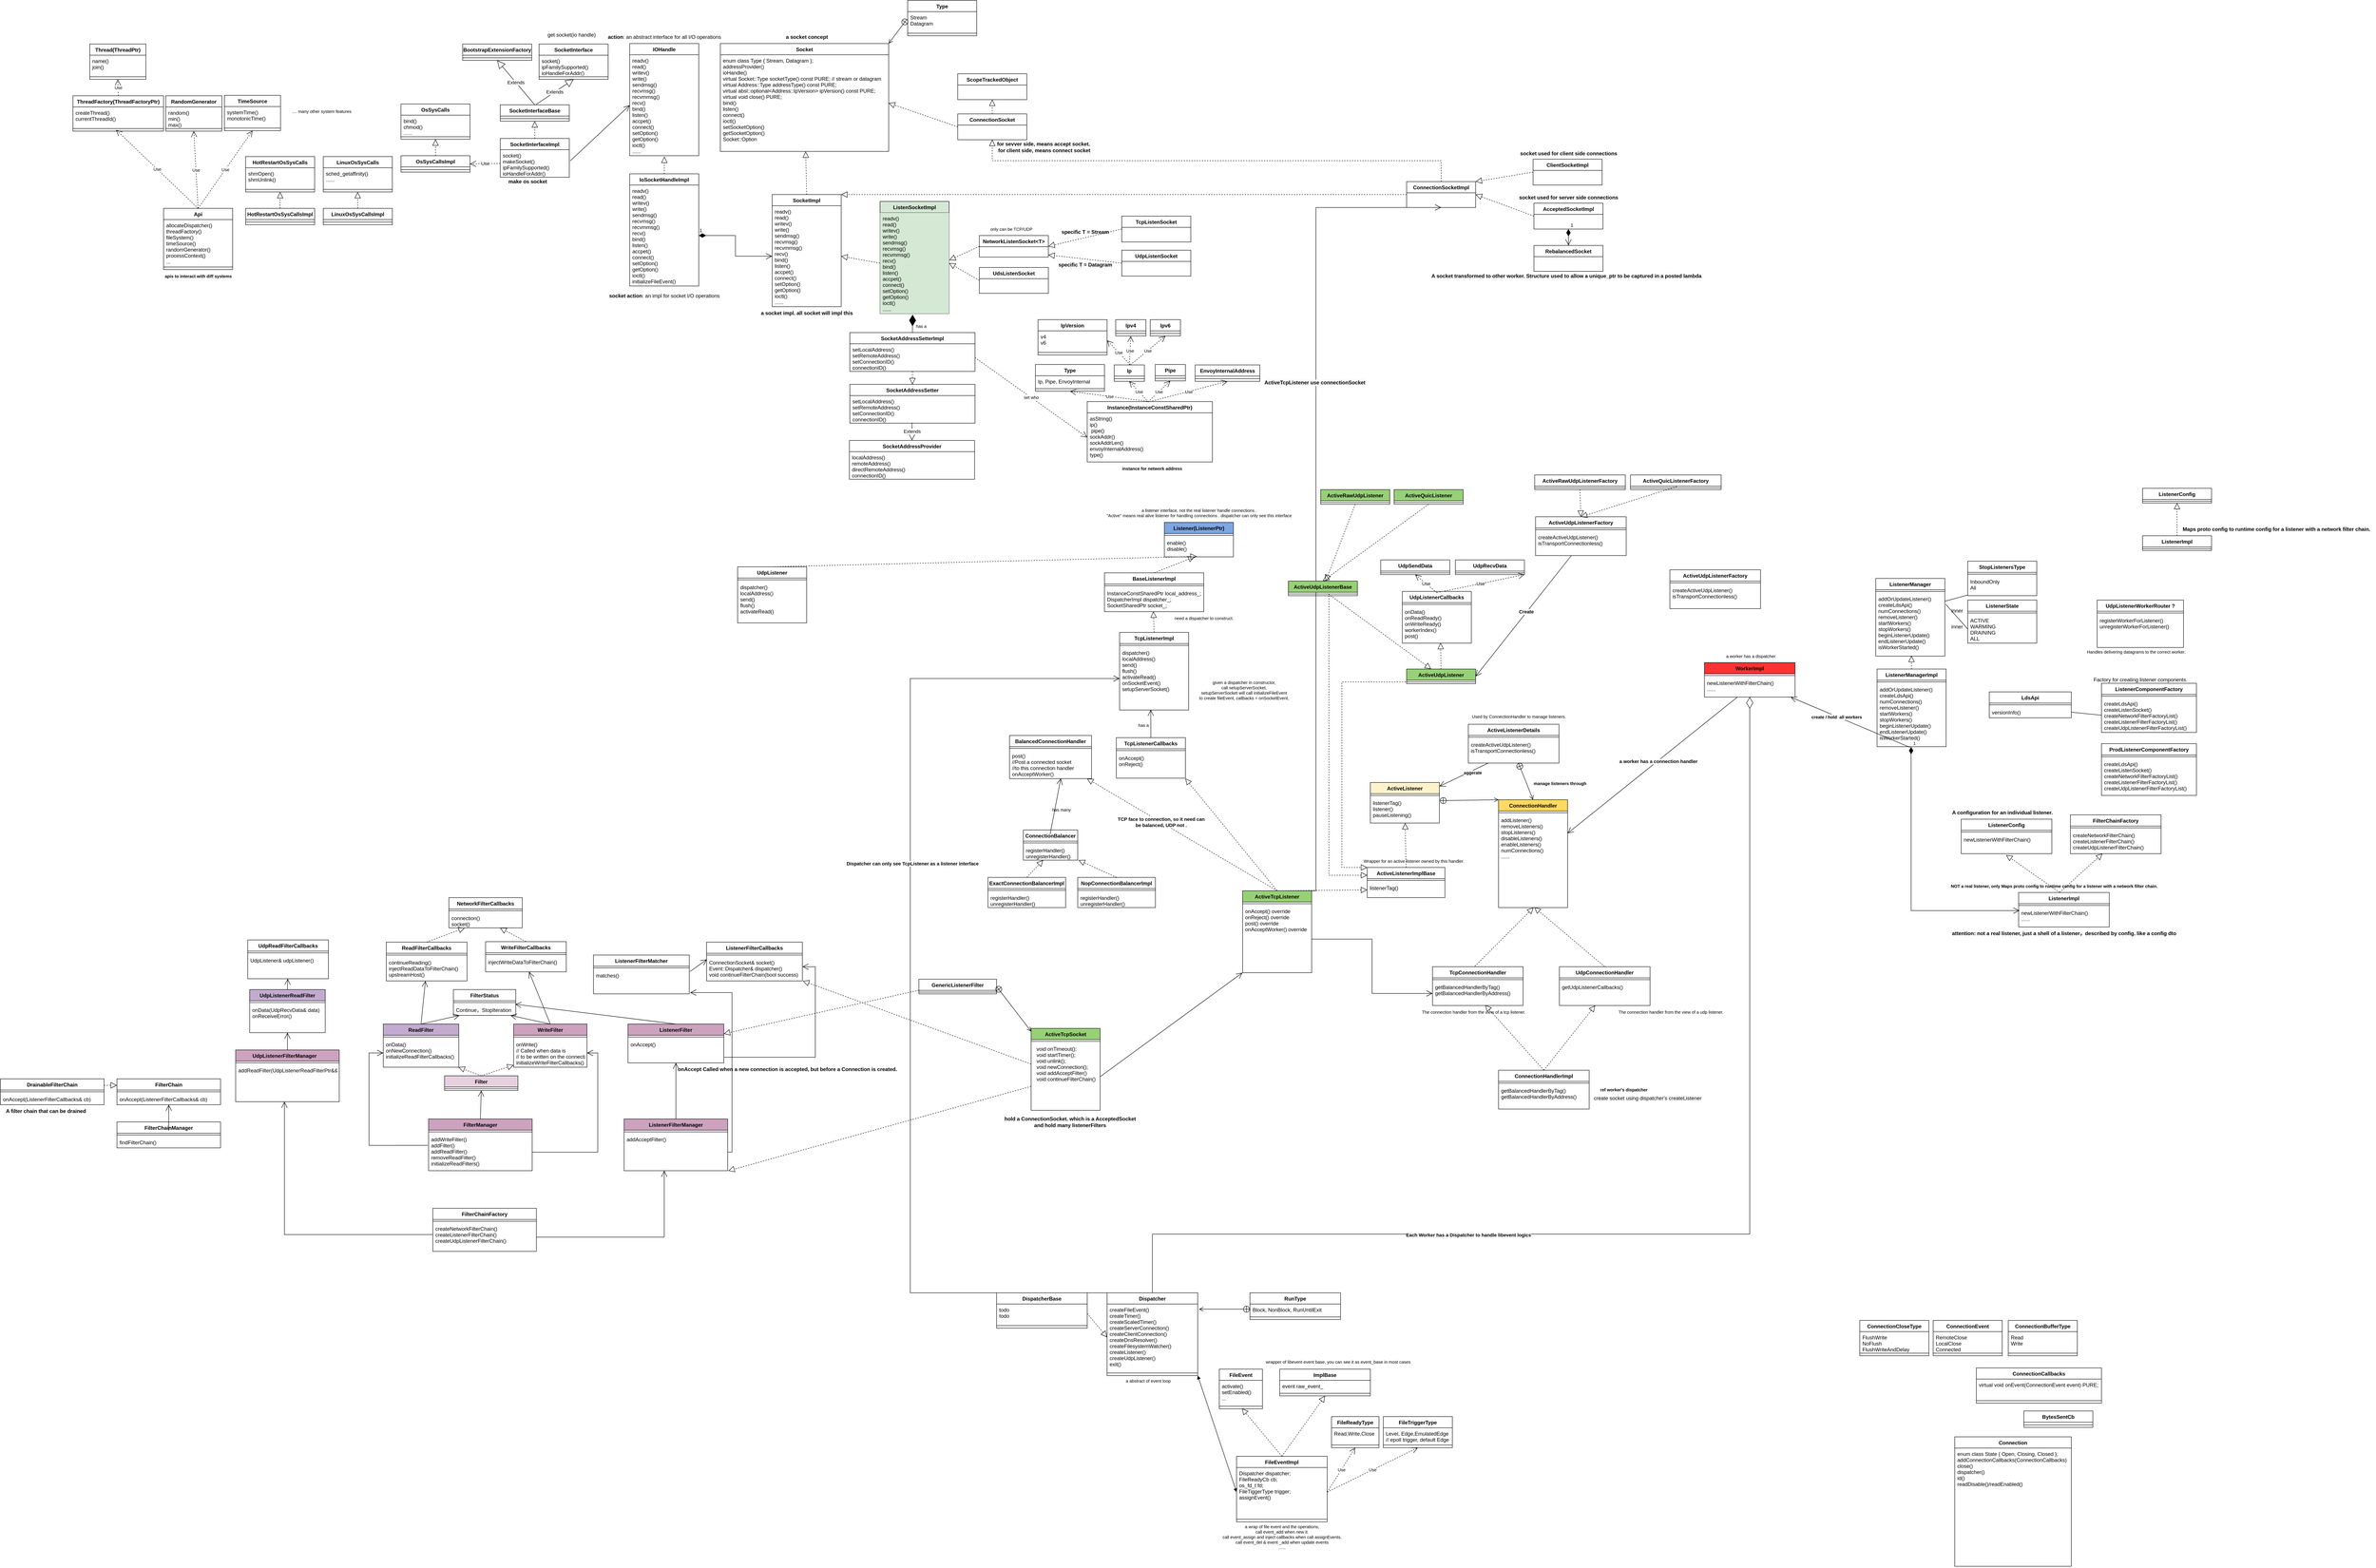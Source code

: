 <mxfile version="20.0.4" type="github">
  <diagram id="igFPyPbJTSOQKLyrehNV" name="Page-1">
    <mxGraphModel dx="5160" dy="1176" grid="1" gridSize="10" guides="1" tooltips="1" connect="1" arrows="1" fold="1" page="1" pageScale="1" pageWidth="827" pageHeight="1169" math="0" shadow="0">
      <root>
        <mxCell id="0" />
        <mxCell id="1" parent="0" />
        <mxCell id="emEyEJCBUb9SOfy1nAko-114" value="Ip" style="swimlane;fontStyle=1;align=center;verticalAlign=top;childLayout=stackLayout;horizontal=1;startSize=26;horizontalStack=0;resizeParent=1;resizeParentMax=0;resizeLast=0;collapsible=1;marginBottom=0;" parent="1" vertex="1">
          <mxGeometry x="512.5" y="1335" width="70" height="38" as="geometry" />
        </mxCell>
        <mxCell id="emEyEJCBUb9SOfy1nAko-115" value="" style="line;strokeWidth=1;fillColor=none;align=left;verticalAlign=middle;spacingTop=-1;spacingLeft=3;spacingRight=3;rotatable=0;labelPosition=right;points=[];portConstraint=eastwest;" parent="emEyEJCBUb9SOfy1nAko-114" vertex="1">
          <mxGeometry y="26" width="70" height="12" as="geometry" />
        </mxCell>
        <mxCell id="wyP2NN32FyZnAAu082u_-77" value="" style="endArrow=open;endFill=1;endSize=12;html=1;rounded=0;exitX=0.5;exitY=0;exitDx=0;exitDy=0;entryX=0.992;entryY=0.002;entryDx=0;entryDy=0;entryPerimeter=0;" edge="1" parent="1" source="wyP2NN32FyZnAAu082u_-74" target="wyP2NN32FyZnAAu082u_-35">
          <mxGeometry width="160" relative="1" as="geometry">
            <mxPoint x="-784" y="2873" as="sourcePoint" />
            <mxPoint x="-876.273" y="2853" as="targetPoint" />
          </mxGeometry>
        </mxCell>
        <mxCell id="MYu3rAOzo87Xg6MAHjO_-1" value="ConnectionEvent" style="swimlane;fontStyle=1;align=center;verticalAlign=top;childLayout=stackLayout;horizontal=1;startSize=26;horizontalStack=0;resizeParent=1;resizeParentMax=0;resizeLast=0;collapsible=1;marginBottom=0;" parent="1" vertex="1">
          <mxGeometry x="2410" y="3550" width="160" height="82" as="geometry" />
        </mxCell>
        <mxCell id="MYu3rAOzo87Xg6MAHjO_-2" value="RemoteClose&#xa;LocalClose&#xa;Connected&#xa;" style="text;strokeColor=none;fillColor=none;align=left;verticalAlign=top;spacingLeft=4;spacingRight=4;overflow=hidden;rotatable=0;points=[[0,0.5],[1,0.5]];portConstraint=eastwest;" parent="MYu3rAOzo87Xg6MAHjO_-1" vertex="1">
          <mxGeometry y="26" width="160" height="44" as="geometry" />
        </mxCell>
        <mxCell id="MYu3rAOzo87Xg6MAHjO_-3" value="" style="line;strokeWidth=1;fillColor=none;align=left;verticalAlign=middle;spacingTop=-1;spacingLeft=3;spacingRight=3;rotatable=0;labelPosition=right;points=[];portConstraint=eastwest;" parent="MYu3rAOzo87Xg6MAHjO_-1" vertex="1">
          <mxGeometry y="70" width="160" height="12" as="geometry" />
        </mxCell>
        <mxCell id="MYu3rAOzo87Xg6MAHjO_-6" value="ConnectionBufferType" style="swimlane;fontStyle=1;align=center;verticalAlign=top;childLayout=stackLayout;horizontal=1;startSize=26;horizontalStack=0;resizeParent=1;resizeParentMax=0;resizeLast=0;collapsible=1;marginBottom=0;" parent="1" vertex="1">
          <mxGeometry x="2584" y="3550" width="160" height="82" as="geometry" />
        </mxCell>
        <mxCell id="MYu3rAOzo87Xg6MAHjO_-7" value="Read&#xa;Write" style="text;strokeColor=none;fillColor=none;align=left;verticalAlign=top;spacingLeft=4;spacingRight=4;overflow=hidden;rotatable=0;points=[[0,0.5],[1,0.5]];portConstraint=eastwest;" parent="MYu3rAOzo87Xg6MAHjO_-6" vertex="1">
          <mxGeometry y="26" width="160" height="44" as="geometry" />
        </mxCell>
        <mxCell id="MYu3rAOzo87Xg6MAHjO_-8" value="" style="line;strokeWidth=1;fillColor=none;align=left;verticalAlign=middle;spacingTop=-1;spacingLeft=3;spacingRight=3;rotatable=0;labelPosition=right;points=[];portConstraint=eastwest;" parent="MYu3rAOzo87Xg6MAHjO_-6" vertex="1">
          <mxGeometry y="70" width="160" height="12" as="geometry" />
        </mxCell>
        <mxCell id="MYu3rAOzo87Xg6MAHjO_-10" value="ConnectionCallbacks" style="swimlane;fontStyle=1;align=center;verticalAlign=top;childLayout=stackLayout;horizontal=1;startSize=26;horizontalStack=0;resizeParent=1;resizeParentMax=0;resizeLast=0;collapsible=1;marginBottom=0;" parent="1" vertex="1">
          <mxGeometry x="2510" y="3660" width="290" height="82" as="geometry" />
        </mxCell>
        <mxCell id="MYu3rAOzo87Xg6MAHjO_-11" value="virtual void onEvent(ConnectionEvent event) PURE;" style="text;strokeColor=none;fillColor=none;align=left;verticalAlign=top;spacingLeft=4;spacingRight=4;overflow=hidden;rotatable=0;points=[[0,0.5],[1,0.5]];portConstraint=eastwest;" parent="MYu3rAOzo87Xg6MAHjO_-10" vertex="1">
          <mxGeometry y="26" width="290" height="44" as="geometry" />
        </mxCell>
        <mxCell id="MYu3rAOzo87Xg6MAHjO_-12" value="" style="line;strokeWidth=1;fillColor=none;align=left;verticalAlign=middle;spacingTop=-1;spacingLeft=3;spacingRight=3;rotatable=0;labelPosition=right;points=[];portConstraint=eastwest;" parent="MYu3rAOzo87Xg6MAHjO_-10" vertex="1">
          <mxGeometry y="70" width="290" height="12" as="geometry" />
        </mxCell>
        <mxCell id="MYu3rAOzo87Xg6MAHjO_-14" value="ConnectionCloseType" style="swimlane;fontStyle=1;align=center;verticalAlign=top;childLayout=stackLayout;horizontal=1;startSize=26;horizontalStack=0;resizeParent=1;resizeParentMax=0;resizeLast=0;collapsible=1;marginBottom=0;" parent="1" vertex="1">
          <mxGeometry x="2240" y="3550" width="160" height="82" as="geometry" />
        </mxCell>
        <mxCell id="MYu3rAOzo87Xg6MAHjO_-15" value="FlushWrite&#xa;NoFlush&#xa;FlushWriteAndDelay&#xa;" style="text;strokeColor=none;fillColor=none;align=left;verticalAlign=top;spacingLeft=4;spacingRight=4;overflow=hidden;rotatable=0;points=[[0,0.5],[1,0.5]];portConstraint=eastwest;" parent="MYu3rAOzo87Xg6MAHjO_-14" vertex="1">
          <mxGeometry y="26" width="160" height="44" as="geometry" />
        </mxCell>
        <mxCell id="MYu3rAOzo87Xg6MAHjO_-16" value="" style="line;strokeWidth=1;fillColor=none;align=left;verticalAlign=middle;spacingTop=-1;spacingLeft=3;spacingRight=3;rotatable=0;labelPosition=right;points=[];portConstraint=eastwest;" parent="MYu3rAOzo87Xg6MAHjO_-14" vertex="1">
          <mxGeometry y="70" width="160" height="12" as="geometry" />
        </mxCell>
        <mxCell id="MYu3rAOzo87Xg6MAHjO_-17" value="Connection" style="swimlane;fontStyle=1;align=center;verticalAlign=top;childLayout=stackLayout;horizontal=1;startSize=26;horizontalStack=0;resizeParent=1;resizeParentMax=0;resizeLast=0;collapsible=1;marginBottom=0;" parent="1" vertex="1">
          <mxGeometry x="2460" y="3820" width="270" height="300" as="geometry" />
        </mxCell>
        <mxCell id="MYu3rAOzo87Xg6MAHjO_-18" value="enum class State { Open, Closing, Closed };&#xa;addConnectionCallbacks(ConnectionCallbacks)&#xa;close()&#xa;dispatcher()&#xa;id()&#xa;readDisable()/readEnabled()&#xa;" style="text;strokeColor=none;fillColor=none;align=left;verticalAlign=top;spacingLeft=4;spacingRight=4;overflow=hidden;rotatable=0;points=[[0,0.5],[1,0.5]];portConstraint=eastwest;" parent="MYu3rAOzo87Xg6MAHjO_-17" vertex="1">
          <mxGeometry y="26" width="270" height="274" as="geometry" />
        </mxCell>
        <mxCell id="MYu3rAOzo87Xg6MAHjO_-20" value="BytesSentCb" style="swimlane;fontStyle=1;align=center;verticalAlign=top;childLayout=stackLayout;horizontal=1;startSize=26;horizontalStack=0;resizeParent=1;resizeParentMax=0;resizeLast=0;collapsible=1;marginBottom=0;" parent="1" vertex="1">
          <mxGeometry x="2620" y="3760" width="160" height="38" as="geometry" />
        </mxCell>
        <mxCell id="MYu3rAOzo87Xg6MAHjO_-22" value="" style="line;strokeWidth=1;fillColor=none;align=left;verticalAlign=middle;spacingTop=-1;spacingLeft=3;spacingRight=3;rotatable=0;labelPosition=right;points=[];portConstraint=eastwest;" parent="MYu3rAOzo87Xg6MAHjO_-20" vertex="1">
          <mxGeometry y="26" width="160" height="12" as="geometry" />
        </mxCell>
        <mxCell id="MYu3rAOzo87Xg6MAHjO_-24" value="SocketAddressProvider" style="swimlane;fontStyle=1;align=center;verticalAlign=top;childLayout=stackLayout;horizontal=1;startSize=26;horizontalStack=0;resizeParent=1;resizeParentMax=0;resizeLast=0;collapsible=1;marginBottom=0;" parent="1" vertex="1">
          <mxGeometry x="-101" y="1510" width="290" height="90" as="geometry" />
        </mxCell>
        <mxCell id="MYu3rAOzo87Xg6MAHjO_-25" value="localAddress()&#xa;remoteAddress()&#xa;directRemoteAddress()&#xa;connectionID()" style="text;strokeColor=none;fillColor=none;align=left;verticalAlign=top;spacingLeft=4;spacingRight=4;overflow=hidden;rotatable=0;points=[[0,0.5],[1,0.5]];portConstraint=eastwest;" parent="MYu3rAOzo87Xg6MAHjO_-24" vertex="1">
          <mxGeometry y="26" width="290" height="64" as="geometry" />
        </mxCell>
        <mxCell id="MYu3rAOzo87Xg6MAHjO_-27" value="SocketAddressSetter" style="swimlane;fontStyle=1;align=center;verticalAlign=top;childLayout=stackLayout;horizontal=1;startSize=26;horizontalStack=0;resizeParent=1;resizeParentMax=0;resizeLast=0;collapsible=1;marginBottom=0;" parent="1" vertex="1">
          <mxGeometry x="-100" y="1380" width="290" height="90" as="geometry" />
        </mxCell>
        <mxCell id="MYu3rAOzo87Xg6MAHjO_-28" value="setLocalAddress()&#xa;setRemoteAddress()&#xa;setConnectionID()&#xa;connectionID()" style="text;strokeColor=none;fillColor=none;align=left;verticalAlign=top;spacingLeft=4;spacingRight=4;overflow=hidden;rotatable=0;points=[[0,0.5],[1,0.5]];portConstraint=eastwest;" parent="MYu3rAOzo87Xg6MAHjO_-27" vertex="1">
          <mxGeometry y="26" width="290" height="64" as="geometry" />
        </mxCell>
        <mxCell id="MYu3rAOzo87Xg6MAHjO_-30" value="Extends" style="endArrow=block;endSize=16;endFill=0;html=1;rounded=0;exitX=0.497;exitY=0.984;exitDx=0;exitDy=0;exitPerimeter=0;entryX=0.5;entryY=0;entryDx=0;entryDy=0;" parent="1" source="MYu3rAOzo87Xg6MAHjO_-28" target="MYu3rAOzo87Xg6MAHjO_-24" edge="1">
          <mxGeometry width="160" relative="1" as="geometry">
            <mxPoint x="110.97" y="1522.448" as="sourcePoint" />
            <mxPoint x="109" y="1562" as="targetPoint" />
          </mxGeometry>
        </mxCell>
        <mxCell id="MYu3rAOzo87Xg6MAHjO_-31" value="Socket" style="swimlane;fontStyle=1;align=center;verticalAlign=top;childLayout=stackLayout;horizontal=1;startSize=26;horizontalStack=0;resizeParent=1;resizeParentMax=0;resizeLast=0;collapsible=1;marginBottom=0;" parent="1" vertex="1">
          <mxGeometry x="-400" y="590" width="390" height="250" as="geometry" />
        </mxCell>
        <mxCell id="MYu3rAOzo87Xg6MAHjO_-32" value="enum class Type { Stream, Datagram };&#xa;addressProvider()&#xa;ioHandle()&#xa;virtual Socket::Type socketType() const PURE; // stream or datagram&#xa;virtual Address::Type addressType() const PURE;&#xa;virtual absl::optional&lt;Address::IpVersion&gt; ipVersion() const PURE;&#xa;virtual void close() PURE;&#xa;bind()&#xa;listen()&#xa;connect()&#xa;ioctl()&#xa;setSocketOption()&#xa;getSocketOption()&#xa;Socket::Option" style="text;strokeColor=none;fillColor=none;align=left;verticalAlign=top;spacingLeft=4;spacingRight=4;overflow=hidden;rotatable=0;points=[[0,0.5],[1,0.5]];portConstraint=eastwest;" parent="MYu3rAOzo87Xg6MAHjO_-31" vertex="1">
          <mxGeometry y="26" width="390" height="224" as="geometry" />
        </mxCell>
        <mxCell id="MYu3rAOzo87Xg6MAHjO_-34" value="IpVersion" style="swimlane;fontStyle=1;align=center;verticalAlign=top;childLayout=stackLayout;horizontal=1;startSize=26;horizontalStack=0;resizeParent=1;resizeParentMax=0;resizeLast=0;collapsible=1;marginBottom=0;" parent="1" vertex="1">
          <mxGeometry x="336" y="1230" width="160" height="82" as="geometry" />
        </mxCell>
        <mxCell id="MYu3rAOzo87Xg6MAHjO_-35" value="v4&#xa;v6" style="text;strokeColor=none;fillColor=none;align=left;verticalAlign=top;spacingLeft=4;spacingRight=4;overflow=hidden;rotatable=0;points=[[0,0.5],[1,0.5]];portConstraint=eastwest;" parent="MYu3rAOzo87Xg6MAHjO_-34" vertex="1">
          <mxGeometry y="26" width="160" height="44" as="geometry" />
        </mxCell>
        <mxCell id="MYu3rAOzo87Xg6MAHjO_-36" value="" style="line;strokeWidth=1;fillColor=none;align=left;verticalAlign=middle;spacingTop=-1;spacingLeft=3;spacingRight=3;rotatable=0;labelPosition=right;points=[];portConstraint=eastwest;" parent="MYu3rAOzo87Xg6MAHjO_-34" vertex="1">
          <mxGeometry y="70" width="160" height="12" as="geometry" />
        </mxCell>
        <mxCell id="MYu3rAOzo87Xg6MAHjO_-37" value="Ipv4" style="swimlane;fontStyle=1;align=center;verticalAlign=top;childLayout=stackLayout;horizontal=1;startSize=26;horizontalStack=0;resizeParent=1;resizeParentMax=0;resizeLast=0;collapsible=1;marginBottom=0;" parent="1" vertex="1">
          <mxGeometry x="516" y="1230" width="70" height="38" as="geometry" />
        </mxCell>
        <mxCell id="MYu3rAOzo87Xg6MAHjO_-39" value="" style="line;strokeWidth=1;fillColor=none;align=left;verticalAlign=middle;spacingTop=-1;spacingLeft=3;spacingRight=3;rotatable=0;labelPosition=right;points=[];portConstraint=eastwest;" parent="MYu3rAOzo87Xg6MAHjO_-37" vertex="1">
          <mxGeometry y="26" width="70" height="12" as="geometry" />
        </mxCell>
        <mxCell id="MYu3rAOzo87Xg6MAHjO_-40" value="Ipv6" style="swimlane;fontStyle=1;align=center;verticalAlign=top;childLayout=stackLayout;horizontal=1;startSize=26;horizontalStack=0;resizeParent=1;resizeParentMax=0;resizeLast=0;collapsible=1;marginBottom=0;" parent="1" vertex="1">
          <mxGeometry x="596" y="1230" width="70" height="38" as="geometry" />
        </mxCell>
        <mxCell id="MYu3rAOzo87Xg6MAHjO_-42" value="" style="line;strokeWidth=1;fillColor=none;align=left;verticalAlign=middle;spacingTop=-1;spacingLeft=3;spacingRight=3;rotatable=0;labelPosition=right;points=[];portConstraint=eastwest;" parent="MYu3rAOzo87Xg6MAHjO_-40" vertex="1">
          <mxGeometry y="26" width="70" height="12" as="geometry" />
        </mxCell>
        <mxCell id="MYu3rAOzo87Xg6MAHjO_-43" value="Pipe" style="swimlane;fontStyle=1;align=center;verticalAlign=top;childLayout=stackLayout;horizontal=1;startSize=26;horizontalStack=0;resizeParent=1;resizeParentMax=0;resizeLast=0;collapsible=1;marginBottom=0;" parent="1" vertex="1">
          <mxGeometry x="607.5" y="1334" width="70" height="38" as="geometry" />
        </mxCell>
        <mxCell id="MYu3rAOzo87Xg6MAHjO_-45" value="" style="line;strokeWidth=1;fillColor=none;align=left;verticalAlign=middle;spacingTop=-1;spacingLeft=3;spacingRight=3;rotatable=0;labelPosition=right;points=[];portConstraint=eastwest;" parent="MYu3rAOzo87Xg6MAHjO_-43" vertex="1">
          <mxGeometry y="26" width="70" height="12" as="geometry" />
        </mxCell>
        <mxCell id="MYu3rAOzo87Xg6MAHjO_-48" value="IOHandle" style="swimlane;fontStyle=1;align=center;verticalAlign=top;childLayout=stackLayout;horizontal=1;startSize=26;horizontalStack=0;resizeParent=1;resizeParentMax=0;resizeLast=0;collapsible=1;marginBottom=0;" parent="1" vertex="1">
          <mxGeometry x="-610" y="590" width="160" height="260" as="geometry" />
        </mxCell>
        <mxCell id="MYu3rAOzo87Xg6MAHjO_-49" value="readv()&#xa;read()&#xa;writev()&#xa;write()&#xa;sendmsg()&#xa;recvmsg()&#xa;recvmmsg()&#xa;recv()&#xa;bind()&#xa;listen()&#xa;accpet()&#xa;connect()&#xa;setOption()&#xa;getOption()&#xa;ioctl()&#xa;......" style="text;strokeColor=none;fillColor=none;align=left;verticalAlign=top;spacingLeft=4;spacingRight=4;overflow=hidden;rotatable=0;points=[[0,0.5],[1,0.5]];portConstraint=eastwest;" parent="MYu3rAOzo87Xg6MAHjO_-48" vertex="1">
          <mxGeometry y="26" width="160" height="234" as="geometry" />
        </mxCell>
        <mxCell id="MYu3rAOzo87Xg6MAHjO_-52" value="IoSocketHandleImpl" style="swimlane;fontStyle=1;align=center;verticalAlign=top;childLayout=stackLayout;horizontal=1;startSize=26;horizontalStack=0;resizeParent=1;resizeParentMax=0;resizeLast=0;collapsible=1;marginBottom=0;" parent="1" vertex="1">
          <mxGeometry x="-610" y="892" width="160" height="260" as="geometry" />
        </mxCell>
        <mxCell id="MYu3rAOzo87Xg6MAHjO_-53" value="readv()&#xa;read()&#xa;writev()&#xa;write()&#xa;sendmsg()&#xa;recvmsg()&#xa;recvmmsg()&#xa;recv()&#xa;bind()&#xa;listen()&#xa;accpet()&#xa;connect()&#xa;setOption()&#xa;getOption()&#xa;ioctl()&#xa;initializeFileEvent()&#xa;&#xa;......" style="text;strokeColor=none;fillColor=none;align=left;verticalAlign=top;spacingLeft=4;spacingRight=4;overflow=hidden;rotatable=0;points=[[0,0.5],[1,0.5]];portConstraint=eastwest;" parent="MYu3rAOzo87Xg6MAHjO_-52" vertex="1">
          <mxGeometry y="26" width="160" height="234" as="geometry" />
        </mxCell>
        <mxCell id="MYu3rAOzo87Xg6MAHjO_-54" value="SocketImpl" style="swimlane;fontStyle=1;align=center;verticalAlign=top;childLayout=stackLayout;horizontal=1;startSize=26;horizontalStack=0;resizeParent=1;resizeParentMax=0;resizeLast=0;collapsible=1;marginBottom=0;" parent="1" vertex="1">
          <mxGeometry x="-280" y="940" width="160" height="260" as="geometry" />
        </mxCell>
        <mxCell id="MYu3rAOzo87Xg6MAHjO_-55" value="readv()&#xa;read()&#xa;writev()&#xa;write()&#xa;sendmsg()&#xa;recvmsg()&#xa;recvmmsg()&#xa;recv()&#xa;bind()&#xa;listen()&#xa;accpet()&#xa;connect()&#xa;setOption()&#xa;getOption()&#xa;ioctl()&#xa;......" style="text;strokeColor=none;fillColor=none;align=left;verticalAlign=top;spacingLeft=4;spacingRight=4;overflow=hidden;rotatable=0;points=[[0,0.5],[1,0.5]];portConstraint=eastwest;" parent="MYu3rAOzo87Xg6MAHjO_-54" vertex="1">
          <mxGeometry y="26" width="160" height="234" as="geometry" />
        </mxCell>
        <mxCell id="MYu3rAOzo87Xg6MAHjO_-56" value="SocketAddressSetterImpl" style="swimlane;fontStyle=1;align=center;verticalAlign=top;childLayout=stackLayout;horizontal=1;startSize=26;horizontalStack=0;resizeParent=1;resizeParentMax=0;resizeLast=0;collapsible=1;marginBottom=0;" parent="1" vertex="1">
          <mxGeometry x="-100" y="1260" width="290" height="90" as="geometry" />
        </mxCell>
        <mxCell id="MYu3rAOzo87Xg6MAHjO_-57" value="setLocalAddress()&#xa;setRemoteAddress()&#xa;setConnectionID()&#xa;connectionID()" style="text;strokeColor=none;fillColor=none;align=left;verticalAlign=top;spacingLeft=4;spacingRight=4;overflow=hidden;rotatable=0;points=[[0,0.5],[1,0.5]];portConstraint=eastwest;" parent="MYu3rAOzo87Xg6MAHjO_-56" vertex="1">
          <mxGeometry y="26" width="290" height="64" as="geometry" />
        </mxCell>
        <mxCell id="MYu3rAOzo87Xg6MAHjO_-61" value="" style="endArrow=block;dashed=1;endFill=0;endSize=12;html=1;rounded=0;exitX=0.5;exitY=0;exitDx=0;exitDy=0;" parent="1" source="MYu3rAOzo87Xg6MAHjO_-54" target="MYu3rAOzo87Xg6MAHjO_-32" edge="1">
          <mxGeometry width="160" relative="1" as="geometry">
            <mxPoint x="-180" y="930" as="sourcePoint" />
            <mxPoint x="-20" y="930" as="targetPoint" />
          </mxGeometry>
        </mxCell>
        <mxCell id="MYu3rAOzo87Xg6MAHjO_-62" value="" style="endArrow=block;dashed=1;endFill=0;endSize=12;html=1;rounded=0;exitX=0.5;exitY=0;exitDx=0;exitDy=0;entryX=0.502;entryY=1.009;entryDx=0;entryDy=0;entryPerimeter=0;" parent="1" source="MYu3rAOzo87Xg6MAHjO_-52" target="MYu3rAOzo87Xg6MAHjO_-49" edge="1">
          <mxGeometry width="160" relative="1" as="geometry">
            <mxPoint x="-180" y="930" as="sourcePoint" />
            <mxPoint x="-20" y="930" as="targetPoint" />
          </mxGeometry>
        </mxCell>
        <mxCell id="MYu3rAOzo87Xg6MAHjO_-63" value="SocketInterface" style="swimlane;fontStyle=1;align=center;verticalAlign=top;childLayout=stackLayout;horizontal=1;startSize=26;horizontalStack=0;resizeParent=1;resizeParentMax=0;resizeLast=0;collapsible=1;marginBottom=0;" parent="1" vertex="1">
          <mxGeometry x="-820" y="591" width="160" height="82" as="geometry" />
        </mxCell>
        <mxCell id="MYu3rAOzo87Xg6MAHjO_-64" value="socket()&#xa;ipFamilySupported()&#xa;ioHandleForAddr()" style="text;strokeColor=none;fillColor=none;align=left;verticalAlign=top;spacingLeft=4;spacingRight=4;overflow=hidden;rotatable=0;points=[[0,0.5],[1,0.5]];portConstraint=eastwest;" parent="MYu3rAOzo87Xg6MAHjO_-63" vertex="1">
          <mxGeometry y="26" width="160" height="44" as="geometry" />
        </mxCell>
        <mxCell id="MYu3rAOzo87Xg6MAHjO_-65" value="" style="line;strokeWidth=1;fillColor=none;align=left;verticalAlign=middle;spacingTop=-1;spacingLeft=3;spacingRight=3;rotatable=0;labelPosition=right;points=[];portConstraint=eastwest;" parent="MYu3rAOzo87Xg6MAHjO_-63" vertex="1">
          <mxGeometry y="70" width="160" height="12" as="geometry" />
        </mxCell>
        <mxCell id="MYu3rAOzo87Xg6MAHjO_-66" value="&lt;b&gt;action&lt;/b&gt;: an abstract interface for all I/O operations" style="text;html=1;align=center;verticalAlign=middle;resizable=0;points=[];autosize=1;strokeColor=none;fillColor=none;" parent="1" vertex="1">
          <mxGeometry x="-675" y="560" width="290" height="30" as="geometry" />
        </mxCell>
        <mxCell id="MYu3rAOzo87Xg6MAHjO_-67" value="SocketInterfaceBase" style="swimlane;fontStyle=1;align=center;verticalAlign=top;childLayout=stackLayout;horizontal=1;startSize=26;horizontalStack=0;resizeParent=1;resizeParentMax=0;resizeLast=0;collapsible=1;marginBottom=0;" parent="1" vertex="1">
          <mxGeometry x="-910" y="732" width="160" height="38" as="geometry" />
        </mxCell>
        <mxCell id="MYu3rAOzo87Xg6MAHjO_-69" value="" style="line;strokeWidth=1;fillColor=none;align=left;verticalAlign=middle;spacingTop=-1;spacingLeft=3;spacingRight=3;rotatable=0;labelPosition=right;points=[];portConstraint=eastwest;" parent="MYu3rAOzo87Xg6MAHjO_-67" vertex="1">
          <mxGeometry y="26" width="160" height="12" as="geometry" />
        </mxCell>
        <mxCell id="MYu3rAOzo87Xg6MAHjO_-70" value="SocketInterfaceImpl" style="swimlane;fontStyle=1;align=center;verticalAlign=top;childLayout=stackLayout;horizontal=1;startSize=26;horizontalStack=0;resizeParent=1;resizeParentMax=0;resizeLast=0;collapsible=1;marginBottom=0;" parent="1" vertex="1">
          <mxGeometry x="-910" y="810" width="160" height="90" as="geometry" />
        </mxCell>
        <mxCell id="MYu3rAOzo87Xg6MAHjO_-71" value="socket()&#xa;makeSocket()&#xa;ipFamilySupported()&#xa;ioHandleForAddr()" style="text;strokeColor=none;fillColor=none;align=left;verticalAlign=top;spacingLeft=4;spacingRight=4;overflow=hidden;rotatable=0;points=[[0,0.5],[1,0.5]];portConstraint=eastwest;" parent="MYu3rAOzo87Xg6MAHjO_-70" vertex="1">
          <mxGeometry y="26" width="160" height="64" as="geometry" />
        </mxCell>
        <mxCell id="MYu3rAOzo87Xg6MAHjO_-73" value="BootstrapExtensionFactory" style="swimlane;fontStyle=1;align=center;verticalAlign=top;childLayout=stackLayout;horizontal=1;startSize=26;horizontalStack=0;resizeParent=1;resizeParentMax=0;resizeLast=0;collapsible=1;marginBottom=0;" parent="1" vertex="1">
          <mxGeometry x="-997" y="591" width="160" height="38" as="geometry" />
        </mxCell>
        <mxCell id="MYu3rAOzo87Xg6MAHjO_-74" value="" style="line;strokeWidth=1;fillColor=none;align=left;verticalAlign=middle;spacingTop=-1;spacingLeft=3;spacingRight=3;rotatable=0;labelPosition=right;points=[];portConstraint=eastwest;" parent="MYu3rAOzo87Xg6MAHjO_-73" vertex="1">
          <mxGeometry y="26" width="160" height="12" as="geometry" />
        </mxCell>
        <mxCell id="MYu3rAOzo87Xg6MAHjO_-76" value="Extends" style="endArrow=block;endSize=16;endFill=0;html=1;rounded=0;entryX=0.5;entryY=1;entryDx=0;entryDy=0;exitX=0.5;exitY=0;exitDx=0;exitDy=0;" parent="1" source="MYu3rAOzo87Xg6MAHjO_-67" target="MYu3rAOzo87Xg6MAHjO_-73" edge="1">
          <mxGeometry width="160" relative="1" as="geometry">
            <mxPoint x="-820" y="772" as="sourcePoint" />
            <mxPoint x="-660" y="772" as="targetPoint" />
          </mxGeometry>
        </mxCell>
        <mxCell id="MYu3rAOzo87Xg6MAHjO_-77" value="Extends" style="endArrow=block;endSize=16;endFill=0;html=1;rounded=0;entryX=0.5;entryY=1;entryDx=0;entryDy=0;exitX=0.52;exitY=-0.023;exitDx=0;exitDy=0;exitPerimeter=0;" parent="1" source="MYu3rAOzo87Xg6MAHjO_-67" target="MYu3rAOzo87Xg6MAHjO_-63" edge="1">
          <mxGeometry width="160" relative="1" as="geometry">
            <mxPoint x="-820" y="772" as="sourcePoint" />
            <mxPoint x="-660" y="772" as="targetPoint" />
          </mxGeometry>
        </mxCell>
        <mxCell id="MYu3rAOzo87Xg6MAHjO_-78" value="" style="endArrow=block;dashed=1;endFill=0;endSize=12;html=1;rounded=0;exitX=0.5;exitY=0;exitDx=0;exitDy=0;entryX=0.5;entryY=1;entryDx=0;entryDy=0;" parent="1" source="MYu3rAOzo87Xg6MAHjO_-70" target="MYu3rAOzo87Xg6MAHjO_-67" edge="1">
          <mxGeometry width="160" relative="1" as="geometry">
            <mxPoint x="-820" y="772" as="sourcePoint" />
            <mxPoint x="-660" y="772" as="targetPoint" />
          </mxGeometry>
        </mxCell>
        <mxCell id="MYu3rAOzo87Xg6MAHjO_-80" value="OsSysCallsImpl" style="swimlane;fontStyle=1;align=center;verticalAlign=top;childLayout=stackLayout;horizontal=1;startSize=26;horizontalStack=0;resizeParent=1;resizeParentMax=0;resizeLast=0;collapsible=1;marginBottom=0;" parent="1" vertex="1">
          <mxGeometry x="-1140" y="850" width="160" height="38" as="geometry" />
        </mxCell>
        <mxCell id="MYu3rAOzo87Xg6MAHjO_-82" value="" style="line;strokeWidth=1;fillColor=none;align=left;verticalAlign=middle;spacingTop=-1;spacingLeft=3;spacingRight=3;rotatable=0;labelPosition=right;points=[];portConstraint=eastwest;" parent="MYu3rAOzo87Xg6MAHjO_-80" vertex="1">
          <mxGeometry y="26" width="160" height="12" as="geometry" />
        </mxCell>
        <mxCell id="MYu3rAOzo87Xg6MAHjO_-83" value="Use" style="endArrow=open;endSize=12;dashed=1;html=1;rounded=0;exitX=0;exitY=0.5;exitDx=0;exitDy=0;entryX=1;entryY=0.5;entryDx=0;entryDy=0;" parent="1" source="MYu3rAOzo87Xg6MAHjO_-71" target="MYu3rAOzo87Xg6MAHjO_-80" edge="1">
          <mxGeometry width="160" relative="1" as="geometry">
            <mxPoint x="-810" y="850" as="sourcePoint" />
            <mxPoint x="-980" y="878" as="targetPoint" />
          </mxGeometry>
        </mxCell>
        <mxCell id="MYu3rAOzo87Xg6MAHjO_-84" value="OsSysCalls" style="swimlane;fontStyle=1;align=center;verticalAlign=top;childLayout=stackLayout;horizontal=1;startSize=26;horizontalStack=0;resizeParent=1;resizeParentMax=0;resizeLast=0;collapsible=1;marginBottom=0;" parent="1" vertex="1">
          <mxGeometry x="-1140" y="730" width="160" height="82" as="geometry" />
        </mxCell>
        <mxCell id="MYu3rAOzo87Xg6MAHjO_-85" value="bind()&#xa;chmod()&#xa;......" style="text;strokeColor=none;fillColor=none;align=left;verticalAlign=top;spacingLeft=4;spacingRight=4;overflow=hidden;rotatable=0;points=[[0,0.5],[1,0.5]];portConstraint=eastwest;" parent="MYu3rAOzo87Xg6MAHjO_-84" vertex="1">
          <mxGeometry y="26" width="160" height="44" as="geometry" />
        </mxCell>
        <mxCell id="MYu3rAOzo87Xg6MAHjO_-86" value="" style="line;strokeWidth=1;fillColor=none;align=left;verticalAlign=middle;spacingTop=-1;spacingLeft=3;spacingRight=3;rotatable=0;labelPosition=right;points=[];portConstraint=eastwest;" parent="MYu3rAOzo87Xg6MAHjO_-84" vertex="1">
          <mxGeometry y="70" width="160" height="12" as="geometry" />
        </mxCell>
        <mxCell id="MYu3rAOzo87Xg6MAHjO_-90" value="" style="endArrow=block;dashed=1;endFill=0;endSize=12;html=1;rounded=0;exitX=0.5;exitY=0;exitDx=0;exitDy=0;entryX=0.5;entryY=1;entryDx=0;entryDy=0;" parent="1" source="MYu3rAOzo87Xg6MAHjO_-80" target="MYu3rAOzo87Xg6MAHjO_-84" edge="1">
          <mxGeometry width="160" relative="1" as="geometry">
            <mxPoint x="-810" y="870" as="sourcePoint" />
            <mxPoint x="-650" y="870" as="targetPoint" />
          </mxGeometry>
        </mxCell>
        <mxCell id="MYu3rAOzo87Xg6MAHjO_-91" value="LinuxOsSysCalls" style="swimlane;fontStyle=1;align=center;verticalAlign=top;childLayout=stackLayout;horizontal=1;startSize=26;horizontalStack=0;resizeParent=1;resizeParentMax=0;resizeLast=0;collapsible=1;marginBottom=0;" parent="1" vertex="1">
          <mxGeometry x="-1320" y="852" width="160" height="82" as="geometry" />
        </mxCell>
        <mxCell id="MYu3rAOzo87Xg6MAHjO_-92" value="sched_getaffinity()&#xa;......" style="text;strokeColor=none;fillColor=none;align=left;verticalAlign=top;spacingLeft=4;spacingRight=4;overflow=hidden;rotatable=0;points=[[0,0.5],[1,0.5]];portConstraint=eastwest;" parent="MYu3rAOzo87Xg6MAHjO_-91" vertex="1">
          <mxGeometry y="26" width="160" height="44" as="geometry" />
        </mxCell>
        <mxCell id="MYu3rAOzo87Xg6MAHjO_-93" value="" style="line;strokeWidth=1;fillColor=none;align=left;verticalAlign=middle;spacingTop=-1;spacingLeft=3;spacingRight=3;rotatable=0;labelPosition=right;points=[];portConstraint=eastwest;" parent="MYu3rAOzo87Xg6MAHjO_-91" vertex="1">
          <mxGeometry y="70" width="160" height="12" as="geometry" />
        </mxCell>
        <mxCell id="MYu3rAOzo87Xg6MAHjO_-94" value="HotRestartOsSysCalls" style="swimlane;fontStyle=1;align=center;verticalAlign=top;childLayout=stackLayout;horizontal=1;startSize=26;horizontalStack=0;resizeParent=1;resizeParentMax=0;resizeLast=0;collapsible=1;marginBottom=0;" parent="1" vertex="1">
          <mxGeometry x="-1500" y="852" width="160" height="82" as="geometry" />
        </mxCell>
        <mxCell id="MYu3rAOzo87Xg6MAHjO_-95" value="shmOpen()&#xa;shmUnlink()" style="text;strokeColor=none;fillColor=none;align=left;verticalAlign=top;spacingLeft=4;spacingRight=4;overflow=hidden;rotatable=0;points=[[0,0.5],[1,0.5]];portConstraint=eastwest;" parent="MYu3rAOzo87Xg6MAHjO_-94" vertex="1">
          <mxGeometry y="26" width="160" height="44" as="geometry" />
        </mxCell>
        <mxCell id="MYu3rAOzo87Xg6MAHjO_-96" value="" style="line;strokeWidth=1;fillColor=none;align=left;verticalAlign=middle;spacingTop=-1;spacingLeft=3;spacingRight=3;rotatable=0;labelPosition=right;points=[];portConstraint=eastwest;" parent="MYu3rAOzo87Xg6MAHjO_-94" vertex="1">
          <mxGeometry y="70" width="160" height="12" as="geometry" />
        </mxCell>
        <mxCell id="MYu3rAOzo87Xg6MAHjO_-97" value="LinuxOsSysCallsImpl" style="swimlane;fontStyle=1;align=center;verticalAlign=top;childLayout=stackLayout;horizontal=1;startSize=26;horizontalStack=0;resizeParent=1;resizeParentMax=0;resizeLast=0;collapsible=1;marginBottom=0;" parent="1" vertex="1">
          <mxGeometry x="-1320" y="972" width="160" height="38" as="geometry" />
        </mxCell>
        <mxCell id="MYu3rAOzo87Xg6MAHjO_-99" value="" style="line;strokeWidth=1;fillColor=none;align=left;verticalAlign=middle;spacingTop=-1;spacingLeft=3;spacingRight=3;rotatable=0;labelPosition=right;points=[];portConstraint=eastwest;" parent="MYu3rAOzo87Xg6MAHjO_-97" vertex="1">
          <mxGeometry y="26" width="160" height="12" as="geometry" />
        </mxCell>
        <mxCell id="MYu3rAOzo87Xg6MAHjO_-100" value="" style="endArrow=block;dashed=1;endFill=0;endSize=12;html=1;rounded=0;exitX=0.5;exitY=0;exitDx=0;exitDy=0;entryX=0.5;entryY=1;entryDx=0;entryDy=0;" parent="1" edge="1">
          <mxGeometry width="160" relative="1" as="geometry">
            <mxPoint x="-1240.28" y="972" as="sourcePoint" />
            <mxPoint x="-1240.28" y="934.0" as="targetPoint" />
          </mxGeometry>
        </mxCell>
        <mxCell id="MYu3rAOzo87Xg6MAHjO_-101" value="HotRestartOsSysCallsImpl" style="swimlane;fontStyle=1;align=center;verticalAlign=top;childLayout=stackLayout;horizontal=1;startSize=26;horizontalStack=0;resizeParent=1;resizeParentMax=0;resizeLast=0;collapsible=1;marginBottom=0;" parent="1" vertex="1">
          <mxGeometry x="-1500" y="972" width="160" height="38" as="geometry" />
        </mxCell>
        <mxCell id="MYu3rAOzo87Xg6MAHjO_-102" value="" style="line;strokeWidth=1;fillColor=none;align=left;verticalAlign=middle;spacingTop=-1;spacingLeft=3;spacingRight=3;rotatable=0;labelPosition=right;points=[];portConstraint=eastwest;" parent="MYu3rAOzo87Xg6MAHjO_-101" vertex="1">
          <mxGeometry y="26" width="160" height="12" as="geometry" />
        </mxCell>
        <mxCell id="MYu3rAOzo87Xg6MAHjO_-103" value="" style="endArrow=block;dashed=1;endFill=0;endSize=12;html=1;rounded=0;exitX=0.5;exitY=0;exitDx=0;exitDy=0;entryX=0.5;entryY=1;entryDx=0;entryDy=0;" parent="1" edge="1">
          <mxGeometry width="160" relative="1" as="geometry">
            <mxPoint x="-1420" y="972" as="sourcePoint" />
            <mxPoint x="-1420" y="934.0" as="targetPoint" />
          </mxGeometry>
        </mxCell>
        <mxCell id="MYu3rAOzo87Xg6MAHjO_-105" value="get socket(io handle)" style="text;html=1;align=center;verticalAlign=middle;resizable=0;points=[];autosize=1;strokeColor=none;fillColor=none;" parent="1" vertex="1">
          <mxGeometry x="-810" y="560" width="130" height="20" as="geometry" />
        </mxCell>
        <mxCell id="MYu3rAOzo87Xg6MAHjO_-107" value="1" style="endArrow=open;html=1;endSize=12;startArrow=diamondThin;startSize=14;startFill=1;edgeStyle=orthogonalEdgeStyle;align=left;verticalAlign=bottom;rounded=0;exitX=1;exitY=0.5;exitDx=0;exitDy=0;entryX=0;entryY=0.5;entryDx=0;entryDy=0;" parent="1" source="MYu3rAOzo87Xg6MAHjO_-53" target="MYu3rAOzo87Xg6MAHjO_-55" edge="1">
          <mxGeometry x="-1" y="3" relative="1" as="geometry">
            <mxPoint x="-510" y="950" as="sourcePoint" />
            <mxPoint x="-350" y="950" as="targetPoint" />
          </mxGeometry>
        </mxCell>
        <mxCell id="MYu3rAOzo87Xg6MAHjO_-108" value="&lt;b&gt;make os socket&amp;nbsp;&lt;/b&gt;" style="text;html=1;align=center;verticalAlign=middle;resizable=0;points=[];autosize=1;strokeColor=none;fillColor=none;" parent="1" vertex="1">
          <mxGeometry x="-905" y="895" width="120" height="30" as="geometry" />
        </mxCell>
        <mxCell id="MYu3rAOzo87Xg6MAHjO_-109" value="" style="endArrow=open;endFill=1;endSize=12;html=1;rounded=0;entryX=0;entryY=0.5;entryDx=0;entryDy=0;exitX=1.013;exitY=0.406;exitDx=0;exitDy=0;exitPerimeter=0;" parent="1" source="MYu3rAOzo87Xg6MAHjO_-71" target="MYu3rAOzo87Xg6MAHjO_-49" edge="1">
          <mxGeometry width="160" relative="1" as="geometry">
            <mxPoint x="-795" y="1010" as="sourcePoint" />
            <mxPoint x="-635" y="1010" as="targetPoint" />
          </mxGeometry>
        </mxCell>
        <mxCell id="MYu3rAOzo87Xg6MAHjO_-110" value="ListenSocketImpl" style="swimlane;fontStyle=1;align=center;verticalAlign=top;childLayout=stackLayout;horizontal=1;startSize=26;horizontalStack=0;resizeParent=1;resizeParentMax=0;resizeLast=0;collapsible=1;marginBottom=0;fillColor=#D5E8D4;" parent="1" vertex="1">
          <mxGeometry x="-30" y="956" width="160" height="260" as="geometry" />
        </mxCell>
        <mxCell id="MYu3rAOzo87Xg6MAHjO_-111" value="readv()&#xa;read()&#xa;writev()&#xa;write()&#xa;sendmsg()&#xa;recvmsg()&#xa;recvmmsg()&#xa;recv()&#xa;bind()&#xa;listen()&#xa;accpet()&#xa;connect()&#xa;setOption()&#xa;getOption()&#xa;ioctl()&#xa;......" style="text;strokeColor=none;fillColor=#D5E8D4;align=left;verticalAlign=top;spacingLeft=4;spacingRight=4;overflow=hidden;rotatable=0;points=[[0,0.5],[1,0.5]];portConstraint=eastwest;" parent="MYu3rAOzo87Xg6MAHjO_-110" vertex="1">
          <mxGeometry y="26" width="160" height="234" as="geometry" />
        </mxCell>
        <mxCell id="MYu3rAOzo87Xg6MAHjO_-112" value="" style="endArrow=block;dashed=1;endFill=0;endSize=12;html=1;rounded=0;entryX=1;entryY=0.5;entryDx=0;entryDy=0;exitX=0;exitY=0.5;exitDx=0;exitDy=0;" parent="1" source="MYu3rAOzo87Xg6MAHjO_-111" target="MYu3rAOzo87Xg6MAHjO_-55" edge="1">
          <mxGeometry width="160" relative="1" as="geometry">
            <mxPoint x="-310" y="1240" as="sourcePoint" />
            <mxPoint x="-150" y="1240" as="targetPoint" />
          </mxGeometry>
        </mxCell>
        <mxCell id="emEyEJCBUb9SOfy1nAko-1" value="&lt;b&gt;a socket concept&lt;/b&gt;" style="text;html=1;align=center;verticalAlign=middle;resizable=0;points=[];autosize=1;strokeColor=none;fillColor=none;" parent="1" vertex="1">
          <mxGeometry x="-260" y="560" width="120" height="30" as="geometry" />
        </mxCell>
        <mxCell id="emEyEJCBUb9SOfy1nAko-2" value="&lt;b&gt;socket action&lt;/b&gt;: an impl for socket I/O operations" style="text;html=1;align=center;verticalAlign=middle;resizable=0;points=[];autosize=1;strokeColor=none;fillColor=none;" parent="1" vertex="1">
          <mxGeometry x="-670" y="1160" width="280" height="30" as="geometry" />
        </mxCell>
        <mxCell id="emEyEJCBUb9SOfy1nAko-3" value="&lt;b&gt;a socket impl. all socket will impl this&lt;/b&gt;" style="text;html=1;align=center;verticalAlign=middle;resizable=0;points=[];autosize=1;strokeColor=none;fillColor=none;" parent="1" vertex="1">
          <mxGeometry x="-320" y="1200" width="240" height="30" as="geometry" />
        </mxCell>
        <mxCell id="emEyEJCBUb9SOfy1nAko-4" value="TcpListenSocket" style="swimlane;fontStyle=1;align=center;verticalAlign=top;childLayout=stackLayout;horizontal=1;startSize=26;horizontalStack=0;resizeParent=1;resizeParentMax=0;resizeLast=0;collapsible=1;marginBottom=0;" parent="1" vertex="1">
          <mxGeometry x="530" y="990" width="160" height="60" as="geometry" />
        </mxCell>
        <mxCell id="emEyEJCBUb9SOfy1nAko-6" value="UdpListenSocket" style="swimlane;fontStyle=1;align=center;verticalAlign=top;childLayout=stackLayout;horizontal=1;startSize=26;horizontalStack=0;resizeParent=1;resizeParentMax=0;resizeLast=0;collapsible=1;marginBottom=0;" parent="1" vertex="1">
          <mxGeometry x="530" y="1069" width="160" height="60" as="geometry" />
        </mxCell>
        <mxCell id="emEyEJCBUb9SOfy1nAko-7" value="ConnectionSocket" style="swimlane;fontStyle=1;align=center;verticalAlign=top;childLayout=stackLayout;horizontal=1;startSize=26;horizontalStack=0;resizeParent=1;resizeParentMax=0;resizeLast=0;collapsible=1;marginBottom=0;" parent="1" vertex="1">
          <mxGeometry x="150" y="753" width="160" height="60" as="geometry" />
        </mxCell>
        <mxCell id="emEyEJCBUb9SOfy1nAko-9" value="ScopeTrackedObject" style="swimlane;fontStyle=1;align=center;verticalAlign=top;childLayout=stackLayout;horizontal=1;startSize=26;horizontalStack=0;resizeParent=1;resizeParentMax=0;resizeLast=0;collapsible=1;marginBottom=0;" parent="1" vertex="1">
          <mxGeometry x="150" y="660" width="160" height="60" as="geometry" />
        </mxCell>
        <mxCell id="emEyEJCBUb9SOfy1nAko-11" value="&lt;b&gt;for sevver side, means accept socket.&amp;nbsp;&lt;br&gt;for client side, means connect socket&lt;br&gt;&lt;/b&gt;" style="text;html=1;align=center;verticalAlign=middle;resizable=0;points=[];autosize=1;strokeColor=none;fillColor=none;" parent="1" vertex="1">
          <mxGeometry x="230" y="810" width="240" height="40" as="geometry" />
        </mxCell>
        <mxCell id="emEyEJCBUb9SOfy1nAko-26" value="TcpListenerCallbacks" style="swimlane;fontStyle=1;align=center;verticalAlign=top;childLayout=stackLayout;horizontal=1;startSize=26;horizontalStack=0;resizeParent=1;resizeParentMax=0;resizeLast=0;collapsible=1;marginBottom=0;" parent="1" vertex="1">
          <mxGeometry x="517.5" y="2199" width="160" height="94" as="geometry" />
        </mxCell>
        <mxCell id="emEyEJCBUb9SOfy1nAko-28" value="" style="line;strokeWidth=1;fillColor=none;align=left;verticalAlign=middle;spacingTop=-1;spacingLeft=3;spacingRight=3;rotatable=0;labelPosition=right;points=[];portConstraint=eastwest;" parent="emEyEJCBUb9SOfy1nAko-26" vertex="1">
          <mxGeometry y="26" width="160" height="8" as="geometry" />
        </mxCell>
        <mxCell id="emEyEJCBUb9SOfy1nAko-29" value="onAccept()&#xa;onReject()" style="text;strokeColor=none;fillColor=none;align=left;verticalAlign=top;spacingLeft=4;spacingRight=4;overflow=hidden;rotatable=0;points=[[0,0.5],[1,0.5]];portConstraint=eastwest;" parent="emEyEJCBUb9SOfy1nAko-26" vertex="1">
          <mxGeometry y="34" width="160" height="60" as="geometry" />
        </mxCell>
        <mxCell id="emEyEJCBUb9SOfy1nAko-32" value="UdpListenerCallbacks" style="swimlane;fontStyle=1;align=center;verticalAlign=top;childLayout=stackLayout;horizontal=1;startSize=26;horizontalStack=0;resizeParent=1;resizeParentMax=0;resizeLast=0;collapsible=1;marginBottom=0;" parent="1" vertex="1">
          <mxGeometry x="1180" y="1860" width="160" height="120" as="geometry" />
        </mxCell>
        <mxCell id="emEyEJCBUb9SOfy1nAko-33" value="" style="line;strokeWidth=1;fillColor=none;align=left;verticalAlign=middle;spacingTop=-1;spacingLeft=3;spacingRight=3;rotatable=0;labelPosition=right;points=[];portConstraint=eastwest;" parent="emEyEJCBUb9SOfy1nAko-32" vertex="1">
          <mxGeometry y="26" width="160" height="8" as="geometry" />
        </mxCell>
        <mxCell id="emEyEJCBUb9SOfy1nAko-34" value="onData()&#xa;onReadReady()&#xa;onWriteReady()&#xa;workerIndex()&#xa;post()&#xa;" style="text;strokeColor=none;fillColor=none;align=left;verticalAlign=top;spacingLeft=4;spacingRight=4;overflow=hidden;rotatable=0;points=[[0,0.5],[1,0.5]];portConstraint=eastwest;" parent="emEyEJCBUb9SOfy1nAko-32" vertex="1">
          <mxGeometry y="34" width="160" height="86" as="geometry" />
        </mxCell>
        <mxCell id="emEyEJCBUb9SOfy1nAko-37" value="UdpRecvData" style="swimlane;fontStyle=1;align=center;verticalAlign=top;childLayout=stackLayout;horizontal=1;startSize=26;horizontalStack=0;resizeParent=1;resizeParentMax=0;resizeLast=0;collapsible=1;marginBottom=0;" parent="1" vertex="1">
          <mxGeometry x="1303" y="1787" width="160" height="34" as="geometry" />
        </mxCell>
        <mxCell id="emEyEJCBUb9SOfy1nAko-39" value="" style="line;strokeWidth=1;fillColor=none;align=left;verticalAlign=middle;spacingTop=-1;spacingLeft=3;spacingRight=3;rotatable=0;labelPosition=right;points=[];portConstraint=eastwest;" parent="emEyEJCBUb9SOfy1nAko-37" vertex="1">
          <mxGeometry y="26" width="160" height="8" as="geometry" />
        </mxCell>
        <mxCell id="emEyEJCBUb9SOfy1nAko-41" value="UdpSendData" style="swimlane;fontStyle=1;align=center;verticalAlign=top;childLayout=stackLayout;horizontal=1;startSize=26;horizontalStack=0;resizeParent=1;resizeParentMax=0;resizeLast=0;collapsible=1;marginBottom=0;" parent="1" vertex="1">
          <mxGeometry x="1130" y="1787" width="160" height="34" as="geometry" />
        </mxCell>
        <mxCell id="emEyEJCBUb9SOfy1nAko-42" value="" style="line;strokeWidth=1;fillColor=none;align=left;verticalAlign=middle;spacingTop=-1;spacingLeft=3;spacingRight=3;rotatable=0;labelPosition=right;points=[];portConstraint=eastwest;" parent="emEyEJCBUb9SOfy1nAko-41" vertex="1">
          <mxGeometry y="26" width="160" height="8" as="geometry" />
        </mxCell>
        <mxCell id="emEyEJCBUb9SOfy1nAko-43" value="Use" style="endArrow=open;endSize=12;dashed=1;html=1;rounded=0;entryX=1;entryY=1;entryDx=0;entryDy=0;" parent="1" target="emEyEJCBUb9SOfy1nAko-37" edge="1">
          <mxGeometry width="160" relative="1" as="geometry">
            <mxPoint x="1260" y="1863" as="sourcePoint" />
            <mxPoint x="1060" y="2040" as="targetPoint" />
          </mxGeometry>
        </mxCell>
        <mxCell id="emEyEJCBUb9SOfy1nAko-44" value="Use" style="endArrow=open;endSize=12;dashed=1;html=1;rounded=0;entryX=0.5;entryY=1;entryDx=0;entryDy=0;" parent="1" target="emEyEJCBUb9SOfy1nAko-41" edge="1">
          <mxGeometry width="160" relative="1" as="geometry">
            <mxPoint x="1260" y="1863" as="sourcePoint" />
            <mxPoint x="1430" y="1887" as="targetPoint" />
          </mxGeometry>
        </mxCell>
        <mxCell id="emEyEJCBUb9SOfy1nAko-45" value="Listener(ListenerPtr)" style="swimlane;fontStyle=1;align=center;verticalAlign=top;childLayout=stackLayout;horizontal=1;startSize=26;horizontalStack=0;resizeParent=1;resizeParentMax=0;resizeLast=0;collapsible=1;marginBottom=0;fillColor=#7EA6E0;" parent="1" vertex="1">
          <mxGeometry x="628.75" y="1700" width="160" height="80" as="geometry" />
        </mxCell>
        <mxCell id="emEyEJCBUb9SOfy1nAko-47" value="" style="line;strokeWidth=1;fillColor=none;align=left;verticalAlign=middle;spacingTop=-1;spacingLeft=3;spacingRight=3;rotatable=0;labelPosition=right;points=[];portConstraint=eastwest;" parent="emEyEJCBUb9SOfy1nAko-45" vertex="1">
          <mxGeometry y="26" width="160" height="8" as="geometry" />
        </mxCell>
        <mxCell id="emEyEJCBUb9SOfy1nAko-48" value="enable()&#xa;disable()" style="text;strokeColor=none;fillColor=none;align=left;verticalAlign=top;spacingLeft=4;spacingRight=4;overflow=hidden;rotatable=0;points=[[0,0.5],[1,0.5]];portConstraint=eastwest;" parent="emEyEJCBUb9SOfy1nAko-45" vertex="1">
          <mxGeometry y="34" width="160" height="46" as="geometry" />
        </mxCell>
        <mxCell id="emEyEJCBUb9SOfy1nAko-49" value="UdpListener" style="swimlane;fontStyle=1;align=center;verticalAlign=top;childLayout=stackLayout;horizontal=1;startSize=26;horizontalStack=0;resizeParent=1;resizeParentMax=0;resizeLast=0;collapsible=1;marginBottom=0;" parent="1" vertex="1">
          <mxGeometry x="-360" y="1803" width="160" height="130" as="geometry" />
        </mxCell>
        <mxCell id="emEyEJCBUb9SOfy1nAko-50" value="" style="line;strokeWidth=1;fillColor=none;align=left;verticalAlign=middle;spacingTop=-1;spacingLeft=3;spacingRight=3;rotatable=0;labelPosition=right;points=[];portConstraint=eastwest;" parent="emEyEJCBUb9SOfy1nAko-49" vertex="1">
          <mxGeometry y="26" width="160" height="8" as="geometry" />
        </mxCell>
        <mxCell id="emEyEJCBUb9SOfy1nAko-51" value="dispatcher()&#xa;localAddress()&#xa;send()&#xa;flush()&#xa;activateRead()" style="text;strokeColor=none;fillColor=none;align=left;verticalAlign=top;spacingLeft=4;spacingRight=4;overflow=hidden;rotatable=0;points=[[0,0.5],[1,0.5]];portConstraint=eastwest;" parent="emEyEJCBUb9SOfy1nAko-49" vertex="1">
          <mxGeometry y="34" width="160" height="96" as="geometry" />
        </mxCell>
        <mxCell id="emEyEJCBUb9SOfy1nAko-52" value="UdpListenerWorkerRouter ?" style="swimlane;fontStyle=1;align=center;verticalAlign=top;childLayout=stackLayout;horizontal=1;startSize=26;horizontalStack=0;resizeParent=1;resizeParentMax=0;resizeLast=0;collapsible=1;marginBottom=0;" parent="1" vertex="1">
          <mxGeometry x="2790" y="1880" width="200" height="110" as="geometry" />
        </mxCell>
        <mxCell id="emEyEJCBUb9SOfy1nAko-54" value="" style="line;strokeWidth=1;fillColor=none;align=left;verticalAlign=middle;spacingTop=-1;spacingLeft=3;spacingRight=3;rotatable=0;labelPosition=right;points=[];portConstraint=eastwest;" parent="emEyEJCBUb9SOfy1nAko-52" vertex="1">
          <mxGeometry y="26" width="200" height="8" as="geometry" />
        </mxCell>
        <mxCell id="emEyEJCBUb9SOfy1nAko-55" value="registerWorkerForListener()&#xa;unregisterWorkerForListener()&#xa;&#xa;" style="text;strokeColor=none;fillColor=none;align=left;verticalAlign=top;spacingLeft=4;spacingRight=4;overflow=hidden;rotatable=0;points=[[0,0.5],[1,0.5]];portConstraint=eastwest;" parent="emEyEJCBUb9SOfy1nAko-52" vertex="1">
          <mxGeometry y="34" width="200" height="76" as="geometry" />
        </mxCell>
        <mxCell id="emEyEJCBUb9SOfy1nAko-56" value="" style="endArrow=block;dashed=1;endFill=0;endSize=12;html=1;rounded=0;entryX=0.469;entryY=0.978;entryDx=0;entryDy=0;entryPerimeter=0;exitX=0.5;exitY=0;exitDx=0;exitDy=0;" parent="1" source="emEyEJCBUb9SOfy1nAko-49" target="emEyEJCBUb9SOfy1nAko-48" edge="1">
          <mxGeometry width="160" relative="1" as="geometry">
            <mxPoint x="888.75" y="1830" as="sourcePoint" />
            <mxPoint x="1048.75" y="1830" as="targetPoint" />
          </mxGeometry>
        </mxCell>
        <mxCell id="emEyEJCBUb9SOfy1nAko-57" value="ListenerManager" style="swimlane;fontStyle=1;align=center;verticalAlign=top;childLayout=stackLayout;horizontal=1;startSize=26;horizontalStack=0;resizeParent=1;resizeParentMax=0;resizeLast=0;collapsible=1;marginBottom=0;" parent="1" vertex="1">
          <mxGeometry x="2277" y="1830" width="160" height="180" as="geometry" />
        </mxCell>
        <mxCell id="emEyEJCBUb9SOfy1nAko-58" value="" style="line;strokeWidth=1;fillColor=none;align=left;verticalAlign=middle;spacingTop=-1;spacingLeft=3;spacingRight=3;rotatable=0;labelPosition=right;points=[];portConstraint=eastwest;" parent="emEyEJCBUb9SOfy1nAko-57" vertex="1">
          <mxGeometry y="26" width="160" height="8" as="geometry" />
        </mxCell>
        <mxCell id="emEyEJCBUb9SOfy1nAko-59" value="addOrUpdateListener()&#xa;createLdsApi()&#xa;numConnections()&#xa;removeListener()&#xa;startWorkers()&#xa;stopWorkers()&#xa;beginListenerUpdate()&#xa;endListenerUpdate()&#xa;isWorkerStarted()" style="text;strokeColor=none;fillColor=none;align=left;verticalAlign=top;spacingLeft=4;spacingRight=4;overflow=hidden;rotatable=0;points=[[0,0.5],[1,0.5]];portConstraint=eastwest;" parent="emEyEJCBUb9SOfy1nAko-57" vertex="1">
          <mxGeometry y="34" width="160" height="146" as="geometry" />
        </mxCell>
        <mxCell id="emEyEJCBUb9SOfy1nAko-60" value="StopListenersType" style="swimlane;fontStyle=1;align=center;verticalAlign=top;childLayout=stackLayout;horizontal=1;startSize=26;horizontalStack=0;resizeParent=1;resizeParentMax=0;resizeLast=0;collapsible=1;marginBottom=0;" parent="1" vertex="1">
          <mxGeometry x="2490" y="1790" width="160" height="80" as="geometry" />
        </mxCell>
        <mxCell id="emEyEJCBUb9SOfy1nAko-61" value="" style="line;strokeWidth=1;fillColor=none;align=left;verticalAlign=middle;spacingTop=-1;spacingLeft=3;spacingRight=3;rotatable=0;labelPosition=right;points=[];portConstraint=eastwest;" parent="emEyEJCBUb9SOfy1nAko-60" vertex="1">
          <mxGeometry y="26" width="160" height="8" as="geometry" />
        </mxCell>
        <mxCell id="emEyEJCBUb9SOfy1nAko-62" value="InboundOnly&#xa;All" style="text;strokeColor=none;fillColor=none;align=left;verticalAlign=top;spacingLeft=4;spacingRight=4;overflow=hidden;rotatable=0;points=[[0,0.5],[1,0.5]];portConstraint=eastwest;" parent="emEyEJCBUb9SOfy1nAko-60" vertex="1">
          <mxGeometry y="34" width="160" height="46" as="geometry" />
        </mxCell>
        <mxCell id="emEyEJCBUb9SOfy1nAko-63" value="ListenerState" style="swimlane;fontStyle=1;align=center;verticalAlign=top;childLayout=stackLayout;horizontal=1;startSize=26;horizontalStack=0;resizeParent=1;resizeParentMax=0;resizeLast=0;collapsible=1;marginBottom=0;" parent="1" vertex="1">
          <mxGeometry x="2490" y="1880" width="160" height="100" as="geometry" />
        </mxCell>
        <mxCell id="emEyEJCBUb9SOfy1nAko-64" value="" style="line;strokeWidth=1;fillColor=none;align=left;verticalAlign=middle;spacingTop=-1;spacingLeft=3;spacingRight=3;rotatable=0;labelPosition=right;points=[];portConstraint=eastwest;" parent="emEyEJCBUb9SOfy1nAko-63" vertex="1">
          <mxGeometry y="26" width="160" height="8" as="geometry" />
        </mxCell>
        <mxCell id="emEyEJCBUb9SOfy1nAko-65" value="ACTIVE&#xa;WARMING&#xa;DRAINING&#xa;ALL" style="text;strokeColor=none;fillColor=none;align=left;verticalAlign=top;spacingLeft=4;spacingRight=4;overflow=hidden;rotatable=0;points=[[0,0.5],[1,0.5]];portConstraint=eastwest;" parent="emEyEJCBUb9SOfy1nAko-63" vertex="1">
          <mxGeometry y="34" width="160" height="66" as="geometry" />
        </mxCell>
        <mxCell id="emEyEJCBUb9SOfy1nAko-67" value="" style="endArrow=none;html=1;rounded=0;exitX=0.998;exitY=0.129;exitDx=0;exitDy=0;exitPerimeter=0;" parent="1" source="emEyEJCBUb9SOfy1nAko-59" target="emEyEJCBUb9SOfy1nAko-62" edge="1">
          <mxGeometry width="50" height="50" relative="1" as="geometry">
            <mxPoint x="2390" y="1760" as="sourcePoint" />
            <mxPoint x="2440" y="1710" as="targetPoint" />
          </mxGeometry>
        </mxCell>
        <mxCell id="emEyEJCBUb9SOfy1nAko-68" value="" style="endArrow=none;html=1;rounded=0;exitX=1.012;exitY=0.177;exitDx=0;exitDy=0;exitPerimeter=0;entryX=0;entryY=0.5;entryDx=0;entryDy=0;" parent="1" source="emEyEJCBUb9SOfy1nAko-59" target="emEyEJCBUb9SOfy1nAko-65" edge="1">
          <mxGeometry width="50" height="50" relative="1" as="geometry">
            <mxPoint x="2449.68" y="1879.934" as="sourcePoint" />
            <mxPoint x="2500" y="1871.079" as="targetPoint" />
          </mxGeometry>
        </mxCell>
        <mxCell id="emEyEJCBUb9SOfy1nAko-69" value="inner" style="text;html=1;align=center;verticalAlign=middle;resizable=0;points=[];autosize=1;strokeColor=none;fillColor=none;" parent="1" vertex="1">
          <mxGeometry x="2440" y="1890" width="50" height="30" as="geometry" />
        </mxCell>
        <mxCell id="emEyEJCBUb9SOfy1nAko-70" value="inner" style="text;html=1;align=center;verticalAlign=middle;resizable=0;points=[];autosize=1;strokeColor=none;fillColor=none;" parent="1" vertex="1">
          <mxGeometry x="2440" y="1927" width="50" height="30" as="geometry" />
        </mxCell>
        <mxCell id="emEyEJCBUb9SOfy1nAko-72" value="ListenerComponentFactory" style="swimlane;fontStyle=1;align=center;verticalAlign=top;childLayout=stackLayout;horizontal=1;startSize=26;horizontalStack=0;resizeParent=1;resizeParentMax=0;resizeLast=0;collapsible=1;marginBottom=0;" parent="1" vertex="1">
          <mxGeometry x="2800" y="2073" width="220" height="114" as="geometry" />
        </mxCell>
        <mxCell id="emEyEJCBUb9SOfy1nAko-73" value="" style="line;strokeWidth=1;fillColor=none;align=left;verticalAlign=middle;spacingTop=-1;spacingLeft=3;spacingRight=3;rotatable=0;labelPosition=right;points=[];portConstraint=eastwest;" parent="emEyEJCBUb9SOfy1nAko-72" vertex="1">
          <mxGeometry y="26" width="220" height="8" as="geometry" />
        </mxCell>
        <mxCell id="emEyEJCBUb9SOfy1nAko-74" value="createLdsApi()&#xa;createListenSocket()&#xa;createNetworkFilterFactoryList()&#xa;createListenerFilterFactoryList()&#xa;createUdpListenerFilterFactoryList()" style="text;strokeColor=none;fillColor=none;align=left;verticalAlign=top;spacingLeft=4;spacingRight=4;overflow=hidden;rotatable=0;points=[[0,0.5],[1,0.5]];portConstraint=eastwest;" parent="emEyEJCBUb9SOfy1nAko-72" vertex="1">
          <mxGeometry y="34" width="220" height="80" as="geometry" />
        </mxCell>
        <mxCell id="emEyEJCBUb9SOfy1nAko-75" value="Factory for creating listener components." style="text;html=1;align=center;verticalAlign=middle;resizable=0;points=[];autosize=1;strokeColor=none;fillColor=none;" parent="1" vertex="1">
          <mxGeometry x="2770" y="2050" width="240" height="30" as="geometry" />
        </mxCell>
        <mxCell id="emEyEJCBUb9SOfy1nAko-77" value="LdsApi" style="swimlane;fontStyle=1;align=center;verticalAlign=top;childLayout=stackLayout;horizontal=1;startSize=26;horizontalStack=0;resizeParent=1;resizeParentMax=0;resizeLast=0;collapsible=1;marginBottom=0;" parent="1" vertex="1">
          <mxGeometry x="2540" y="2093" width="190" height="60" as="geometry" />
        </mxCell>
        <mxCell id="emEyEJCBUb9SOfy1nAko-78" value="" style="line;strokeWidth=1;fillColor=none;align=left;verticalAlign=middle;spacingTop=-1;spacingLeft=3;spacingRight=3;rotatable=0;labelPosition=right;points=[];portConstraint=eastwest;" parent="emEyEJCBUb9SOfy1nAko-77" vertex="1">
          <mxGeometry y="26" width="190" height="8" as="geometry" />
        </mxCell>
        <mxCell id="emEyEJCBUb9SOfy1nAko-79" value="versionInfo()" style="text;strokeColor=none;fillColor=none;align=left;verticalAlign=top;spacingLeft=4;spacingRight=4;overflow=hidden;rotatable=0;points=[[0,0.5],[1,0.5]];portConstraint=eastwest;" parent="emEyEJCBUb9SOfy1nAko-77" vertex="1">
          <mxGeometry y="34" width="190" height="26" as="geometry" />
        </mxCell>
        <mxCell id="emEyEJCBUb9SOfy1nAko-80" value="" style="endArrow=none;html=1;rounded=0;entryX=0;entryY=0.5;entryDx=0;entryDy=0;exitX=1;exitY=0.5;exitDx=0;exitDy=0;" parent="1" source="emEyEJCBUb9SOfy1nAko-79" target="emEyEJCBUb9SOfy1nAko-74" edge="1">
          <mxGeometry width="50" height="50" relative="1" as="geometry">
            <mxPoint x="2650" y="2083" as="sourcePoint" />
            <mxPoint x="2700" y="2033" as="targetPoint" />
          </mxGeometry>
        </mxCell>
        <mxCell id="emEyEJCBUb9SOfy1nAko-81" value="ListenerManagerImpl" style="swimlane;fontStyle=1;align=center;verticalAlign=top;childLayout=stackLayout;horizontal=1;startSize=26;horizontalStack=0;resizeParent=1;resizeParentMax=0;resizeLast=0;collapsible=1;marginBottom=0;" parent="1" vertex="1">
          <mxGeometry x="2280" y="2040" width="160" height="180" as="geometry" />
        </mxCell>
        <mxCell id="emEyEJCBUb9SOfy1nAko-82" value="" style="line;strokeWidth=1;fillColor=none;align=left;verticalAlign=middle;spacingTop=-1;spacingLeft=3;spacingRight=3;rotatable=0;labelPosition=right;points=[];portConstraint=eastwest;" parent="emEyEJCBUb9SOfy1nAko-81" vertex="1">
          <mxGeometry y="26" width="160" height="8" as="geometry" />
        </mxCell>
        <mxCell id="emEyEJCBUb9SOfy1nAko-83" value="addOrUpdateListener()&#xa;createLdsApi()&#xa;numConnections()&#xa;removeListener()&#xa;startWorkers()&#xa;stopWorkers()&#xa;beginListenerUpdate()&#xa;endListenerUpdate()&#xa;isWorkerStarted()" style="text;strokeColor=none;fillColor=none;align=left;verticalAlign=top;spacingLeft=4;spacingRight=4;overflow=hidden;rotatable=0;points=[[0,0.5],[1,0.5]];portConstraint=eastwest;" parent="emEyEJCBUb9SOfy1nAko-81" vertex="1">
          <mxGeometry y="34" width="160" height="146" as="geometry" />
        </mxCell>
        <mxCell id="emEyEJCBUb9SOfy1nAko-84" value="" style="endArrow=block;dashed=1;endFill=0;endSize=12;html=1;rounded=0;entryX=0.516;entryY=0.994;entryDx=0;entryDy=0;entryPerimeter=0;exitX=0.5;exitY=0;exitDx=0;exitDy=0;" parent="1" source="emEyEJCBUb9SOfy1nAko-81" target="emEyEJCBUb9SOfy1nAko-59" edge="1">
          <mxGeometry width="160" relative="1" as="geometry">
            <mxPoint x="2220" y="2050" as="sourcePoint" />
            <mxPoint x="2380" y="2050" as="targetPoint" />
          </mxGeometry>
        </mxCell>
        <mxCell id="emEyEJCBUb9SOfy1nAko-85" value="ProdListenerComponentFactory" style="swimlane;fontStyle=1;align=center;verticalAlign=top;childLayout=stackLayout;horizontal=1;startSize=26;horizontalStack=0;resizeParent=1;resizeParentMax=0;resizeLast=0;collapsible=1;marginBottom=0;" parent="1" vertex="1">
          <mxGeometry x="2800" y="2213" width="220" height="120" as="geometry" />
        </mxCell>
        <mxCell id="emEyEJCBUb9SOfy1nAko-86" value="" style="line;strokeWidth=1;fillColor=none;align=left;verticalAlign=middle;spacingTop=-1;spacingLeft=3;spacingRight=3;rotatable=0;labelPosition=right;points=[];portConstraint=eastwest;" parent="emEyEJCBUb9SOfy1nAko-85" vertex="1">
          <mxGeometry y="26" width="220" height="8" as="geometry" />
        </mxCell>
        <mxCell id="emEyEJCBUb9SOfy1nAko-87" value="createLdsApi()&#xa;createListenSocket()&#xa;createNetworkFilterFactoryList()&#xa;createListenerFilterFactoryList()&#xa;createUdpListenerFilterFactoryList()" style="text;strokeColor=none;fillColor=none;align=left;verticalAlign=top;spacingLeft=4;spacingRight=4;overflow=hidden;rotatable=0;points=[[0,0.5],[1,0.5]];portConstraint=eastwest;" parent="emEyEJCBUb9SOfy1nAko-85" vertex="1">
          <mxGeometry y="34" width="220" height="86" as="geometry" />
        </mxCell>
        <mxCell id="emEyEJCBUb9SOfy1nAko-88" value="UdsListenSocket" style="swimlane;fontStyle=1;align=center;verticalAlign=top;childLayout=stackLayout;horizontal=1;startSize=26;horizontalStack=0;resizeParent=1;resizeParentMax=0;resizeLast=0;collapsible=1;marginBottom=0;" parent="1" vertex="1">
          <mxGeometry x="200" y="1109" width="160" height="60" as="geometry" />
        </mxCell>
        <mxCell id="emEyEJCBUb9SOfy1nAko-89" value="NetworkListenSocket&lt;T&gt;" style="swimlane;fontStyle=1;align=center;verticalAlign=top;childLayout=stackLayout;horizontal=1;startSize=26;horizontalStack=0;resizeParent=1;resizeParentMax=0;resizeLast=0;collapsible=1;marginBottom=0;" parent="1" vertex="1">
          <mxGeometry x="200" y="1035" width="160" height="50" as="geometry" />
        </mxCell>
        <mxCell id="emEyEJCBUb9SOfy1nAko-91" value="" style="endArrow=block;dashed=1;endFill=0;endSize=12;html=1;rounded=0;exitX=0;exitY=0.5;exitDx=0;exitDy=0;entryX=1.003;entryY=0.471;entryDx=0;entryDy=0;entryPerimeter=0;" parent="1" source="emEyEJCBUb9SOfy1nAko-89" target="MYu3rAOzo87Xg6MAHjO_-111" edge="1">
          <mxGeometry width="160" relative="1" as="geometry">
            <mxPoint x="220" y="1010" as="sourcePoint" />
            <mxPoint x="380" y="1010" as="targetPoint" />
          </mxGeometry>
        </mxCell>
        <mxCell id="emEyEJCBUb9SOfy1nAko-92" value="" style="endArrow=block;dashed=1;endFill=0;endSize=12;html=1;rounded=0;exitX=0;exitY=0.5;exitDx=0;exitDy=0;entryX=1;entryY=0.5;entryDx=0;entryDy=0;" parent="1" source="emEyEJCBUb9SOfy1nAko-4" target="emEyEJCBUb9SOfy1nAko-89" edge="1">
          <mxGeometry width="160" relative="1" as="geometry">
            <mxPoint x="460" y="1010" as="sourcePoint" />
            <mxPoint x="620" y="1010" as="targetPoint" />
          </mxGeometry>
        </mxCell>
        <mxCell id="emEyEJCBUb9SOfy1nAko-93" value="" style="endArrow=block;dashed=1;endFill=0;endSize=12;html=1;rounded=0;exitX=0;exitY=0.5;exitDx=0;exitDy=0;" parent="1" source="emEyEJCBUb9SOfy1nAko-6" edge="1">
          <mxGeometry width="160" relative="1" as="geometry">
            <mxPoint x="480" y="1030.0" as="sourcePoint" />
            <mxPoint x="360" y="1080" as="targetPoint" />
          </mxGeometry>
        </mxCell>
        <mxCell id="emEyEJCBUb9SOfy1nAko-95" value="&lt;b&gt;specific T = Stream&lt;/b&gt;" style="text;html=1;align=center;verticalAlign=middle;resizable=0;points=[];autosize=1;strokeColor=none;fillColor=none;" parent="1" vertex="1">
          <mxGeometry x="380" y="1012" width="130" height="30" as="geometry" />
        </mxCell>
        <mxCell id="emEyEJCBUb9SOfy1nAko-96" value="&lt;b&gt;specific T = Datagram&lt;/b&gt;" style="text;html=1;align=center;verticalAlign=middle;resizable=0;points=[];autosize=1;strokeColor=none;fillColor=none;" parent="1" vertex="1">
          <mxGeometry x="370" y="1088" width="150" height="30" as="geometry" />
        </mxCell>
        <mxCell id="emEyEJCBUb9SOfy1nAko-97" value="" style="endArrow=block;dashed=1;endFill=0;endSize=12;html=1;rounded=0;exitX=0;exitY=0.5;exitDx=0;exitDy=0;entryX=1;entryY=0.5;entryDx=0;entryDy=0;" parent="1" source="emEyEJCBUb9SOfy1nAko-88" target="MYu3rAOzo87Xg6MAHjO_-111" edge="1">
          <mxGeometry width="160" relative="1" as="geometry">
            <mxPoint x="210" y="1088" as="sourcePoint" />
            <mxPoint x="142.08" y="1088.086" as="targetPoint" />
          </mxGeometry>
        </mxCell>
        <mxCell id="emEyEJCBUb9SOfy1nAko-98" value="&lt;font style=&quot;font-size: 10px;&quot;&gt;only can be TCP/UDP&lt;/font&gt;" style="text;html=1;align=center;verticalAlign=middle;resizable=0;points=[];autosize=1;strokeColor=none;fillColor=none;" parent="1" vertex="1">
          <mxGeometry x="204" y="1005" width="140" height="30" as="geometry" />
        </mxCell>
        <mxCell id="emEyEJCBUb9SOfy1nAko-99" value="Type" style="swimlane;fontStyle=1;align=center;verticalAlign=top;childLayout=stackLayout;horizontal=1;startSize=26;horizontalStack=0;resizeParent=1;resizeParentMax=0;resizeLast=0;collapsible=1;marginBottom=0;" parent="1" vertex="1">
          <mxGeometry x="34" y="490" width="160" height="82" as="geometry" />
        </mxCell>
        <mxCell id="emEyEJCBUb9SOfy1nAko-100" value="Stream&#xa;Datagram" style="text;strokeColor=none;fillColor=none;align=left;verticalAlign=top;spacingLeft=4;spacingRight=4;overflow=hidden;rotatable=0;points=[[0,0.5],[1,0.5]];portConstraint=eastwest;" parent="emEyEJCBUb9SOfy1nAko-99" vertex="1">
          <mxGeometry y="26" width="160" height="44" as="geometry" />
        </mxCell>
        <mxCell id="emEyEJCBUb9SOfy1nAko-101" value="" style="line;strokeWidth=1;fillColor=none;align=left;verticalAlign=middle;spacingTop=-1;spacingLeft=3;spacingRight=3;rotatable=0;labelPosition=right;points=[];portConstraint=eastwest;" parent="emEyEJCBUb9SOfy1nAko-99" vertex="1">
          <mxGeometry y="70" width="160" height="12" as="geometry" />
        </mxCell>
        <mxCell id="emEyEJCBUb9SOfy1nAko-103" value="" style="endArrow=block;dashed=1;endFill=0;endSize=12;html=1;rounded=0;fontSize=10;entryX=1;entryY=0.5;entryDx=0;entryDy=0;exitX=0;exitY=0.5;exitDx=0;exitDy=0;" parent="1" source="emEyEJCBUb9SOfy1nAko-7" target="MYu3rAOzo87Xg6MAHjO_-32" edge="1">
          <mxGeometry width="160" relative="1" as="geometry">
            <mxPoint x="80" y="770" as="sourcePoint" />
            <mxPoint x="240" y="770" as="targetPoint" />
          </mxGeometry>
        </mxCell>
        <mxCell id="emEyEJCBUb9SOfy1nAko-104" value="" style="endArrow=block;dashed=1;endFill=0;endSize=12;html=1;rounded=0;fontSize=10;entryX=0.5;entryY=1;entryDx=0;entryDy=0;exitX=0.5;exitY=0;exitDx=0;exitDy=0;" parent="1" source="emEyEJCBUb9SOfy1nAko-7" target="emEyEJCBUb9SOfy1nAko-9" edge="1">
          <mxGeometry width="160" relative="1" as="geometry">
            <mxPoint x="150" y="820" as="sourcePoint" />
            <mxPoint y="763" as="targetPoint" />
          </mxGeometry>
        </mxCell>
        <mxCell id="emEyEJCBUb9SOfy1nAko-105" value="ConnectionSocketImpl" style="swimlane;fontStyle=1;align=center;verticalAlign=top;childLayout=stackLayout;horizontal=1;startSize=26;horizontalStack=0;resizeParent=1;resizeParentMax=0;resizeLast=0;collapsible=1;marginBottom=0;" parent="1" vertex="1">
          <mxGeometry x="1190" y="910" width="160" height="60" as="geometry" />
        </mxCell>
        <mxCell id="emEyEJCBUb9SOfy1nAko-106" value="" style="endArrow=block;dashed=1;endFill=0;endSize=12;html=1;rounded=0;fontSize=10;entryX=1;entryY=0;entryDx=0;entryDy=0;exitX=0;exitY=0.5;exitDx=0;exitDy=0;" parent="1" source="emEyEJCBUb9SOfy1nAko-105" target="MYu3rAOzo87Xg6MAHjO_-54" edge="1">
          <mxGeometry width="160" relative="1" as="geometry">
            <mxPoint x="80" y="970" as="sourcePoint" />
            <mxPoint x="240" y="970" as="targetPoint" />
          </mxGeometry>
        </mxCell>
        <mxCell id="emEyEJCBUb9SOfy1nAko-107" value="" style="endArrow=block;dashed=1;endFill=0;endSize=12;html=1;rounded=0;fontSize=10;entryX=0.5;entryY=1;entryDx=0;entryDy=0;exitX=0.5;exitY=0;exitDx=0;exitDy=0;edgeStyle=orthogonalEdgeStyle;" parent="1" source="emEyEJCBUb9SOfy1nAko-105" target="emEyEJCBUb9SOfy1nAko-7" edge="1">
          <mxGeometry width="160" relative="1" as="geometry">
            <mxPoint x="100" y="890" as="sourcePoint" />
            <mxPoint x="-110" y="950" as="targetPoint" />
          </mxGeometry>
        </mxCell>
        <mxCell id="emEyEJCBUb9SOfy1nAko-108" value="AcceptedSocketImpl" style="swimlane;fontStyle=1;align=center;verticalAlign=top;childLayout=stackLayout;horizontal=1;startSize=26;horizontalStack=0;resizeParent=1;resizeParentMax=0;resizeLast=0;collapsible=1;marginBottom=0;" parent="1" vertex="1">
          <mxGeometry x="1485" y="960" width="160" height="60" as="geometry" />
        </mxCell>
        <mxCell id="emEyEJCBUb9SOfy1nAko-109" value="" style="endArrow=block;dashed=1;endFill=0;endSize=12;html=1;rounded=0;fontSize=10;entryX=1;entryY=0.5;entryDx=0;entryDy=0;exitX=0;exitY=0.5;exitDx=0;exitDy=0;" parent="1" source="emEyEJCBUb9SOfy1nAko-108" target="emEyEJCBUb9SOfy1nAko-105" edge="1">
          <mxGeometry width="160" relative="1" as="geometry">
            <mxPoint x="1150" y="1010" as="sourcePoint" />
            <mxPoint x="1310" y="1010" as="targetPoint" />
          </mxGeometry>
        </mxCell>
        <mxCell id="emEyEJCBUb9SOfy1nAko-110" value="&lt;b&gt;socket used for server side connections&lt;br&gt;&lt;/b&gt;" style="text;html=1;align=center;verticalAlign=middle;resizable=0;points=[];autosize=1;strokeColor=none;fillColor=none;" parent="1" vertex="1">
          <mxGeometry x="1440" y="932" width="250" height="30" as="geometry" />
        </mxCell>
        <mxCell id="emEyEJCBUb9SOfy1nAko-111" value="ClientSocketImpl" style="swimlane;fontStyle=1;align=center;verticalAlign=top;childLayout=stackLayout;horizontal=1;startSize=26;horizontalStack=0;resizeParent=1;resizeParentMax=0;resizeLast=0;collapsible=1;marginBottom=0;" parent="1" vertex="1">
          <mxGeometry x="1483" y="858" width="160" height="60" as="geometry" />
        </mxCell>
        <mxCell id="emEyEJCBUb9SOfy1nAko-112" value="&lt;b&gt;socket used for client side connections&lt;br&gt;&lt;/b&gt;" style="text;html=1;align=center;verticalAlign=middle;resizable=0;points=[];autosize=1;strokeColor=none;fillColor=none;" parent="1" vertex="1">
          <mxGeometry x="1440" y="830" width="250" height="30" as="geometry" />
        </mxCell>
        <mxCell id="emEyEJCBUb9SOfy1nAko-113" value="" style="endArrow=block;dashed=1;endFill=0;endSize=12;html=1;rounded=0;fontSize=10;entryX=1;entryY=0;entryDx=0;entryDy=0;exitX=0;exitY=0.5;exitDx=0;exitDy=0;" parent="1" source="emEyEJCBUb9SOfy1nAko-111" target="emEyEJCBUb9SOfy1nAko-105" edge="1">
          <mxGeometry width="160" relative="1" as="geometry">
            <mxPoint x="1410.0" y="950" as="sourcePoint" />
            <mxPoint x="1360.0" y="950" as="targetPoint" />
          </mxGeometry>
        </mxCell>
        <mxCell id="emEyEJCBUb9SOfy1nAko-119" value="&lt;b&gt;instance for network address&lt;/b&gt;" style="text;html=1;align=center;verticalAlign=middle;resizable=0;points=[];autosize=1;strokeColor=none;fillColor=none;fontSize=10;" parent="1" vertex="1">
          <mxGeometry x="505" y="1560" width="190" height="30" as="geometry" />
        </mxCell>
        <mxCell id="emEyEJCBUb9SOfy1nAko-120" value="Instance(InstanceConstSharedPtr)" style="swimlane;fontStyle=1;align=center;verticalAlign=top;childLayout=stackLayout;horizontal=1;startSize=26;horizontalStack=0;resizeParent=1;resizeParentMax=0;resizeLast=0;collapsible=1;marginBottom=0;" parent="1" vertex="1">
          <mxGeometry x="450" y="1420" width="290" height="140" as="geometry" />
        </mxCell>
        <mxCell id="emEyEJCBUb9SOfy1nAko-121" value="asString()&#xa;ip()&#xa; pipe()&#xa;sockAddr()&#xa;sockAddrLen()&#xa;envoyInternalAddress()&#xa;type()&#xa;" style="text;strokeColor=none;fillColor=none;align=left;verticalAlign=top;spacingLeft=4;spacingRight=4;overflow=hidden;rotatable=0;points=[[0,0.5],[1,0.5]];portConstraint=eastwest;" parent="emEyEJCBUb9SOfy1nAko-120" vertex="1">
          <mxGeometry y="26" width="290" height="114" as="geometry" />
        </mxCell>
        <mxCell id="emEyEJCBUb9SOfy1nAko-123" value="Use" style="endArrow=open;endSize=12;dashed=1;html=1;rounded=0;fontSize=10;entryX=0.5;entryY=1;entryDx=0;entryDy=0;exitX=0.5;exitY=0;exitDx=0;exitDy=0;" parent="1" source="emEyEJCBUb9SOfy1nAko-114" target="MYu3rAOzo87Xg6MAHjO_-37" edge="1">
          <mxGeometry width="160" relative="1" as="geometry">
            <mxPoint x="720" y="1395" as="sourcePoint" />
            <mxPoint x="880" y="1395" as="targetPoint" />
          </mxGeometry>
        </mxCell>
        <mxCell id="emEyEJCBUb9SOfy1nAko-124" value="Use" style="endArrow=open;endSize=12;dashed=1;html=1;rounded=0;fontSize=10;entryX=0.5;entryY=1;entryDx=0;entryDy=0;" parent="1" target="MYu3rAOzo87Xg6MAHjO_-40" edge="1">
          <mxGeometry width="160" relative="1" as="geometry">
            <mxPoint x="550" y="1335" as="sourcePoint" />
            <mxPoint x="435" y="1279" as="targetPoint" />
          </mxGeometry>
        </mxCell>
        <mxCell id="emEyEJCBUb9SOfy1nAko-125" value="Use" style="endArrow=open;endSize=12;dashed=1;html=1;rounded=0;fontSize=10;entryX=1;entryY=0.5;entryDx=0;entryDy=0;" parent="1" target="MYu3rAOzo87Xg6MAHjO_-35" edge="1">
          <mxGeometry width="160" relative="1" as="geometry">
            <mxPoint x="550" y="1335" as="sourcePoint" />
            <mxPoint x="435" y="1279" as="targetPoint" />
          </mxGeometry>
        </mxCell>
        <mxCell id="emEyEJCBUb9SOfy1nAko-126" value="EnvoyInternalAddress" style="swimlane;fontStyle=1;align=center;verticalAlign=top;childLayout=stackLayout;horizontal=1;startSize=26;horizontalStack=0;resizeParent=1;resizeParentMax=0;resizeLast=0;collapsible=1;marginBottom=0;" parent="1" vertex="1">
          <mxGeometry x="700" y="1335" width="150" height="38" as="geometry" />
        </mxCell>
        <mxCell id="emEyEJCBUb9SOfy1nAko-127" value="" style="line;strokeWidth=1;fillColor=none;align=left;verticalAlign=middle;spacingTop=-1;spacingLeft=3;spacingRight=3;rotatable=0;labelPosition=right;points=[];portConstraint=eastwest;" parent="emEyEJCBUb9SOfy1nAko-126" vertex="1">
          <mxGeometry y="26" width="150" height="12" as="geometry" />
        </mxCell>
        <mxCell id="emEyEJCBUb9SOfy1nAko-128" value="Type" style="swimlane;fontStyle=1;align=center;verticalAlign=top;childLayout=stackLayout;horizontal=1;startSize=26;horizontalStack=0;resizeParent=1;resizeParentMax=0;resizeLast=0;collapsible=1;marginBottom=0;" parent="1" vertex="1">
          <mxGeometry x="330" y="1334" width="160" height="62" as="geometry" />
        </mxCell>
        <mxCell id="emEyEJCBUb9SOfy1nAko-129" value="Ip, Pipe, EnvoyInternal" style="text;strokeColor=none;fillColor=none;align=left;verticalAlign=top;spacingLeft=4;spacingRight=4;overflow=hidden;rotatable=0;points=[[0,0.5],[1,0.5]];portConstraint=eastwest;" parent="emEyEJCBUb9SOfy1nAko-128" vertex="1">
          <mxGeometry y="26" width="160" height="24" as="geometry" />
        </mxCell>
        <mxCell id="emEyEJCBUb9SOfy1nAko-130" value="" style="line;strokeWidth=1;fillColor=none;align=left;verticalAlign=middle;spacingTop=-1;spacingLeft=3;spacingRight=3;rotatable=0;labelPosition=right;points=[];portConstraint=eastwest;" parent="emEyEJCBUb9SOfy1nAko-128" vertex="1">
          <mxGeometry y="50" width="160" height="12" as="geometry" />
        </mxCell>
        <mxCell id="emEyEJCBUb9SOfy1nAko-131" value="Use" style="endArrow=open;endSize=12;dashed=1;html=1;rounded=0;fontSize=10;entryX=0.5;entryY=1;entryDx=0;entryDy=0;exitX=0.5;exitY=0;exitDx=0;exitDy=0;" parent="1" source="emEyEJCBUb9SOfy1nAko-120" target="emEyEJCBUb9SOfy1nAko-128" edge="1">
          <mxGeometry width="160" relative="1" as="geometry">
            <mxPoint x="560.0" y="1345" as="sourcePoint" />
            <mxPoint x="380.0" y="1289" as="targetPoint" />
          </mxGeometry>
        </mxCell>
        <mxCell id="emEyEJCBUb9SOfy1nAko-132" value="Use" style="endArrow=open;endSize=12;dashed=1;html=1;rounded=0;fontSize=10;entryX=0.5;entryY=1;entryDx=0;entryDy=0;exitX=0.489;exitY=0.007;exitDx=0;exitDy=0;exitPerimeter=0;" parent="1" source="emEyEJCBUb9SOfy1nAko-120" target="emEyEJCBUb9SOfy1nAko-114" edge="1">
          <mxGeometry width="160" relative="1" as="geometry">
            <mxPoint x="590" y="1415" as="sourcePoint" />
            <mxPoint x="420.0" y="1406" as="targetPoint" />
          </mxGeometry>
        </mxCell>
        <mxCell id="emEyEJCBUb9SOfy1nAko-133" value="Use" style="endArrow=open;endSize=12;dashed=1;html=1;rounded=0;fontSize=10;entryX=0.5;entryY=1;entryDx=0;entryDy=0;exitX=0.485;exitY=0.007;exitDx=0;exitDy=0;exitPerimeter=0;" parent="1" source="emEyEJCBUb9SOfy1nAko-120" target="MYu3rAOzo87Xg6MAHjO_-43" edge="1">
          <mxGeometry width="160" relative="1" as="geometry">
            <mxPoint x="601.81" y="1430.98" as="sourcePoint" />
            <mxPoint x="557.5" y="1383" as="targetPoint" />
          </mxGeometry>
        </mxCell>
        <mxCell id="emEyEJCBUb9SOfy1nAko-134" value="Use" style="endArrow=open;endSize=12;dashed=1;html=1;rounded=0;fontSize=10;entryX=0.5;entryY=1;entryDx=0;entryDy=0;exitX=0.5;exitY=0;exitDx=0;exitDy=0;" parent="1" source="emEyEJCBUb9SOfy1nAko-120" target="emEyEJCBUb9SOfy1nAko-126" edge="1">
          <mxGeometry width="160" relative="1" as="geometry">
            <mxPoint x="590" y="1425" as="sourcePoint" />
            <mxPoint x="652.5" y="1382" as="targetPoint" />
          </mxGeometry>
        </mxCell>
        <mxCell id="emEyEJCBUb9SOfy1nAko-135" value="set who" style="endArrow=open;endSize=12;dashed=1;html=1;rounded=0;fontSize=10;exitX=1;exitY=0.5;exitDx=0;exitDy=0;entryX=0;entryY=0.5;entryDx=0;entryDy=0;" parent="1" source="MYu3rAOzo87Xg6MAHjO_-57" target="emEyEJCBUb9SOfy1nAko-121" edge="1">
          <mxGeometry width="160" relative="1" as="geometry">
            <mxPoint x="380" y="1366" as="sourcePoint" />
            <mxPoint x="540" y="1366" as="targetPoint" />
          </mxGeometry>
        </mxCell>
        <mxCell id="emEyEJCBUb9SOfy1nAko-137" value="" style="endArrow=diamondThin;endFill=1;endSize=24;html=1;rounded=0;fontSize=10;entryX=0.472;entryY=1.01;entryDx=0;entryDy=0;entryPerimeter=0;exitX=0.5;exitY=0;exitDx=0;exitDy=0;" parent="1" source="MYu3rAOzo87Xg6MAHjO_-56" target="MYu3rAOzo87Xg6MAHjO_-111" edge="1">
          <mxGeometry width="160" relative="1" as="geometry">
            <mxPoint x="230" y="1270" as="sourcePoint" />
            <mxPoint x="390" y="1270" as="targetPoint" />
          </mxGeometry>
        </mxCell>
        <mxCell id="emEyEJCBUb9SOfy1nAko-138" value="" style="endArrow=block;dashed=1;endFill=0;endSize=12;html=1;rounded=0;fontSize=10;entryX=0.5;entryY=0;entryDx=0;entryDy=0;" parent="1" source="MYu3rAOzo87Xg6MAHjO_-57" target="MYu3rAOzo87Xg6MAHjO_-27" edge="1">
          <mxGeometry width="160" relative="1" as="geometry">
            <mxPoint x="150" y="1420" as="sourcePoint" />
            <mxPoint x="310" y="1420" as="targetPoint" />
          </mxGeometry>
        </mxCell>
        <mxCell id="emEyEJCBUb9SOfy1nAko-139" value="has a" style="text;html=1;align=center;verticalAlign=middle;resizable=0;points=[];autosize=1;strokeColor=none;fillColor=none;fontSize=10;" parent="1" vertex="1">
          <mxGeometry x="40" y="1230" width="50" height="30" as="geometry" />
        </mxCell>
        <mxCell id="emEyEJCBUb9SOfy1nAko-145" value="Api" style="swimlane;fontStyle=1;align=center;verticalAlign=top;childLayout=stackLayout;horizontal=1;startSize=26;horizontalStack=0;resizeParent=1;resizeParentMax=0;resizeLast=0;collapsible=1;marginBottom=0;" parent="1" vertex="1">
          <mxGeometry x="-1690" y="972" width="160" height="142" as="geometry" />
        </mxCell>
        <mxCell id="emEyEJCBUb9SOfy1nAko-146" value="allocateDispatcher() &#xa;threadFactory()&#xa;fileSystem()&#xa;timeSource()&#xa;randomGenerator() &#xa;processContext()&#xa;...&#xa;" style="text;strokeColor=none;fillColor=none;align=left;verticalAlign=top;spacingLeft=4;spacingRight=4;overflow=hidden;rotatable=0;points=[[0,0.5],[1,0.5]];portConstraint=eastwest;" parent="emEyEJCBUb9SOfy1nAko-145" vertex="1">
          <mxGeometry y="26" width="160" height="104" as="geometry" />
        </mxCell>
        <mxCell id="emEyEJCBUb9SOfy1nAko-147" value="" style="line;strokeWidth=1;fillColor=none;align=left;verticalAlign=middle;spacingTop=-1;spacingLeft=3;spacingRight=3;rotatable=0;labelPosition=right;points=[];portConstraint=eastwest;" parent="emEyEJCBUb9SOfy1nAko-145" vertex="1">
          <mxGeometry y="130" width="160" height="12" as="geometry" />
        </mxCell>
        <mxCell id="emEyEJCBUb9SOfy1nAko-148" value="&lt;b&gt;apis to interact with diff systems&lt;/b&gt;" style="text;html=1;align=center;verticalAlign=middle;resizable=0;points=[];autosize=1;strokeColor=none;fillColor=none;fontSize=10;" parent="1" vertex="1">
          <mxGeometry x="-1715" y="1114" width="210" height="30" as="geometry" />
        </mxCell>
        <mxCell id="emEyEJCBUb9SOfy1nAko-149" value="ThreadFactory(ThreadFactoryPtr)" style="swimlane;fontStyle=1;align=center;verticalAlign=top;childLayout=stackLayout;horizontal=1;startSize=26;horizontalStack=0;resizeParent=1;resizeParentMax=0;resizeLast=0;collapsible=1;marginBottom=0;" parent="1" vertex="1">
          <mxGeometry x="-1900" y="711" width="210" height="82" as="geometry" />
        </mxCell>
        <mxCell id="emEyEJCBUb9SOfy1nAko-150" value="createThread()&#xa;currentThreadId()" style="text;strokeColor=none;fillColor=none;align=left;verticalAlign=top;spacingLeft=4;spacingRight=4;overflow=hidden;rotatable=0;points=[[0,0.5],[1,0.5]];portConstraint=eastwest;" parent="emEyEJCBUb9SOfy1nAko-149" vertex="1">
          <mxGeometry y="26" width="210" height="44" as="geometry" />
        </mxCell>
        <mxCell id="emEyEJCBUb9SOfy1nAko-151" value="" style="line;strokeWidth=1;fillColor=none;align=left;verticalAlign=middle;spacingTop=-1;spacingLeft=3;spacingRight=3;rotatable=0;labelPosition=right;points=[];portConstraint=eastwest;" parent="emEyEJCBUb9SOfy1nAko-149" vertex="1">
          <mxGeometry y="70" width="210" height="12" as="geometry" />
        </mxCell>
        <mxCell id="emEyEJCBUb9SOfy1nAko-152" value="Thread(ThreadPtr)" style="swimlane;fontStyle=1;align=center;verticalAlign=top;childLayout=stackLayout;horizontal=1;startSize=26;horizontalStack=0;resizeParent=1;resizeParentMax=0;resizeLast=0;collapsible=1;marginBottom=0;" parent="1" vertex="1">
          <mxGeometry x="-1861" y="591" width="130" height="82" as="geometry" />
        </mxCell>
        <mxCell id="emEyEJCBUb9SOfy1nAko-153" value="name()&#xa;join()" style="text;strokeColor=none;fillColor=none;align=left;verticalAlign=top;spacingLeft=4;spacingRight=4;overflow=hidden;rotatable=0;points=[[0,0.5],[1,0.5]];portConstraint=eastwest;" parent="emEyEJCBUb9SOfy1nAko-152" vertex="1">
          <mxGeometry y="26" width="130" height="44" as="geometry" />
        </mxCell>
        <mxCell id="emEyEJCBUb9SOfy1nAko-154" value="" style="line;strokeWidth=1;fillColor=none;align=left;verticalAlign=middle;spacingTop=-1;spacingLeft=3;spacingRight=3;rotatable=0;labelPosition=right;points=[];portConstraint=eastwest;" parent="emEyEJCBUb9SOfy1nAko-152" vertex="1">
          <mxGeometry y="70" width="130" height="12" as="geometry" />
        </mxCell>
        <mxCell id="emEyEJCBUb9SOfy1nAko-156" value="Use" style="endArrow=open;endSize=12;dashed=1;html=1;rounded=0;fontSize=10;entryX=0.5;entryY=1;entryDx=0;entryDy=0;exitX=0.5;exitY=0;exitDx=0;exitDy=0;" parent="1" source="emEyEJCBUb9SOfy1nAko-149" target="emEyEJCBUb9SOfy1nAko-152" edge="1">
          <mxGeometry width="160" relative="1" as="geometry">
            <mxPoint x="-1650" y="811" as="sourcePoint" />
            <mxPoint x="-1490" y="811" as="targetPoint" />
          </mxGeometry>
        </mxCell>
        <mxCell id="emEyEJCBUb9SOfy1nAko-157" value="Use" style="endArrow=open;endSize=12;dashed=1;html=1;rounded=0;fontSize=10;exitX=0.5;exitY=0;exitDx=0;exitDy=0;" parent="1" source="emEyEJCBUb9SOfy1nAko-145" edge="1">
          <mxGeometry width="160" relative="1" as="geometry">
            <mxPoint x="-1540" y="860" as="sourcePoint" />
            <mxPoint x="-1800" y="790" as="targetPoint" />
          </mxGeometry>
        </mxCell>
        <mxCell id="emEyEJCBUb9SOfy1nAko-158" value="RandomGenerator" style="swimlane;fontStyle=1;align=center;verticalAlign=top;childLayout=stackLayout;horizontal=1;startSize=26;horizontalStack=0;resizeParent=1;resizeParentMax=0;resizeLast=0;collapsible=1;marginBottom=0;" parent="1" vertex="1">
          <mxGeometry x="-1685" y="711" width="130" height="82" as="geometry" />
        </mxCell>
        <mxCell id="emEyEJCBUb9SOfy1nAko-159" value="random()&#xa;min()&#xa;max()&#xa;" style="text;strokeColor=none;fillColor=none;align=left;verticalAlign=top;spacingLeft=4;spacingRight=4;overflow=hidden;rotatable=0;points=[[0,0.5],[1,0.5]];portConstraint=eastwest;" parent="emEyEJCBUb9SOfy1nAko-158" vertex="1">
          <mxGeometry y="26" width="130" height="44" as="geometry" />
        </mxCell>
        <mxCell id="emEyEJCBUb9SOfy1nAko-160" value="" style="line;strokeWidth=1;fillColor=none;align=left;verticalAlign=middle;spacingTop=-1;spacingLeft=3;spacingRight=3;rotatable=0;labelPosition=right;points=[];portConstraint=eastwest;" parent="emEyEJCBUb9SOfy1nAko-158" vertex="1">
          <mxGeometry y="70" width="130" height="12" as="geometry" />
        </mxCell>
        <mxCell id="emEyEJCBUb9SOfy1nAko-161" value="Use" style="endArrow=open;endSize=12;dashed=1;html=1;rounded=0;fontSize=10;exitX=0.5;exitY=0;exitDx=0;exitDy=0;entryX=0.5;entryY=1;entryDx=0;entryDy=0;" parent="1" source="emEyEJCBUb9SOfy1nAko-145" target="emEyEJCBUb9SOfy1nAko-158" edge="1">
          <mxGeometry width="160" relative="1" as="geometry">
            <mxPoint x="-1600.0" y="862" as="sourcePoint" />
            <mxPoint x="-1790.0" y="800" as="targetPoint" />
          </mxGeometry>
        </mxCell>
        <mxCell id="emEyEJCBUb9SOfy1nAko-162" value="TimeSource" style="swimlane;fontStyle=1;align=center;verticalAlign=top;childLayout=stackLayout;horizontal=1;startSize=26;horizontalStack=0;resizeParent=1;resizeParentMax=0;resizeLast=0;collapsible=1;marginBottom=0;" parent="1" vertex="1">
          <mxGeometry x="-1549" y="710" width="130" height="82" as="geometry" />
        </mxCell>
        <mxCell id="emEyEJCBUb9SOfy1nAko-163" value="systemTime()&#xa;monotonicTime()" style="text;strokeColor=none;fillColor=none;align=left;verticalAlign=top;spacingLeft=4;spacingRight=4;overflow=hidden;rotatable=0;points=[[0,0.5],[1,0.5]];portConstraint=eastwest;" parent="emEyEJCBUb9SOfy1nAko-162" vertex="1">
          <mxGeometry y="26" width="130" height="44" as="geometry" />
        </mxCell>
        <mxCell id="emEyEJCBUb9SOfy1nAko-164" value="" style="line;strokeWidth=1;fillColor=none;align=left;verticalAlign=middle;spacingTop=-1;spacingLeft=3;spacingRight=3;rotatable=0;labelPosition=right;points=[];portConstraint=eastwest;" parent="emEyEJCBUb9SOfy1nAko-162" vertex="1">
          <mxGeometry y="70" width="130" height="12" as="geometry" />
        </mxCell>
        <mxCell id="emEyEJCBUb9SOfy1nAko-168" value="Use" style="endArrow=open;endSize=12;dashed=1;html=1;rounded=0;fontSize=10;exitX=0.5;exitY=0;exitDx=0;exitDy=0;entryX=0.5;entryY=1;entryDx=0;entryDy=0;" parent="1" source="emEyEJCBUb9SOfy1nAko-145" target="emEyEJCBUb9SOfy1nAko-162" edge="1">
          <mxGeometry width="160" relative="1" as="geometry">
            <mxPoint x="-1600.0" y="862" as="sourcePoint" />
            <mxPoint x="-1610.0" y="803" as="targetPoint" />
          </mxGeometry>
        </mxCell>
        <mxCell id="emEyEJCBUb9SOfy1nAko-169" value=".... many other system features" style="text;html=1;align=center;verticalAlign=middle;resizable=0;points=[];autosize=1;strokeColor=none;fillColor=none;fontSize=10;" parent="1" vertex="1">
          <mxGeometry x="-1419" y="732" width="190" height="30" as="geometry" />
        </mxCell>
        <mxCell id="emEyEJCBUb9SOfy1nAko-170" value="" style="endArrow=open;startArrow=circlePlus;endFill=0;startFill=0;endSize=8;html=1;rounded=0;fontSize=10;entryX=1;entryY=0;entryDx=0;entryDy=0;exitX=-0.011;exitY=0.396;exitDx=0;exitDy=0;exitPerimeter=0;" parent="1" source="emEyEJCBUb9SOfy1nAko-100" target="MYu3rAOzo87Xg6MAHjO_-31" edge="1">
          <mxGeometry width="160" relative="1" as="geometry">
            <mxPoint x="-60" y="520" as="sourcePoint" />
            <mxPoint x="90" y="710" as="targetPoint" />
          </mxGeometry>
        </mxCell>
        <mxCell id="emEyEJCBUb9SOfy1nAko-177" value="Dispatcher" style="swimlane;fontStyle=1;align=center;verticalAlign=top;childLayout=stackLayout;horizontal=1;startSize=26;horizontalStack=0;resizeParent=1;resizeParentMax=0;resizeLast=0;collapsible=1;marginBottom=0;" parent="1" vertex="1">
          <mxGeometry x="496" y="3486" width="210" height="192" as="geometry" />
        </mxCell>
        <mxCell id="emEyEJCBUb9SOfy1nAko-178" value="createFileEvent()&#xa;createTimer()&#xa;createScaledTimer()&#xa;createServerConnection()&#xa;createClientConnection()&#xa;createDnsResolver()&#xa;createFilesystemWatcher()&#xa;createListener()&#xa;createUdpListener()&#xa;exit()" style="text;strokeColor=none;fillColor=none;align=left;verticalAlign=top;spacingLeft=4;spacingRight=4;overflow=hidden;rotatable=0;points=[[0,0.5],[1,0.5]];portConstraint=eastwest;" parent="emEyEJCBUb9SOfy1nAko-177" vertex="1">
          <mxGeometry y="26" width="210" height="154" as="geometry" />
        </mxCell>
        <mxCell id="emEyEJCBUb9SOfy1nAko-179" value="" style="line;strokeWidth=1;fillColor=none;align=left;verticalAlign=middle;spacingTop=-1;spacingLeft=3;spacingRight=3;rotatable=0;labelPosition=right;points=[];portConstraint=eastwest;" parent="emEyEJCBUb9SOfy1nAko-177" vertex="1">
          <mxGeometry y="180" width="210" height="12" as="geometry" />
        </mxCell>
        <mxCell id="emEyEJCBUb9SOfy1nAko-180" value="DispatcherBase" style="swimlane;fontStyle=1;align=center;verticalAlign=top;childLayout=stackLayout;horizontal=1;startSize=26;horizontalStack=0;resizeParent=1;resizeParentMax=0;resizeLast=0;collapsible=1;marginBottom=0;" parent="1" vertex="1">
          <mxGeometry x="240" y="3486" width="210" height="82" as="geometry" />
        </mxCell>
        <mxCell id="emEyEJCBUb9SOfy1nAko-181" value="todo&#xa;todo" style="text;strokeColor=none;fillColor=none;align=left;verticalAlign=top;spacingLeft=4;spacingRight=4;overflow=hidden;rotatable=0;points=[[0,0.5],[1,0.5]];portConstraint=eastwest;" parent="emEyEJCBUb9SOfy1nAko-180" vertex="1">
          <mxGeometry y="26" width="210" height="44" as="geometry" />
        </mxCell>
        <mxCell id="emEyEJCBUb9SOfy1nAko-182" value="" style="line;strokeWidth=1;fillColor=none;align=left;verticalAlign=middle;spacingTop=-1;spacingLeft=3;spacingRight=3;rotatable=0;labelPosition=right;points=[];portConstraint=eastwest;" parent="emEyEJCBUb9SOfy1nAko-180" vertex="1">
          <mxGeometry y="70" width="210" height="12" as="geometry" />
        </mxCell>
        <mxCell id="emEyEJCBUb9SOfy1nAko-184" value="a abstract of event loop" style="text;html=1;align=center;verticalAlign=middle;resizable=0;points=[];autosize=1;strokeColor=none;fillColor=none;fontSize=10;" parent="1" vertex="1">
          <mxGeometry x="516" y="3675" width="150" height="30" as="geometry" />
        </mxCell>
        <mxCell id="emEyEJCBUb9SOfy1nAko-185" value="RunType" style="swimlane;fontStyle=1;align=center;verticalAlign=top;childLayout=stackLayout;horizontal=1;startSize=26;horizontalStack=0;resizeParent=1;resizeParentMax=0;resizeLast=0;collapsible=1;marginBottom=0;" parent="1" vertex="1">
          <mxGeometry x="827" y="3486" width="210" height="62" as="geometry" />
        </mxCell>
        <mxCell id="emEyEJCBUb9SOfy1nAko-186" value="Block, NonBlock, RunUntilExit" style="text;strokeColor=none;fillColor=none;align=left;verticalAlign=top;spacingLeft=4;spacingRight=4;overflow=hidden;rotatable=0;points=[[0,0.5],[1,0.5]];portConstraint=eastwest;" parent="emEyEJCBUb9SOfy1nAko-185" vertex="1">
          <mxGeometry y="26" width="210" height="24" as="geometry" />
        </mxCell>
        <mxCell id="emEyEJCBUb9SOfy1nAko-187" value="" style="line;strokeWidth=1;fillColor=none;align=left;verticalAlign=middle;spacingTop=-1;spacingLeft=3;spacingRight=3;rotatable=0;labelPosition=right;points=[];portConstraint=eastwest;" parent="emEyEJCBUb9SOfy1nAko-185" vertex="1">
          <mxGeometry y="50" width="210" height="12" as="geometry" />
        </mxCell>
        <mxCell id="emEyEJCBUb9SOfy1nAko-189" value="" style="endArrow=open;startArrow=circlePlus;endFill=0;startFill=0;endSize=8;html=1;rounded=0;fontSize=10;exitX=0;exitY=0.5;exitDx=0;exitDy=0;entryX=1.014;entryY=0.078;entryDx=0;entryDy=0;entryPerimeter=0;" parent="1" source="emEyEJCBUb9SOfy1nAko-186" target="emEyEJCBUb9SOfy1nAko-178" edge="1">
          <mxGeometry width="160" relative="1" as="geometry">
            <mxPoint x="396" y="3513.79" as="sourcePoint" />
            <mxPoint x="556" y="3513.79" as="targetPoint" />
          </mxGeometry>
        </mxCell>
        <mxCell id="emEyEJCBUb9SOfy1nAko-192" value="FileEvent" style="swimlane;fontStyle=1;align=center;verticalAlign=top;childLayout=stackLayout;horizontal=1;startSize=26;horizontalStack=0;resizeParent=1;resizeParentMax=0;resizeLast=0;collapsible=1;marginBottom=0;" parent="1" vertex="1">
          <mxGeometry x="756" y="3663" width="100" height="92" as="geometry" />
        </mxCell>
        <mxCell id="emEyEJCBUb9SOfy1nAko-193" value="activate()&#xa;setEnabled()&#xa;..." style="text;strokeColor=none;fillColor=none;align=left;verticalAlign=top;spacingLeft=4;spacingRight=4;overflow=hidden;rotatable=0;points=[[0,0.5],[1,0.5]];portConstraint=eastwest;" parent="emEyEJCBUb9SOfy1nAko-192" vertex="1">
          <mxGeometry y="26" width="100" height="54" as="geometry" />
        </mxCell>
        <mxCell id="emEyEJCBUb9SOfy1nAko-194" value="" style="line;strokeWidth=1;fillColor=none;align=left;verticalAlign=middle;spacingTop=-1;spacingLeft=3;spacingRight=3;rotatable=0;labelPosition=right;points=[];portConstraint=eastwest;" parent="emEyEJCBUb9SOfy1nAko-192" vertex="1">
          <mxGeometry y="80" width="100" height="12" as="geometry" />
        </mxCell>
        <mxCell id="emEyEJCBUb9SOfy1nAko-195" value="FileEventImpl" style="swimlane;fontStyle=1;align=center;verticalAlign=top;childLayout=stackLayout;horizontal=1;startSize=26;horizontalStack=0;resizeParent=1;resizeParentMax=0;resizeLast=0;collapsible=1;marginBottom=0;" parent="1" vertex="1">
          <mxGeometry x="796" y="3865" width="210" height="152" as="geometry" />
        </mxCell>
        <mxCell id="emEyEJCBUb9SOfy1nAko-196" value="Dispatcher dispatcher;&#xa;FileReadyCb cb;&#xa;os_fd_t fd;&#xa;FileTiggerType trigger;&#xa;assignEvent()&#xa;" style="text;strokeColor=none;fillColor=none;align=left;verticalAlign=top;spacingLeft=4;spacingRight=4;overflow=hidden;rotatable=0;points=[[0,0.5],[1,0.5]];portConstraint=eastwest;" parent="emEyEJCBUb9SOfy1nAko-195" vertex="1">
          <mxGeometry y="26" width="210" height="114" as="geometry" />
        </mxCell>
        <mxCell id="emEyEJCBUb9SOfy1nAko-197" value="" style="line;strokeWidth=1;fillColor=none;align=left;verticalAlign=middle;spacingTop=-1;spacingLeft=3;spacingRight=3;rotatable=0;labelPosition=right;points=[];portConstraint=eastwest;" parent="emEyEJCBUb9SOfy1nAko-195" vertex="1">
          <mxGeometry y="140" width="210" height="12" as="geometry" />
        </mxCell>
        <mxCell id="emEyEJCBUb9SOfy1nAko-198" value="ImplBase" style="swimlane;fontStyle=1;align=center;verticalAlign=top;childLayout=stackLayout;horizontal=1;startSize=26;horizontalStack=0;resizeParent=1;resizeParentMax=0;resizeLast=0;collapsible=1;marginBottom=0;" parent="1" vertex="1">
          <mxGeometry x="896" y="3663" width="210" height="62" as="geometry" />
        </mxCell>
        <mxCell id="emEyEJCBUb9SOfy1nAko-199" value="event raw_event_" style="text;strokeColor=none;fillColor=none;align=left;verticalAlign=top;spacingLeft=4;spacingRight=4;overflow=hidden;rotatable=0;points=[[0,0.5],[1,0.5]];portConstraint=eastwest;" parent="emEyEJCBUb9SOfy1nAko-198" vertex="1">
          <mxGeometry y="26" width="210" height="24" as="geometry" />
        </mxCell>
        <mxCell id="emEyEJCBUb9SOfy1nAko-200" value="" style="line;strokeWidth=1;fillColor=none;align=left;verticalAlign=middle;spacingTop=-1;spacingLeft=3;spacingRight=3;rotatable=0;labelPosition=right;points=[];portConstraint=eastwest;" parent="emEyEJCBUb9SOfy1nAko-198" vertex="1">
          <mxGeometry y="50" width="210" height="12" as="geometry" />
        </mxCell>
        <mxCell id="emEyEJCBUb9SOfy1nAko-202" value="wrapper of libevent event base, you can see it as event_base in most cases" style="text;html=1;align=center;verticalAlign=middle;resizable=0;points=[];autosize=1;strokeColor=none;fillColor=none;fontSize=10;" parent="1" vertex="1">
          <mxGeometry x="816" y="3631" width="430" height="30" as="geometry" />
        </mxCell>
        <mxCell id="emEyEJCBUb9SOfy1nAko-204" value="" style="endArrow=block;dashed=1;endFill=0;endSize=12;html=1;rounded=0;fontSize=10;exitX=0.5;exitY=0;exitDx=0;exitDy=0;entryX=0.524;entryY=0.917;entryDx=0;entryDy=0;entryPerimeter=0;" parent="1" source="emEyEJCBUb9SOfy1nAko-195" target="emEyEJCBUb9SOfy1nAko-194" edge="1">
          <mxGeometry width="160" relative="1" as="geometry">
            <mxPoint x="516" y="3715" as="sourcePoint" />
            <mxPoint x="886" y="3665" as="targetPoint" />
          </mxGeometry>
        </mxCell>
        <mxCell id="emEyEJCBUb9SOfy1nAko-205" value="" style="endArrow=block;dashed=1;endFill=0;endSize=12;html=1;rounded=0;fontSize=10;exitX=0.5;exitY=0;exitDx=0;exitDy=0;entryX=0.5;entryY=1;entryDx=0;entryDy=0;" parent="1" source="emEyEJCBUb9SOfy1nAko-195" target="emEyEJCBUb9SOfy1nAko-198" edge="1">
          <mxGeometry width="160" relative="1" as="geometry">
            <mxPoint x="806" y="3715" as="sourcePoint" />
            <mxPoint x="966" y="3715" as="targetPoint" />
          </mxGeometry>
        </mxCell>
        <mxCell id="emEyEJCBUb9SOfy1nAko-206" value="" style="endArrow=block;startArrow=block;endFill=1;startFill=1;html=1;rounded=0;fontSize=10;exitX=0;exitY=0.5;exitDx=0;exitDy=0;entryX=1;entryY=1;entryDx=0;entryDy=0;" parent="1" source="emEyEJCBUb9SOfy1nAko-196" target="emEyEJCBUb9SOfy1nAko-177" edge="1">
          <mxGeometry width="160" relative="1" as="geometry">
            <mxPoint x="806" y="3805" as="sourcePoint" />
            <mxPoint x="966" y="3805" as="targetPoint" />
          </mxGeometry>
        </mxCell>
        <mxCell id="emEyEJCBUb9SOfy1nAko-207" value="FileReadyType" style="swimlane;fontStyle=1;align=center;verticalAlign=top;childLayout=stackLayout;horizontal=1;startSize=26;horizontalStack=0;resizeParent=1;resizeParentMax=0;resizeLast=0;collapsible=1;marginBottom=0;" parent="1" vertex="1">
          <mxGeometry x="1016" y="3773" width="110" height="72" as="geometry" />
        </mxCell>
        <mxCell id="emEyEJCBUb9SOfy1nAko-208" value="Read,Write,Close" style="text;strokeColor=none;fillColor=none;align=left;verticalAlign=top;spacingLeft=4;spacingRight=4;overflow=hidden;rotatable=0;points=[[0,0.5],[1,0.5]];portConstraint=eastwest;" parent="emEyEJCBUb9SOfy1nAko-207" vertex="1">
          <mxGeometry y="26" width="110" height="34" as="geometry" />
        </mxCell>
        <mxCell id="emEyEJCBUb9SOfy1nAko-209" value="" style="line;strokeWidth=1;fillColor=none;align=left;verticalAlign=middle;spacingTop=-1;spacingLeft=3;spacingRight=3;rotatable=0;labelPosition=right;points=[];portConstraint=eastwest;" parent="emEyEJCBUb9SOfy1nAko-207" vertex="1">
          <mxGeometry y="60" width="110" height="12" as="geometry" />
        </mxCell>
        <mxCell id="emEyEJCBUb9SOfy1nAko-210" value="FileTriggerType" style="swimlane;fontStyle=1;align=center;verticalAlign=top;childLayout=stackLayout;horizontal=1;startSize=26;horizontalStack=0;resizeParent=1;resizeParentMax=0;resizeLast=0;collapsible=1;marginBottom=0;" parent="1" vertex="1">
          <mxGeometry x="1136" y="3773" width="160" height="72" as="geometry" />
        </mxCell>
        <mxCell id="emEyEJCBUb9SOfy1nAko-211" value="Level, Edge,EmulatedEdge&#xa;// epoll trigger, default Edge   " style="text;strokeColor=none;fillColor=none;align=left;verticalAlign=top;spacingLeft=4;spacingRight=4;overflow=hidden;rotatable=0;points=[[0,0.5],[1,0.5]];portConstraint=eastwest;" parent="emEyEJCBUb9SOfy1nAko-210" vertex="1">
          <mxGeometry y="26" width="160" height="34" as="geometry" />
        </mxCell>
        <mxCell id="emEyEJCBUb9SOfy1nAko-212" value="" style="line;strokeWidth=1;fillColor=none;align=left;verticalAlign=middle;spacingTop=-1;spacingLeft=3;spacingRight=3;rotatable=0;labelPosition=right;points=[];portConstraint=eastwest;" parent="emEyEJCBUb9SOfy1nAko-210" vertex="1">
          <mxGeometry y="60" width="160" height="12" as="geometry" />
        </mxCell>
        <mxCell id="emEyEJCBUb9SOfy1nAko-213" value="Use" style="endArrow=open;endSize=12;dashed=1;html=1;rounded=0;fontSize=10;exitX=1;exitY=0.5;exitDx=0;exitDy=0;entryX=0.5;entryY=1;entryDx=0;entryDy=0;" parent="1" source="emEyEJCBUb9SOfy1nAko-196" target="emEyEJCBUb9SOfy1nAko-207" edge="1">
          <mxGeometry width="160" relative="1" as="geometry">
            <mxPoint x="906" y="3805" as="sourcePoint" />
            <mxPoint x="1066" y="3805" as="targetPoint" />
          </mxGeometry>
        </mxCell>
        <mxCell id="emEyEJCBUb9SOfy1nAko-214" value="Use" style="endArrow=open;endSize=12;dashed=1;html=1;rounded=0;fontSize=10;exitX=1;exitY=0.5;exitDx=0;exitDy=0;entryX=0.5;entryY=1;entryDx=0;entryDy=0;" parent="1" source="emEyEJCBUb9SOfy1nAko-196" target="emEyEJCBUb9SOfy1nAko-210" edge="1">
          <mxGeometry width="160" relative="1" as="geometry">
            <mxPoint x="1016" y="3958" as="sourcePoint" />
            <mxPoint x="1081" y="3855" as="targetPoint" />
          </mxGeometry>
        </mxCell>
        <mxCell id="emEyEJCBUb9SOfy1nAko-215" value="a wrap of file event and the operations,&lt;br&gt;call&amp;nbsp;event_add when new it.&lt;br&gt;call event_assign and inject callbacks when call assignEvents.&lt;br&gt;call event_del &amp;amp; event _add when update events&lt;br&gt;......" style="text;html=1;align=center;verticalAlign=middle;resizable=0;points=[];autosize=1;strokeColor=none;fillColor=none;fontSize=10;" parent="1" vertex="1">
          <mxGeometry x="726" y="4012" width="350" height="80" as="geometry" />
        </mxCell>
        <mxCell id="emEyEJCBUb9SOfy1nAko-219" value="Handles delivering datagrams to the correct worker." style="text;html=1;align=center;verticalAlign=middle;resizable=0;points=[];autosize=1;strokeColor=none;fillColor=none;fontSize=10;" parent="1" vertex="1">
          <mxGeometry x="2730" y="1985" width="300" height="30" as="geometry" />
        </mxCell>
        <mxCell id="emEyEJCBUb9SOfy1nAko-220" value="BaseListenerImpl" style="swimlane;fontStyle=1;align=center;verticalAlign=top;childLayout=stackLayout;horizontal=1;startSize=26;horizontalStack=0;resizeParent=1;resizeParentMax=0;resizeLast=0;collapsible=1;marginBottom=0;" parent="1" vertex="1">
          <mxGeometry x="490" y="1817" width="230" height="90" as="geometry" />
        </mxCell>
        <mxCell id="emEyEJCBUb9SOfy1nAko-221" value="" style="line;strokeWidth=1;fillColor=none;align=left;verticalAlign=middle;spacingTop=-1;spacingLeft=3;spacingRight=3;rotatable=0;labelPosition=right;points=[];portConstraint=eastwest;" parent="emEyEJCBUb9SOfy1nAko-220" vertex="1">
          <mxGeometry y="26" width="230" height="8" as="geometry" />
        </mxCell>
        <mxCell id="emEyEJCBUb9SOfy1nAko-222" value="InstanceConstSharedPtr local_address_;&#xa;DispatcherImpl dispatcher_;&#xa;SocketSharedPtr socket_;&#xa;" style="text;strokeColor=none;fillColor=none;align=left;verticalAlign=top;spacingLeft=4;spacingRight=4;overflow=hidden;rotatable=0;points=[[0,0.5],[1,0.5]];portConstraint=eastwest;" parent="emEyEJCBUb9SOfy1nAko-220" vertex="1">
          <mxGeometry y="34" width="230" height="56" as="geometry" />
        </mxCell>
        <mxCell id="emEyEJCBUb9SOfy1nAko-223" value="TcpListenerImpl" style="swimlane;fontStyle=1;align=center;verticalAlign=top;childLayout=stackLayout;horizontal=1;startSize=26;horizontalStack=0;resizeParent=1;resizeParentMax=0;resizeLast=0;collapsible=1;marginBottom=0;fillColor=#FFFFFF;" parent="1" vertex="1">
          <mxGeometry x="525" y="1955" width="160" height="180" as="geometry" />
        </mxCell>
        <mxCell id="emEyEJCBUb9SOfy1nAko-224" value="" style="line;strokeWidth=1;fillColor=none;align=left;verticalAlign=middle;spacingTop=-1;spacingLeft=3;spacingRight=3;rotatable=0;labelPosition=right;points=[];portConstraint=eastwest;" parent="emEyEJCBUb9SOfy1nAko-223" vertex="1">
          <mxGeometry y="26" width="160" height="8" as="geometry" />
        </mxCell>
        <mxCell id="emEyEJCBUb9SOfy1nAko-225" value="dispatcher()&#xa;localAddress()&#xa;send()&#xa;flush()&#xa;activateRead()&#xa;onSocketEvent()&#xa;setupServerSocket()" style="text;strokeColor=none;fillColor=none;align=left;verticalAlign=top;spacingLeft=4;spacingRight=4;overflow=hidden;rotatable=0;points=[[0,0.5],[1,0.5]];portConstraint=eastwest;" parent="emEyEJCBUb9SOfy1nAko-223" vertex="1">
          <mxGeometry y="34" width="160" height="146" as="geometry" />
        </mxCell>
        <mxCell id="emEyEJCBUb9SOfy1nAko-226" value="" style="endArrow=block;dashed=1;endFill=0;endSize=12;html=1;rounded=0;fontSize=10;exitX=0.5;exitY=0;exitDx=0;exitDy=0;" parent="1" source="emEyEJCBUb9SOfy1nAko-220" edge="1">
          <mxGeometry width="160" relative="1" as="geometry">
            <mxPoint x="788.75" y="1840" as="sourcePoint" />
            <mxPoint x="698.75" y="1780" as="targetPoint" />
          </mxGeometry>
        </mxCell>
        <mxCell id="emEyEJCBUb9SOfy1nAko-227" value="" style="endArrow=block;dashed=1;endFill=0;endSize=12;html=1;rounded=0;fontSize=10;exitX=0.5;exitY=0;exitDx=0;exitDy=0;entryX=0.493;entryY=0.989;entryDx=0;entryDy=0;entryPerimeter=0;" parent="1" source="emEyEJCBUb9SOfy1nAko-223" target="emEyEJCBUb9SOfy1nAko-222" edge="1">
          <mxGeometry width="160" relative="1" as="geometry">
            <mxPoint x="318.75" y="1860" as="sourcePoint" />
            <mxPoint x="478.75" y="1860" as="targetPoint" />
          </mxGeometry>
        </mxCell>
        <mxCell id="emEyEJCBUb9SOfy1nAko-229" value="" style="endArrow=open;endFill=1;endSize=12;html=1;rounded=0;fontSize=10;exitX=0.5;exitY=0;exitDx=0;exitDy=0;entryX=0.451;entryY=0.995;entryDx=0;entryDy=0;entryPerimeter=0;" parent="1" source="emEyEJCBUb9SOfy1nAko-26" target="emEyEJCBUb9SOfy1nAko-225" edge="1">
          <mxGeometry width="160" relative="1" as="geometry">
            <mxPoint x="68.75" y="2050" as="sourcePoint" />
            <mxPoint x="228.75" y="2050" as="targetPoint" />
          </mxGeometry>
        </mxCell>
        <mxCell id="emEyEJCBUb9SOfy1nAko-230" value="has a" style="text;html=1;align=center;verticalAlign=middle;resizable=0;points=[];autosize=1;strokeColor=none;fillColor=none;fontSize=10;" parent="1" vertex="1">
          <mxGeometry x="555" y="2155" width="50" height="30" as="geometry" />
        </mxCell>
        <mxCell id="emEyEJCBUb9SOfy1nAko-232" value="given a dispatcher in constructor, &lt;br&gt;call setupServerSocket,&lt;br&gt;setupServerSocket&amp;nbsp;will call initializeFileEvent &lt;br&gt;to create fileEvent, callbacks = onSocketEvent,&lt;br&gt;&amp;nbsp;&amp;nbsp;" style="text;html=1;align=center;verticalAlign=middle;resizable=0;points=[];autosize=1;strokeColor=none;fillColor=none;fontSize=10;" parent="1" vertex="1">
          <mxGeometry x="677.5" y="2055" width="270" height="80" as="geometry" />
        </mxCell>
        <mxCell id="emEyEJCBUb9SOfy1nAko-233" value="need a dispatcher to construct." style="text;html=1;align=center;verticalAlign=middle;resizable=0;points=[];autosize=1;strokeColor=none;fillColor=none;fontSize=10;" parent="1" vertex="1">
          <mxGeometry x="625" y="1907" width="190" height="30" as="geometry" />
        </mxCell>
        <mxCell id="emEyEJCBUb9SOfy1nAko-238" value="ActiveTcpListener" style="swimlane;fontStyle=1;align=center;verticalAlign=top;childLayout=stackLayout;horizontal=1;startSize=26;horizontalStack=0;resizeParent=1;resizeParentMax=0;resizeLast=0;collapsible=1;marginBottom=0;fillColor=#97D077;" parent="1" vertex="1">
          <mxGeometry x="810" y="2554" width="160" height="190" as="geometry" />
        </mxCell>
        <mxCell id="emEyEJCBUb9SOfy1nAko-239" value="" style="line;strokeWidth=1;fillColor=none;align=left;verticalAlign=middle;spacingTop=-1;spacingLeft=3;spacingRight=3;rotatable=0;labelPosition=right;points=[];portConstraint=eastwest;" parent="emEyEJCBUb9SOfy1nAko-238" vertex="1">
          <mxGeometry y="26" width="160" height="8" as="geometry" />
        </mxCell>
        <mxCell id="emEyEJCBUb9SOfy1nAko-240" value="onAccept() override&#xa;onReject() override&#xa;post() override&#xa;onAcceptWorker() override&#xa;" style="text;strokeColor=none;fillColor=none;align=left;verticalAlign=top;spacingLeft=4;spacingRight=4;overflow=hidden;rotatable=0;points=[[0,0.5],[1,0.5]];portConstraint=eastwest;" parent="emEyEJCBUb9SOfy1nAko-238" vertex="1">
          <mxGeometry y="34" width="160" height="156" as="geometry" />
        </mxCell>
        <mxCell id="emEyEJCBUb9SOfy1nAko-241" value="ActiveListener" style="swimlane;fontStyle=1;align=center;verticalAlign=top;childLayout=stackLayout;horizontal=1;startSize=26;horizontalStack=0;resizeParent=1;resizeParentMax=0;resizeLast=0;collapsible=1;marginBottom=0;fillColor=#FFF2CC;" parent="1" vertex="1">
          <mxGeometry x="1106" y="2303" width="160" height="94" as="geometry" />
        </mxCell>
        <mxCell id="emEyEJCBUb9SOfy1nAko-242" value="" style="line;strokeWidth=1;fillColor=none;align=left;verticalAlign=middle;spacingTop=-1;spacingLeft=3;spacingRight=3;rotatable=0;labelPosition=right;points=[];portConstraint=eastwest;" parent="emEyEJCBUb9SOfy1nAko-241" vertex="1">
          <mxGeometry y="26" width="160" height="8" as="geometry" />
        </mxCell>
        <mxCell id="emEyEJCBUb9SOfy1nAko-243" value="listenerTag()&#xa;listener()&#xa;pauseListening()" style="text;strokeColor=none;fillColor=none;align=left;verticalAlign=top;spacingLeft=4;spacingRight=4;overflow=hidden;rotatable=0;points=[[0,0.5],[1,0.5]];portConstraint=eastwest;" parent="emEyEJCBUb9SOfy1nAko-241" vertex="1">
          <mxGeometry y="34" width="160" height="60" as="geometry" />
        </mxCell>
        <mxCell id="emEyEJCBUb9SOfy1nAko-244" value="ActiveUdpListener" style="swimlane;fontStyle=1;align=center;verticalAlign=top;childLayout=stackLayout;horizontal=1;startSize=26;horizontalStack=0;resizeParent=1;resizeParentMax=0;resizeLast=0;collapsible=1;marginBottom=0;fillColor=#97D077;" parent="1" vertex="1">
          <mxGeometry x="1190" y="2040" width="160" height="34" as="geometry" />
        </mxCell>
        <mxCell id="emEyEJCBUb9SOfy1nAko-245" value="" style="line;strokeWidth=1;fillColor=none;align=left;verticalAlign=middle;spacingTop=-1;spacingLeft=3;spacingRight=3;rotatable=0;labelPosition=right;points=[];portConstraint=eastwest;" parent="emEyEJCBUb9SOfy1nAko-244" vertex="1">
          <mxGeometry y="26" width="160" height="8" as="geometry" />
        </mxCell>
        <mxCell id="emEyEJCBUb9SOfy1nAko-247" value="ConnectionHandler" style="swimlane;fontStyle=1;align=center;verticalAlign=top;childLayout=stackLayout;horizontal=1;startSize=26;horizontalStack=0;resizeParent=1;resizeParentMax=0;resizeLast=0;collapsible=1;marginBottom=0;fillColor=#FFD966;" parent="1" vertex="1">
          <mxGeometry x="1403" y="2343" width="160" height="250" as="geometry" />
        </mxCell>
        <mxCell id="emEyEJCBUb9SOfy1nAko-248" value="" style="line;strokeWidth=1;fillColor=none;align=left;verticalAlign=middle;spacingTop=-1;spacingLeft=3;spacingRight=3;rotatable=0;labelPosition=right;points=[];portConstraint=eastwest;" parent="emEyEJCBUb9SOfy1nAko-247" vertex="1">
          <mxGeometry y="26" width="160" height="8" as="geometry" />
        </mxCell>
        <mxCell id="emEyEJCBUb9SOfy1nAko-249" value="addListener()&#xa;removeListeners()&#xa;stopListeners()&#xa;disableListeners()&#xa;enableListeners()&#xa;numConnections()&#xa;......" style="text;strokeColor=none;fillColor=none;align=left;verticalAlign=top;spacingLeft=4;spacingRight=4;overflow=hidden;rotatable=0;points=[[0,0.5],[1,0.5]];portConstraint=eastwest;" parent="emEyEJCBUb9SOfy1nAko-247" vertex="1">
          <mxGeometry y="34" width="160" height="216" as="geometry" />
        </mxCell>
        <mxCell id="emEyEJCBUb9SOfy1nAko-251" value="Used by ConnectionHandler to manage listeners." style="text;html=1;align=center;verticalAlign=middle;resizable=0;points=[];autosize=1;strokeColor=none;fillColor=none;fontSize=10;" parent="1" vertex="1">
          <mxGeometry x="1310" y="2135" width="280" height="30" as="geometry" />
        </mxCell>
        <mxCell id="emEyEJCBUb9SOfy1nAko-253" value="TcpConnectionHandler" style="swimlane;fontStyle=1;align=center;verticalAlign=top;childLayout=stackLayout;horizontal=1;startSize=26;horizontalStack=0;resizeParent=1;resizeParentMax=0;resizeLast=0;collapsible=1;marginBottom=0;" parent="1" vertex="1">
          <mxGeometry x="1250" y="2730" width="210" height="90" as="geometry" />
        </mxCell>
        <mxCell id="emEyEJCBUb9SOfy1nAko-254" value="" style="line;strokeWidth=1;fillColor=none;align=left;verticalAlign=middle;spacingTop=-1;spacingLeft=3;spacingRight=3;rotatable=0;labelPosition=right;points=[];portConstraint=eastwest;" parent="emEyEJCBUb9SOfy1nAko-253" vertex="1">
          <mxGeometry y="26" width="210" height="8" as="geometry" />
        </mxCell>
        <mxCell id="emEyEJCBUb9SOfy1nAko-255" value="getBalancedHandlerByTag()&#xa;getBalancedHandlerByAddress()" style="text;strokeColor=none;fillColor=none;align=left;verticalAlign=top;spacingLeft=4;spacingRight=4;overflow=hidden;rotatable=0;points=[[0,0.5],[1,0.5]];portConstraint=eastwest;" parent="emEyEJCBUb9SOfy1nAko-253" vertex="1">
          <mxGeometry y="34" width="210" height="56" as="geometry" />
        </mxCell>
        <mxCell id="emEyEJCBUb9SOfy1nAko-256" value="The connection handler from the view of a udp listener." style="text;html=1;align=center;verticalAlign=middle;resizable=0;points=[];autosize=1;strokeColor=none;fillColor=none;fontSize=10;" parent="1" vertex="1">
          <mxGeometry x="1642" y="2820" width="320" height="30" as="geometry" />
        </mxCell>
        <mxCell id="emEyEJCBUb9SOfy1nAko-257" value="UdpConnectionHandler" style="swimlane;fontStyle=1;align=center;verticalAlign=top;childLayout=stackLayout;horizontal=1;startSize=26;horizontalStack=0;resizeParent=1;resizeParentMax=0;resizeLast=0;collapsible=1;marginBottom=0;" parent="1" vertex="1">
          <mxGeometry x="1544" y="2730" width="210" height="90" as="geometry" />
        </mxCell>
        <mxCell id="emEyEJCBUb9SOfy1nAko-258" value="" style="line;strokeWidth=1;fillColor=none;align=left;verticalAlign=middle;spacingTop=-1;spacingLeft=3;spacingRight=3;rotatable=0;labelPosition=right;points=[];portConstraint=eastwest;" parent="emEyEJCBUb9SOfy1nAko-257" vertex="1">
          <mxGeometry y="26" width="210" height="8" as="geometry" />
        </mxCell>
        <mxCell id="emEyEJCBUb9SOfy1nAko-259" value="getUdpListenerCallbacks()" style="text;strokeColor=none;fillColor=none;align=left;verticalAlign=top;spacingLeft=4;spacingRight=4;overflow=hidden;rotatable=0;points=[[0,0.5],[1,0.5]];portConstraint=eastwest;" parent="emEyEJCBUb9SOfy1nAko-257" vertex="1">
          <mxGeometry y="34" width="210" height="56" as="geometry" />
        </mxCell>
        <mxCell id="emEyEJCBUb9SOfy1nAko-260" value="" style="endArrow=block;dashed=1;endFill=0;endSize=12;html=1;rounded=0;fontSize=10;exitX=0.467;exitY=-0.011;exitDx=0;exitDy=0;exitPerimeter=0;entryX=0.506;entryY=1;entryDx=0;entryDy=0;entryPerimeter=0;" parent="1" source="emEyEJCBUb9SOfy1nAko-253" target="emEyEJCBUb9SOfy1nAko-249" edge="1">
          <mxGeometry width="160" relative="1" as="geometry">
            <mxPoint x="1083" y="2498" as="sourcePoint" />
            <mxPoint x="1243" y="2498" as="targetPoint" />
          </mxGeometry>
        </mxCell>
        <mxCell id="emEyEJCBUb9SOfy1nAko-261" value="" style="endArrow=block;dashed=1;endFill=0;endSize=12;html=1;rounded=0;fontSize=10;exitX=0.5;exitY=0;exitDx=0;exitDy=0;entryX=0.519;entryY=0.997;entryDx=0;entryDy=0;entryPerimeter=0;" parent="1" source="emEyEJCBUb9SOfy1nAko-257" target="emEyEJCBUb9SOfy1nAko-249" edge="1">
          <mxGeometry width="160" relative="1" as="geometry">
            <mxPoint x="1201.07" y="2637.01" as="sourcePoint" />
            <mxPoint x="1333" y="2588" as="targetPoint" />
          </mxGeometry>
        </mxCell>
        <mxCell id="emEyEJCBUb9SOfy1nAko-262" value="The connection handler from the view of a tcp listener." style="text;html=1;align=center;verticalAlign=middle;resizable=0;points=[];autosize=1;strokeColor=none;fillColor=none;fontSize=10;" parent="1" vertex="1">
          <mxGeometry x="1190" y="2820" width="310" height="30" as="geometry" />
        </mxCell>
        <mxCell id="emEyEJCBUb9SOfy1nAko-263" value="ActiveUdpListenerFactory" style="swimlane;fontStyle=1;align=center;verticalAlign=top;childLayout=stackLayout;horizontal=1;startSize=26;horizontalStack=0;resizeParent=1;resizeParentMax=0;resizeLast=0;collapsible=1;marginBottom=0;" parent="1" vertex="1">
          <mxGeometry x="1488.75" y="1687" width="210" height="90" as="geometry" />
        </mxCell>
        <mxCell id="emEyEJCBUb9SOfy1nAko-264" value="" style="line;strokeWidth=1;fillColor=none;align=left;verticalAlign=middle;spacingTop=-1;spacingLeft=3;spacingRight=3;rotatable=0;labelPosition=right;points=[];portConstraint=eastwest;" parent="emEyEJCBUb9SOfy1nAko-263" vertex="1">
          <mxGeometry y="26" width="210" height="8" as="geometry" />
        </mxCell>
        <mxCell id="emEyEJCBUb9SOfy1nAko-265" value="createActiveUdpListener()&#xa;isTransportConnectionless()" style="text;strokeColor=none;fillColor=none;align=left;verticalAlign=top;spacingLeft=4;spacingRight=4;overflow=hidden;rotatable=0;points=[[0,0.5],[1,0.5]];portConstraint=eastwest;" parent="emEyEJCBUb9SOfy1nAko-263" vertex="1">
          <mxGeometry y="34" width="210" height="56" as="geometry" />
        </mxCell>
        <mxCell id="emEyEJCBUb9SOfy1nAko-266" value="" style="endArrow=open;endFill=1;endSize=12;html=1;rounded=0;fontSize=10;entryX=1;entryY=0.5;entryDx=0;entryDy=0;" parent="1" source="emEyEJCBUb9SOfy1nAko-265" target="emEyEJCBUb9SOfy1nAko-244" edge="1">
          <mxGeometry width="160" relative="1" as="geometry">
            <mxPoint x="1153" y="2238" as="sourcePoint" />
            <mxPoint x="1313" y="2238" as="targetPoint" />
          </mxGeometry>
        </mxCell>
        <mxCell id="jgz0tXCYWjut2X1lVAxk-40" value="&lt;b&gt;Create&lt;/b&gt;" style="edgeLabel;html=1;align=center;verticalAlign=middle;resizable=0;points=[];" parent="emEyEJCBUb9SOfy1nAko-266" vertex="1" connectable="0">
          <mxGeometry x="-0.064" y="-2" relative="1" as="geometry">
            <mxPoint as="offset" />
          </mxGeometry>
        </mxCell>
        <mxCell id="emEyEJCBUb9SOfy1nAko-271" value="&amp;nbsp;Wrapper for an active listener owned by this handler." style="text;html=1;align=center;verticalAlign=middle;resizable=0;points=[];autosize=1;strokeColor=none;fillColor=none;fontSize=10;" parent="1" vertex="1">
          <mxGeometry x="1050" y="2470" width="310" height="30" as="geometry" />
        </mxCell>
        <mxCell id="emEyEJCBUb9SOfy1nAko-272" value="" style="endArrow=block;dashed=1;endFill=0;endSize=12;html=1;rounded=0;fontSize=10;exitX=0.5;exitY=0;exitDx=0;exitDy=0;" parent="1" source="emEyEJCBUb9SOfy1nAko-284" target="emEyEJCBUb9SOfy1nAko-243" edge="1">
          <mxGeometry width="160" relative="1" as="geometry">
            <mxPoint x="1700" y="2631" as="sourcePoint" />
            <mxPoint x="1587" y="2593" as="targetPoint" />
          </mxGeometry>
        </mxCell>
        <mxCell id="emEyEJCBUb9SOfy1nAko-273" value="BalancedConnectionHandler" style="swimlane;fontStyle=1;align=center;verticalAlign=top;childLayout=stackLayout;horizontal=1;startSize=26;horizontalStack=0;resizeParent=1;resizeParentMax=0;resizeLast=0;collapsible=1;marginBottom=0;fillColor=#FFFFFF;" parent="1" vertex="1">
          <mxGeometry x="270" y="2194" width="190" height="100" as="geometry" />
        </mxCell>
        <mxCell id="emEyEJCBUb9SOfy1nAko-274" value="" style="line;strokeWidth=1;fillColor=none;align=left;verticalAlign=middle;spacingTop=-1;spacingLeft=3;spacingRight=3;rotatable=0;labelPosition=right;points=[];portConstraint=eastwest;" parent="emEyEJCBUb9SOfy1nAko-273" vertex="1">
          <mxGeometry y="26" width="190" height="8" as="geometry" />
        </mxCell>
        <mxCell id="emEyEJCBUb9SOfy1nAko-275" value="post()&#xa;//Post a connected socket &#xa;//to this connection handler&#xa;onAcceptWorker()" style="text;strokeColor=none;fillColor=none;align=left;verticalAlign=top;spacingLeft=4;spacingRight=4;overflow=hidden;rotatable=0;points=[[0,0.5],[1,0.5]];portConstraint=eastwest;" parent="emEyEJCBUb9SOfy1nAko-273" vertex="1">
          <mxGeometry y="34" width="190" height="66" as="geometry" />
        </mxCell>
        <mxCell id="emEyEJCBUb9SOfy1nAko-276" value="ConnectionBalancer" style="swimlane;fontStyle=1;align=center;verticalAlign=top;childLayout=stackLayout;horizontal=1;startSize=26;horizontalStack=0;resizeParent=1;resizeParentMax=0;resizeLast=0;collapsible=1;marginBottom=0;fillColor=#FFFFFF;" parent="1" vertex="1">
          <mxGeometry x="302" y="2413" width="126" height="70" as="geometry" />
        </mxCell>
        <mxCell id="emEyEJCBUb9SOfy1nAko-277" value="" style="line;strokeWidth=1;fillColor=none;align=left;verticalAlign=middle;spacingTop=-1;spacingLeft=3;spacingRight=3;rotatable=0;labelPosition=right;points=[];portConstraint=eastwest;" parent="emEyEJCBUb9SOfy1nAko-276" vertex="1">
          <mxGeometry y="26" width="126" height="8" as="geometry" />
        </mxCell>
        <mxCell id="emEyEJCBUb9SOfy1nAko-278" value="registerHandler()&#xa;unregisterHandler()" style="text;strokeColor=none;fillColor=none;align=left;verticalAlign=top;spacingLeft=4;spacingRight=4;overflow=hidden;rotatable=0;points=[[0,0.5],[1,0.5]];portConstraint=eastwest;" parent="emEyEJCBUb9SOfy1nAko-276" vertex="1">
          <mxGeometry y="34" width="126" height="36" as="geometry" />
        </mxCell>
        <mxCell id="emEyEJCBUb9SOfy1nAko-279" value="" style="endArrow=open;endFill=1;endSize=12;html=1;rounded=0;fontSize=10;entryX=0.625;entryY=0.993;entryDx=0;entryDy=0;entryPerimeter=0;" parent="1" target="emEyEJCBUb9SOfy1nAko-275" edge="1">
          <mxGeometry width="160" relative="1" as="geometry">
            <mxPoint x="364" y="2423" as="sourcePoint" />
            <mxPoint x="364" y="2281" as="targetPoint" />
          </mxGeometry>
        </mxCell>
        <mxCell id="emEyEJCBUb9SOfy1nAko-280" value="" style="endArrow=block;dashed=1;endFill=0;endSize=12;html=1;rounded=0;fontSize=10;exitX=0.5;exitY=0;exitDx=0;exitDy=0;entryX=0.999;entryY=1.011;entryDx=0;entryDy=0;entryPerimeter=0;" parent="1" source="emEyEJCBUb9SOfy1nAko-238" target="emEyEJCBUb9SOfy1nAko-29" edge="1">
          <mxGeometry width="160" relative="1" as="geometry">
            <mxPoint x="470" y="2360" as="sourcePoint" />
            <mxPoint x="630" y="2360" as="targetPoint" />
          </mxGeometry>
        </mxCell>
        <mxCell id="emEyEJCBUb9SOfy1nAko-281" value="" style="endArrow=block;dashed=1;endFill=0;endSize=12;html=1;rounded=0;fontSize=10;exitX=0.5;exitY=0;exitDx=0;exitDy=0;" parent="1" source="emEyEJCBUb9SOfy1nAko-238" target="emEyEJCBUb9SOfy1nAko-273" edge="1">
          <mxGeometry width="160" relative="1" as="geometry">
            <mxPoint x="510" y="2790" as="sourcePoint" />
            <mxPoint x="505" y="2870" as="targetPoint" />
          </mxGeometry>
        </mxCell>
        <mxCell id="jgz0tXCYWjut2X1lVAxk-47" value="&lt;b&gt;TCP face to connection, so it need can&lt;br&gt;be balanced, UDP not .&lt;/b&gt;" style="edgeLabel;html=1;align=center;verticalAlign=middle;resizable=0;points=[];" parent="emEyEJCBUb9SOfy1nAko-281" vertex="1" connectable="0">
          <mxGeometry x="0.223" relative="1" as="geometry">
            <mxPoint as="offset" />
          </mxGeometry>
        </mxCell>
        <mxCell id="emEyEJCBUb9SOfy1nAko-282" value="" style="endArrow=block;dashed=1;endFill=0;endSize=12;html=1;rounded=0;fontSize=10;exitX=0.5;exitY=0;exitDx=0;exitDy=0;entryX=0;entryY=0.5;entryDx=0;entryDy=0;" parent="1" source="emEyEJCBUb9SOfy1nAko-238" target="emEyEJCBUb9SOfy1nAko-286" edge="1">
          <mxGeometry width="160" relative="1" as="geometry">
            <mxPoint x="400" y="2500" as="sourcePoint" />
            <mxPoint x="663" y="2392" as="targetPoint" />
          </mxGeometry>
        </mxCell>
        <mxCell id="emEyEJCBUb9SOfy1nAko-284" value="ActiveListenerImplBase" style="swimlane;fontStyle=1;align=center;verticalAlign=top;childLayout=stackLayout;horizontal=1;startSize=26;horizontalStack=0;resizeParent=1;resizeParentMax=0;resizeLast=0;collapsible=1;marginBottom=0;fillColor=#FFFFFF;" parent="1" vertex="1">
          <mxGeometry x="1098.75" y="2500" width="180" height="70" as="geometry" />
        </mxCell>
        <mxCell id="emEyEJCBUb9SOfy1nAko-285" value="" style="line;strokeWidth=1;fillColor=none;align=left;verticalAlign=middle;spacingTop=-1;spacingLeft=3;spacingRight=3;rotatable=0;labelPosition=right;points=[];portConstraint=eastwest;" parent="emEyEJCBUb9SOfy1nAko-284" vertex="1">
          <mxGeometry y="26" width="180" height="8" as="geometry" />
        </mxCell>
        <mxCell id="emEyEJCBUb9SOfy1nAko-286" value="listenerTag()" style="text;strokeColor=none;fillColor=none;align=left;verticalAlign=top;spacingLeft=4;spacingRight=4;overflow=hidden;rotatable=0;points=[[0,0.5],[1,0.5]];portConstraint=eastwest;" parent="emEyEJCBUb9SOfy1nAko-284" vertex="1">
          <mxGeometry y="34" width="180" height="36" as="geometry" />
        </mxCell>
        <mxCell id="emEyEJCBUb9SOfy1nAko-292" value="ExactConnectionBalancerImpl" style="swimlane;fontStyle=1;align=center;verticalAlign=top;childLayout=stackLayout;horizontal=1;startSize=26;horizontalStack=0;resizeParent=1;resizeParentMax=0;resizeLast=0;collapsible=1;marginBottom=0;fillColor=#FFFFFF;" parent="1" vertex="1">
          <mxGeometry x="220" y="2523" width="180" height="70" as="geometry" />
        </mxCell>
        <mxCell id="emEyEJCBUb9SOfy1nAko-293" value="" style="line;strokeWidth=1;fillColor=none;align=left;verticalAlign=middle;spacingTop=-1;spacingLeft=3;spacingRight=3;rotatable=0;labelPosition=right;points=[];portConstraint=eastwest;" parent="emEyEJCBUb9SOfy1nAko-292" vertex="1">
          <mxGeometry y="26" width="180" height="8" as="geometry" />
        </mxCell>
        <mxCell id="emEyEJCBUb9SOfy1nAko-294" value="registerHandler()&#xa;unregisterHandler()" style="text;strokeColor=none;fillColor=none;align=left;verticalAlign=top;spacingLeft=4;spacingRight=4;overflow=hidden;rotatable=0;points=[[0,0.5],[1,0.5]];portConstraint=eastwest;" parent="emEyEJCBUb9SOfy1nAko-292" vertex="1">
          <mxGeometry y="34" width="180" height="36" as="geometry" />
        </mxCell>
        <mxCell id="emEyEJCBUb9SOfy1nAko-295" value="NopConnectionBalancerImpl" style="swimlane;fontStyle=1;align=center;verticalAlign=top;childLayout=stackLayout;horizontal=1;startSize=26;horizontalStack=0;resizeParent=1;resizeParentMax=0;resizeLast=0;collapsible=1;marginBottom=0;fillColor=#FFFFFF;" parent="1" vertex="1">
          <mxGeometry x="428" y="2523" width="180" height="70" as="geometry" />
        </mxCell>
        <mxCell id="emEyEJCBUb9SOfy1nAko-296" value="" style="line;strokeWidth=1;fillColor=none;align=left;verticalAlign=middle;spacingTop=-1;spacingLeft=3;spacingRight=3;rotatable=0;labelPosition=right;points=[];portConstraint=eastwest;" parent="emEyEJCBUb9SOfy1nAko-295" vertex="1">
          <mxGeometry y="26" width="180" height="8" as="geometry" />
        </mxCell>
        <mxCell id="emEyEJCBUb9SOfy1nAko-297" value="registerHandler()&#xa;unregisterHandler()" style="text;strokeColor=none;fillColor=none;align=left;verticalAlign=top;spacingLeft=4;spacingRight=4;overflow=hidden;rotatable=0;points=[[0,0.5],[1,0.5]];portConstraint=eastwest;" parent="emEyEJCBUb9SOfy1nAko-295" vertex="1">
          <mxGeometry y="34" width="180" height="36" as="geometry" />
        </mxCell>
        <mxCell id="emEyEJCBUb9SOfy1nAko-298" value="" style="endArrow=block;dashed=1;endFill=0;endSize=12;html=1;rounded=0;fontSize=10;exitX=0.5;exitY=0;exitDx=0;exitDy=0;" parent="1" source="emEyEJCBUb9SOfy1nAko-292" target="emEyEJCBUb9SOfy1nAko-278" edge="1">
          <mxGeometry width="160" relative="1" as="geometry">
            <mxPoint x="70" y="2393" as="sourcePoint" />
            <mxPoint x="230" y="2393" as="targetPoint" />
          </mxGeometry>
        </mxCell>
        <mxCell id="emEyEJCBUb9SOfy1nAko-299" value="" style="endArrow=block;dashed=1;endFill=0;endSize=12;html=1;rounded=0;fontSize=10;exitX=0.5;exitY=0;exitDx=0;exitDy=0;" parent="1" source="emEyEJCBUb9SOfy1nAko-295" edge="1">
          <mxGeometry width="160" relative="1" as="geometry">
            <mxPoint x="70" y="2393" as="sourcePoint" />
            <mxPoint x="430" y="2483" as="targetPoint" />
          </mxGeometry>
        </mxCell>
        <mxCell id="emEyEJCBUb9SOfy1nAko-301" value="has many" style="text;html=1;align=center;verticalAlign=middle;resizable=0;points=[];autosize=1;strokeColor=none;fillColor=none;fontSize=10;" parent="1" vertex="1">
          <mxGeometry x="350" y="2351" width="80" height="30" as="geometry" />
        </mxCell>
        <mxCell id="emEyEJCBUb9SOfy1nAko-302" value="ConnectionHandlerImpl" style="swimlane;fontStyle=1;align=center;verticalAlign=top;childLayout=stackLayout;horizontal=1;startSize=26;horizontalStack=0;resizeParent=1;resizeParentMax=0;resizeLast=0;collapsible=1;marginBottom=0;" parent="1" vertex="1">
          <mxGeometry x="1403" y="2970" width="210" height="90" as="geometry" />
        </mxCell>
        <mxCell id="emEyEJCBUb9SOfy1nAko-303" value="" style="line;strokeWidth=1;fillColor=none;align=left;verticalAlign=middle;spacingTop=-1;spacingLeft=3;spacingRight=3;rotatable=0;labelPosition=right;points=[];portConstraint=eastwest;" parent="emEyEJCBUb9SOfy1nAko-302" vertex="1">
          <mxGeometry y="26" width="210" height="8" as="geometry" />
        </mxCell>
        <mxCell id="emEyEJCBUb9SOfy1nAko-304" value="getBalancedHandlerByTag()&#xa;getBalancedHandlerByAddress()" style="text;strokeColor=none;fillColor=none;align=left;verticalAlign=top;spacingLeft=4;spacingRight=4;overflow=hidden;rotatable=0;points=[[0,0.5],[1,0.5]];portConstraint=eastwest;" parent="emEyEJCBUb9SOfy1nAko-302" vertex="1">
          <mxGeometry y="34" width="210" height="56" as="geometry" />
        </mxCell>
        <mxCell id="emEyEJCBUb9SOfy1nAko-305" value="" style="endArrow=open;endFill=1;endSize=12;html=1;rounded=0;fontSize=10;exitX=1;exitY=0.5;exitDx=0;exitDy=0;entryX=0;entryY=0.5;entryDx=0;entryDy=0;edgeStyle=orthogonalEdgeStyle;" parent="1" source="emEyEJCBUb9SOfy1nAko-240" target="emEyEJCBUb9SOfy1nAko-255" edge="1">
          <mxGeometry width="160" relative="1" as="geometry">
            <mxPoint x="110" y="2610" as="sourcePoint" />
            <mxPoint x="270" y="2610" as="targetPoint" />
          </mxGeometry>
        </mxCell>
        <mxCell id="emEyEJCBUb9SOfy1nAko-306" value="" style="endArrow=block;dashed=1;endFill=0;endSize=12;html=1;rounded=0;fontSize=10;exitX=0.5;exitY=0;exitDx=0;exitDy=0;" parent="1" source="emEyEJCBUb9SOfy1nAko-302" target="emEyEJCBUb9SOfy1nAko-259" edge="1">
          <mxGeometry width="160" relative="1" as="geometry">
            <mxPoint x="1523" y="2880" as="sourcePoint" />
            <mxPoint x="1683" y="2880" as="targetPoint" />
          </mxGeometry>
        </mxCell>
        <mxCell id="emEyEJCBUb9SOfy1nAko-307" value="" style="endArrow=block;dashed=1;endFill=0;endSize=12;html=1;rounded=0;fontSize=10;exitX=0.5;exitY=0;exitDx=0;exitDy=0;entryX=0.581;entryY=0.982;entryDx=0;entryDy=0;entryPerimeter=0;" parent="1" source="emEyEJCBUb9SOfy1nAko-302" target="emEyEJCBUb9SOfy1nAko-255" edge="1">
          <mxGeometry width="160" relative="1" as="geometry">
            <mxPoint x="1373" y="2980" as="sourcePoint" />
            <mxPoint x="1222.754" y="2886" as="targetPoint" />
          </mxGeometry>
        </mxCell>
        <mxCell id="emEyEJCBUb9SOfy1nAko-308" value="&lt;b&gt;ref worker&#39;s dispatcher&lt;/b&gt;" style="text;html=1;align=center;verticalAlign=middle;resizable=0;points=[];autosize=1;strokeColor=none;fillColor=none;fontSize=10;" parent="1" vertex="1">
          <mxGeometry x="1613" y="3000" width="160" height="30" as="geometry" />
        </mxCell>
        <mxCell id="emEyEJCBUb9SOfy1nAko-309" value="ListenerImpl" style="swimlane;fontStyle=1;align=center;verticalAlign=top;childLayout=stackLayout;horizontal=1;startSize=26;horizontalStack=0;resizeParent=1;resizeParentMax=0;resizeLast=0;collapsible=1;marginBottom=0;" parent="1" vertex="1">
          <mxGeometry x="2608" y="2558" width="210" height="80" as="geometry" />
        </mxCell>
        <mxCell id="emEyEJCBUb9SOfy1nAko-310" value="" style="line;strokeWidth=1;fillColor=none;align=left;verticalAlign=middle;spacingTop=-1;spacingLeft=3;spacingRight=3;rotatable=0;labelPosition=right;points=[];portConstraint=eastwest;" parent="emEyEJCBUb9SOfy1nAko-309" vertex="1">
          <mxGeometry y="26" width="210" height="8" as="geometry" />
        </mxCell>
        <mxCell id="emEyEJCBUb9SOfy1nAko-311" value="newListenerWithFilterChain()&#xa;......" style="text;strokeColor=none;fillColor=none;align=left;verticalAlign=top;spacingLeft=4;spacingRight=4;overflow=hidden;rotatable=0;points=[[0,0.5],[1,0.5]];portConstraint=eastwest;" parent="emEyEJCBUb9SOfy1nAko-309" vertex="1">
          <mxGeometry y="34" width="210" height="46" as="geometry" />
        </mxCell>
        <mxCell id="emEyEJCBUb9SOfy1nAko-312" value="&lt;b&gt;NOT a real listener, only Maps proto config to runtime config for a listener with a network filter chain.&lt;/b&gt;" style="text;html=1;align=center;verticalAlign=middle;resizable=0;points=[];autosize=1;strokeColor=none;fillColor=none;fontSize=10;" parent="1" vertex="1">
          <mxGeometry x="2390" y="2528" width="600" height="30" as="geometry" />
        </mxCell>
        <mxCell id="emEyEJCBUb9SOfy1nAko-313" value="ListenerConfig" style="swimlane;fontStyle=1;align=center;verticalAlign=top;childLayout=stackLayout;horizontal=1;startSize=26;horizontalStack=0;resizeParent=1;resizeParentMax=0;resizeLast=0;collapsible=1;marginBottom=0;" parent="1" vertex="1">
          <mxGeometry x="2475" y="2388" width="210" height="80" as="geometry" />
        </mxCell>
        <mxCell id="emEyEJCBUb9SOfy1nAko-314" value="" style="line;strokeWidth=1;fillColor=none;align=left;verticalAlign=middle;spacingTop=-1;spacingLeft=3;spacingRight=3;rotatable=0;labelPosition=right;points=[];portConstraint=eastwest;" parent="emEyEJCBUb9SOfy1nAko-313" vertex="1">
          <mxGeometry y="26" width="210" height="8" as="geometry" />
        </mxCell>
        <mxCell id="emEyEJCBUb9SOfy1nAko-315" value="newListenerWithFilterChain()" style="text;strokeColor=none;fillColor=none;align=left;verticalAlign=top;spacingLeft=4;spacingRight=4;overflow=hidden;rotatable=0;points=[[0,0.5],[1,0.5]];portConstraint=eastwest;" parent="emEyEJCBUb9SOfy1nAko-313" vertex="1">
          <mxGeometry y="34" width="210" height="46" as="geometry" />
        </mxCell>
        <mxCell id="emEyEJCBUb9SOfy1nAko-317" value="FilterChainFactory" style="swimlane;fontStyle=1;align=center;verticalAlign=top;childLayout=stackLayout;horizontal=1;startSize=26;horizontalStack=0;resizeParent=1;resizeParentMax=0;resizeLast=0;collapsible=1;marginBottom=0;" parent="1" vertex="1">
          <mxGeometry x="2728" y="2378" width="210" height="90" as="geometry" />
        </mxCell>
        <mxCell id="emEyEJCBUb9SOfy1nAko-318" value="" style="line;strokeWidth=1;fillColor=none;align=left;verticalAlign=middle;spacingTop=-1;spacingLeft=3;spacingRight=3;rotatable=0;labelPosition=right;points=[];portConstraint=eastwest;" parent="emEyEJCBUb9SOfy1nAko-317" vertex="1">
          <mxGeometry y="26" width="210" height="8" as="geometry" />
        </mxCell>
        <mxCell id="emEyEJCBUb9SOfy1nAko-319" value="createNetworkFilterChain()&#xa;createListenerFilterChain()&#xa;createUdpListenerFilterChain()" style="text;strokeColor=none;fillColor=none;align=left;verticalAlign=top;spacingLeft=4;spacingRight=4;overflow=hidden;rotatable=0;points=[[0,0.5],[1,0.5]];portConstraint=eastwest;" parent="emEyEJCBUb9SOfy1nAko-317" vertex="1">
          <mxGeometry y="34" width="210" height="56" as="geometry" />
        </mxCell>
        <mxCell id="emEyEJCBUb9SOfy1nAko-320" value="" style="endArrow=block;dashed=1;endFill=0;endSize=12;html=1;rounded=0;fontSize=10;exitX=0.5;exitY=0;exitDx=0;exitDy=0;entryX=0.495;entryY=1.065;entryDx=0;entryDy=0;entryPerimeter=0;" parent="1" target="emEyEJCBUb9SOfy1nAko-315" edge="1">
          <mxGeometry width="160" relative="1" as="geometry">
            <mxPoint x="2703" y="2558" as="sourcePoint" />
            <mxPoint x="3158" y="2648" as="targetPoint" />
          </mxGeometry>
        </mxCell>
        <mxCell id="emEyEJCBUb9SOfy1nAko-321" value="" style="endArrow=block;dashed=1;endFill=0;endSize=12;html=1;rounded=0;fontSize=10;exitX=0.5;exitY=0;exitDx=0;exitDy=0;" parent="1" target="emEyEJCBUb9SOfy1nAko-319" edge="1">
          <mxGeometry width="160" relative="1" as="geometry">
            <mxPoint x="2703" y="2558" as="sourcePoint" />
            <mxPoint x="2588.95" y="2480.99" as="targetPoint" />
          </mxGeometry>
        </mxCell>
        <mxCell id="emEyEJCBUb9SOfy1nAko-323" value="1" style="endArrow=open;html=1;endSize=12;startArrow=diamondThin;startSize=14;startFill=1;edgeStyle=orthogonalEdgeStyle;align=left;verticalAlign=bottom;rounded=0;fontSize=10;exitX=0.493;exitY=1.004;exitDx=0;exitDy=0;exitPerimeter=0;" parent="1" source="emEyEJCBUb9SOfy1nAko-83" edge="1">
          <mxGeometry x="-1" y="3" relative="1" as="geometry">
            <mxPoint x="1970" y="2220" as="sourcePoint" />
            <mxPoint x="2610" y="2600" as="targetPoint" />
            <Array as="points">
              <mxPoint x="2359" y="2600" />
            </Array>
          </mxGeometry>
        </mxCell>
        <mxCell id="emEyEJCBUb9SOfy1nAko-325" value="WorkerImpl" style="swimlane;fontStyle=1;align=center;verticalAlign=top;childLayout=stackLayout;horizontal=1;startSize=26;horizontalStack=0;resizeParent=1;resizeParentMax=0;resizeLast=0;collapsible=1;marginBottom=0;fillColor=#FF3333;" parent="1" vertex="1">
          <mxGeometry x="1880" y="2025" width="210" height="80" as="geometry" />
        </mxCell>
        <mxCell id="emEyEJCBUb9SOfy1nAko-326" value="" style="line;strokeWidth=1;fillColor=none;align=left;verticalAlign=middle;spacingTop=-1;spacingLeft=3;spacingRight=3;rotatable=0;labelPosition=right;points=[];portConstraint=eastwest;" parent="emEyEJCBUb9SOfy1nAko-325" vertex="1">
          <mxGeometry y="26" width="210" height="8" as="geometry" />
        </mxCell>
        <mxCell id="emEyEJCBUb9SOfy1nAko-327" value="newListenerWithFilterChain()&#xa;......" style="text;strokeColor=none;fillColor=none;align=left;verticalAlign=top;spacingLeft=4;spacingRight=4;overflow=hidden;rotatable=0;points=[[0,0.5],[1,0.5]];portConstraint=eastwest;" parent="emEyEJCBUb9SOfy1nAko-325" vertex="1">
          <mxGeometry y="34" width="210" height="46" as="geometry" />
        </mxCell>
        <mxCell id="emEyEJCBUb9SOfy1nAko-328" value="" style="endArrow=open;endFill=1;endSize=12;html=1;rounded=0;fontSize=10;exitX=0.475;exitY=1.01;exitDx=0;exitDy=0;exitPerimeter=0;" parent="1" source="emEyEJCBUb9SOfy1nAko-83" target="emEyEJCBUb9SOfy1nAko-325" edge="1">
          <mxGeometry width="160" relative="1" as="geometry">
            <mxPoint x="2160" y="2230" as="sourcePoint" />
            <mxPoint x="2320" y="2230" as="targetPoint" />
          </mxGeometry>
        </mxCell>
        <mxCell id="jgz0tXCYWjut2X1lVAxk-43" value="&lt;span style=&quot;font-size: 10px; background-color: rgb(248, 249, 250);&quot;&gt;&lt;b&gt;create / hold&amp;nbsp; all workers&lt;/b&gt;&lt;/span&gt;" style="edgeLabel;html=1;align=center;verticalAlign=middle;resizable=0;points=[];" parent="emEyEJCBUb9SOfy1nAko-328" vertex="1" connectable="0">
          <mxGeometry x="0.23" y="1" relative="1" as="geometry">
            <mxPoint as="offset" />
          </mxGeometry>
        </mxCell>
        <mxCell id="emEyEJCBUb9SOfy1nAko-331" value="a worker has a dispatcher" style="text;html=1;align=center;verticalAlign=middle;resizable=0;points=[];autosize=1;strokeColor=none;fillColor=none;fontSize=10;" parent="1" vertex="1">
          <mxGeometry x="1907" y="1995" width="160" height="30" as="geometry" />
        </mxCell>
        <mxCell id="emEyEJCBUb9SOfy1nAko-337" value="ActiveListenerDetails" style="swimlane;fontStyle=1;align=center;verticalAlign=top;childLayout=stackLayout;horizontal=1;startSize=26;horizontalStack=0;resizeParent=1;resizeParentMax=0;resizeLast=0;collapsible=1;marginBottom=0;" parent="1" vertex="1">
          <mxGeometry x="1333" y="2168" width="210" height="90" as="geometry" />
        </mxCell>
        <mxCell id="emEyEJCBUb9SOfy1nAko-338" value="" style="line;strokeWidth=1;fillColor=none;align=left;verticalAlign=middle;spacingTop=-1;spacingLeft=3;spacingRight=3;rotatable=0;labelPosition=right;points=[];portConstraint=eastwest;" parent="emEyEJCBUb9SOfy1nAko-337" vertex="1">
          <mxGeometry y="26" width="210" height="8" as="geometry" />
        </mxCell>
        <mxCell id="emEyEJCBUb9SOfy1nAko-339" value="createActiveUdpListener()&#xa;isTransportConnectionless()" style="text;strokeColor=none;fillColor=none;align=left;verticalAlign=top;spacingLeft=4;spacingRight=4;overflow=hidden;rotatable=0;points=[[0,0.5],[1,0.5]];portConstraint=eastwest;" parent="emEyEJCBUb9SOfy1nAko-337" vertex="1">
          <mxGeometry y="34" width="210" height="56" as="geometry" />
        </mxCell>
        <mxCell id="emEyEJCBUb9SOfy1nAko-340" value="" style="endArrow=open;endFill=1;endSize=12;html=1;rounded=0;fontSize=10;" parent="1" source="emEyEJCBUb9SOfy1nAko-339" target="emEyEJCBUb9SOfy1nAko-241" edge="1">
          <mxGeometry width="160" relative="1" as="geometry">
            <mxPoint x="1667" y="2403" as="sourcePoint" />
            <mxPoint x="1827" y="2403" as="targetPoint" />
          </mxGeometry>
        </mxCell>
        <mxCell id="emEyEJCBUb9SOfy1nAko-341" value="&lt;b&gt;aggerate&lt;/b&gt;" style="edgeLabel;html=1;align=center;verticalAlign=middle;resizable=0;points=[];fontSize=10;" parent="emEyEJCBUb9SOfy1nAko-340" vertex="1" connectable="0">
          <mxGeometry x="-0.328" y="4" relative="1" as="geometry">
            <mxPoint as="offset" />
          </mxGeometry>
        </mxCell>
        <mxCell id="emEyEJCBUb9SOfy1nAko-342" value="" style="endArrow=open;startArrow=circlePlus;endFill=0;startFill=0;endSize=8;html=1;rounded=0;fontSize=10;entryX=0.5;entryY=0;entryDx=0;entryDy=0;" parent="1" source="emEyEJCBUb9SOfy1nAko-339" target="emEyEJCBUb9SOfy1nAko-247" edge="1">
          <mxGeometry width="160" relative="1" as="geometry">
            <mxPoint x="1637" y="2333" as="sourcePoint" />
            <mxPoint x="1827" y="2493" as="targetPoint" />
          </mxGeometry>
        </mxCell>
        <mxCell id="emEyEJCBUb9SOfy1nAko-343" value="" style="endArrow=block;dashed=1;endFill=0;endSize=12;html=1;rounded=0;fontSize=10;exitX=0.513;exitY=0.5;exitDx=0;exitDy=0;exitPerimeter=0;entryX=0;entryY=0;entryDx=0;entryDy=0;edgeStyle=orthogonalEdgeStyle;" parent="1" source="emEyEJCBUb9SOfy1nAko-245" target="emEyEJCBUb9SOfy1nAko-284" edge="1">
          <mxGeometry width="160" relative="1" as="geometry">
            <mxPoint x="1513" y="2630" as="sourcePoint" />
            <mxPoint x="1673" y="2630" as="targetPoint" />
            <Array as="points">
              <mxPoint x="1040" y="2070" />
              <mxPoint x="1040" y="2500" />
            </Array>
          </mxGeometry>
        </mxCell>
        <mxCell id="emEyEJCBUb9SOfy1nAko-345" value="" style="endArrow=block;dashed=1;endFill=0;endSize=12;html=1;rounded=0;fontSize=10;entryX=0.555;entryY=0.991;entryDx=0;entryDy=0;entryPerimeter=0;" parent="1" source="emEyEJCBUb9SOfy1nAko-244" target="emEyEJCBUb9SOfy1nAko-34" edge="1">
          <mxGeometry width="160" relative="1" as="geometry">
            <mxPoint x="1444" y="2070" as="sourcePoint" />
            <mxPoint x="1674" y="1750" as="targetPoint" />
          </mxGeometry>
        </mxCell>
        <mxCell id="emEyEJCBUb9SOfy1nAko-346" value="&lt;b&gt;manage listeners through&lt;/b&gt;" style="text;html=1;align=center;verticalAlign=middle;resizable=0;points=[];autosize=1;strokeColor=none;fillColor=none;fontSize=10;" parent="1" vertex="1">
          <mxGeometry x="1460" y="2290" width="170" height="30" as="geometry" />
        </mxCell>
        <mxCell id="emEyEJCBUb9SOfy1nAko-347" value="a listener interface, not the real listener handle connections .&lt;br&gt;&quot;Active&quot; means real alive listener for handling connections . dispatcher can only see this interface" style="text;html=1;align=center;verticalAlign=middle;resizable=0;points=[];autosize=1;strokeColor=none;fillColor=none;fontSize=10;" parent="1" vertex="1">
          <mxGeometry x="438.75" y="1658" width="540" height="40" as="geometry" />
        </mxCell>
        <mxCell id="jgz0tXCYWjut2X1lVAxk-3" value="" style="endArrow=open;startArrow=circlePlus;endFill=0;startFill=0;endSize=8;html=1;rounded=0;exitX=1.006;exitY=0.133;exitDx=0;exitDy=0;entryX=0;entryY=0;entryDx=0;entryDy=0;exitPerimeter=0;" parent="1" source="emEyEJCBUb9SOfy1nAko-243" target="emEyEJCBUb9SOfy1nAko-247" edge="1">
          <mxGeometry width="160" relative="1" as="geometry">
            <mxPoint x="1514" y="2473" as="sourcePoint" />
            <mxPoint x="1674" y="2473" as="targetPoint" />
          </mxGeometry>
        </mxCell>
        <mxCell id="jgz0tXCYWjut2X1lVAxk-4" value="" style="endArrow=open;endFill=1;endSize=12;html=1;rounded=0;" parent="1" source="emEyEJCBUb9SOfy1nAko-327" target="emEyEJCBUb9SOfy1nAko-249" edge="1">
          <mxGeometry width="160" relative="1" as="geometry">
            <mxPoint x="1170" y="2240" as="sourcePoint" />
            <mxPoint x="1330" y="2240" as="targetPoint" />
          </mxGeometry>
        </mxCell>
        <mxCell id="jgz0tXCYWjut2X1lVAxk-7" value="&lt;b&gt;a worker has a connection handler&lt;/b&gt;" style="edgeLabel;html=1;align=center;verticalAlign=middle;resizable=0;points=[];" parent="jgz0tXCYWjut2X1lVAxk-4" vertex="1" connectable="0">
          <mxGeometry x="-0.065" y="1" relative="1" as="geometry">
            <mxPoint as="offset" />
          </mxGeometry>
        </mxCell>
        <mxCell id="jgz0tXCYWjut2X1lVAxk-9" value="create socket using dispatcher&#39;s createListener" style="text;html=1;align=center;verticalAlign=middle;resizable=0;points=[];autosize=1;strokeColor=none;fillColor=none;" parent="1" vertex="1">
          <mxGeometry x="1613" y="3020" width="270" height="30" as="geometry" />
        </mxCell>
        <mxCell id="jgz0tXCYWjut2X1lVAxk-10" value="" style="endArrow=open;endFill=1;endSize=12;html=1;rounded=0;exitX=0.5;exitY=0;exitDx=0;exitDy=0;entryX=0.5;entryY=1;entryDx=0;entryDy=0;edgeStyle=orthogonalEdgeStyle;" parent="1" source="emEyEJCBUb9SOfy1nAko-238" target="emEyEJCBUb9SOfy1nAko-105" edge="1">
          <mxGeometry width="160" relative="1" as="geometry">
            <mxPoint x="1090" y="1940" as="sourcePoint" />
            <mxPoint x="1250" y="1940" as="targetPoint" />
            <Array as="points">
              <mxPoint x="980" y="2554" />
              <mxPoint x="980" y="970" />
            </Array>
          </mxGeometry>
        </mxCell>
        <mxCell id="jgz0tXCYWjut2X1lVAxk-14" value="&lt;span style=&quot;font-size: 12px; background-color: rgb(248, 249, 250);&quot;&gt;&lt;b&gt;ActiveTcpListener use connectionSocket&lt;/b&gt;&lt;/span&gt;" style="edgeLabel;html=1;align=center;verticalAlign=middle;resizable=0;points=[];" parent="jgz0tXCYWjut2X1lVAxk-10" vertex="1" connectable="0">
          <mxGeometry x="0.292" y="3" relative="1" as="geometry">
            <mxPoint as="offset" />
          </mxGeometry>
        </mxCell>
        <mxCell id="jgz0tXCYWjut2X1lVAxk-15" value="" style="endArrow=block;dashed=1;endFill=0;endSize=12;html=1;rounded=0;exitX=1;exitY=0.5;exitDx=0;exitDy=0;entryX=0;entryY=0.5;entryDx=0;entryDy=0;" parent="1" source="emEyEJCBUb9SOfy1nAko-181" target="emEyEJCBUb9SOfy1nAko-178" edge="1">
          <mxGeometry width="160" relative="1" as="geometry">
            <mxPoint x="1020" y="3340" as="sourcePoint" />
            <mxPoint x="1180" y="3340" as="targetPoint" />
          </mxGeometry>
        </mxCell>
        <mxCell id="jgz0tXCYWjut2X1lVAxk-17" value="" style="endArrow=open;endFill=1;endSize=12;html=1;rounded=0;exitX=0.5;exitY=0;exitDx=0;exitDy=0;entryX=0;entryY=0.5;entryDx=0;entryDy=0;edgeStyle=orthogonalEdgeStyle;" parent="1" source="emEyEJCBUb9SOfy1nAko-177" target="emEyEJCBUb9SOfy1nAko-225" edge="1">
          <mxGeometry width="160" relative="1" as="geometry">
            <mxPoint x="1020" y="3280" as="sourcePoint" />
            <mxPoint x="1180" y="3280" as="targetPoint" />
            <Array as="points">
              <mxPoint x="40" y="3486" />
              <mxPoint x="40" y="2062" />
            </Array>
          </mxGeometry>
        </mxCell>
        <mxCell id="jgz0tXCYWjut2X1lVAxk-18" value="&lt;b&gt;Dispatcher can only see TcpListener as a listener interface&lt;/b&gt;" style="edgeLabel;html=1;align=center;verticalAlign=middle;resizable=0;points=[];" parent="jgz0tXCYWjut2X1lVAxk-17" vertex="1" connectable="0">
          <mxGeometry x="0.088" y="3" relative="1" as="geometry">
            <mxPoint x="8" y="-213" as="offset" />
          </mxGeometry>
        </mxCell>
        <mxCell id="jgz0tXCYWjut2X1lVAxk-19" value="" style="endArrow=diamondThin;endFill=0;endSize=24;html=1;rounded=0;exitX=0.5;exitY=0;exitDx=0;exitDy=0;edgeStyle=orthogonalEdgeStyle;" parent="1" source="emEyEJCBUb9SOfy1nAko-177" target="emEyEJCBUb9SOfy1nAko-327" edge="1">
          <mxGeometry width="160" relative="1" as="geometry">
            <mxPoint x="890" y="3070" as="sourcePoint" />
            <mxPoint x="1720" y="2160" as="targetPoint" />
            <Array as="points">
              <mxPoint x="601" y="3350" />
              <mxPoint x="1985" y="3350" />
            </Array>
          </mxGeometry>
        </mxCell>
        <mxCell id="jgz0tXCYWjut2X1lVAxk-20" value="&lt;b&gt;Each Worker has a Dispatcher to handle libevent logics&lt;/b&gt;" style="edgeLabel;html=1;align=center;verticalAlign=middle;resizable=0;points=[];" parent="jgz0tXCYWjut2X1lVAxk-19" vertex="1" connectable="0">
          <mxGeometry x="-0.372" y="-2" relative="1" as="geometry">
            <mxPoint as="offset" />
          </mxGeometry>
        </mxCell>
        <mxCell id="jgz0tXCYWjut2X1lVAxk-21" value="ActiveUdpListenerFactory" style="swimlane;fontStyle=1;align=center;verticalAlign=top;childLayout=stackLayout;horizontal=1;startSize=26;horizontalStack=0;resizeParent=1;resizeParentMax=0;resizeLast=0;collapsible=1;marginBottom=0;" parent="1" vertex="1">
          <mxGeometry x="1800" y="1810" width="210" height="90" as="geometry" />
        </mxCell>
        <mxCell id="jgz0tXCYWjut2X1lVAxk-22" value="" style="line;strokeWidth=1;fillColor=none;align=left;verticalAlign=middle;spacingTop=-1;spacingLeft=3;spacingRight=3;rotatable=0;labelPosition=right;points=[];portConstraint=eastwest;" parent="jgz0tXCYWjut2X1lVAxk-21" vertex="1">
          <mxGeometry y="26" width="210" height="8" as="geometry" />
        </mxCell>
        <mxCell id="jgz0tXCYWjut2X1lVAxk-23" value="createActiveUdpListener()&#xa;isTransportConnectionless()" style="text;strokeColor=none;fillColor=none;align=left;verticalAlign=top;spacingLeft=4;spacingRight=4;overflow=hidden;rotatable=0;points=[[0,0.5],[1,0.5]];portConstraint=eastwest;" parent="jgz0tXCYWjut2X1lVAxk-21" vertex="1">
          <mxGeometry y="34" width="210" height="56" as="geometry" />
        </mxCell>
        <mxCell id="jgz0tXCYWjut2X1lVAxk-24" value="ActiveRawUdpListenerFactory" style="swimlane;fontStyle=1;align=center;verticalAlign=top;childLayout=stackLayout;horizontal=1;startSize=26;horizontalStack=0;resizeParent=1;resizeParentMax=0;resizeLast=0;collapsible=1;marginBottom=0;" parent="1" vertex="1">
          <mxGeometry x="1486.75" y="1590" width="210" height="34" as="geometry" />
        </mxCell>
        <mxCell id="jgz0tXCYWjut2X1lVAxk-25" value="" style="line;strokeWidth=1;fillColor=none;align=left;verticalAlign=middle;spacingTop=-1;spacingLeft=3;spacingRight=3;rotatable=0;labelPosition=right;points=[];portConstraint=eastwest;" parent="jgz0tXCYWjut2X1lVAxk-24" vertex="1">
          <mxGeometry y="26" width="210" height="8" as="geometry" />
        </mxCell>
        <mxCell id="jgz0tXCYWjut2X1lVAxk-27" value="ActiveQuicListenerFactory" style="swimlane;fontStyle=1;align=center;verticalAlign=top;childLayout=stackLayout;horizontal=1;startSize=26;horizontalStack=0;resizeParent=1;resizeParentMax=0;resizeLast=0;collapsible=1;marginBottom=0;" parent="1" vertex="1">
          <mxGeometry x="1708.75" y="1590" width="210" height="34" as="geometry" />
        </mxCell>
        <mxCell id="jgz0tXCYWjut2X1lVAxk-28" value="" style="line;strokeWidth=1;fillColor=none;align=left;verticalAlign=middle;spacingTop=-1;spacingLeft=3;spacingRight=3;rotatable=0;labelPosition=right;points=[];portConstraint=eastwest;" parent="jgz0tXCYWjut2X1lVAxk-27" vertex="1">
          <mxGeometry y="26" width="210" height="8" as="geometry" />
        </mxCell>
        <mxCell id="jgz0tXCYWjut2X1lVAxk-30" value="" style="endArrow=block;dashed=1;endFill=0;endSize=12;html=1;rounded=0;exitX=0.5;exitY=1;exitDx=0;exitDy=0;entryX=0.5;entryY=0;entryDx=0;entryDy=0;" parent="1" source="jgz0tXCYWjut2X1lVAxk-24" target="emEyEJCBUb9SOfy1nAko-263" edge="1">
          <mxGeometry width="160" relative="1" as="geometry">
            <mxPoint x="1588.75" y="1870" as="sourcePoint" />
            <mxPoint x="1748.75" y="1870" as="targetPoint" />
          </mxGeometry>
        </mxCell>
        <mxCell id="jgz0tXCYWjut2X1lVAxk-31" value="" style="endArrow=block;dashed=1;endFill=0;endSize=12;html=1;rounded=0;exitX=0.51;exitY=0.125;exitDx=0;exitDy=0;exitPerimeter=0;entryX=0.5;entryY=0;entryDx=0;entryDy=0;" parent="1" source="jgz0tXCYWjut2X1lVAxk-28" target="emEyEJCBUb9SOfy1nAko-263" edge="1">
          <mxGeometry width="160" relative="1" as="geometry">
            <mxPoint x="1588.75" y="1870" as="sourcePoint" />
            <mxPoint x="1748.75" y="1870" as="targetPoint" />
          </mxGeometry>
        </mxCell>
        <mxCell id="jgz0tXCYWjut2X1lVAxk-32" value="ActiveUdpListenerBase" style="swimlane;fontStyle=1;align=center;verticalAlign=top;childLayout=stackLayout;horizontal=1;startSize=26;horizontalStack=0;resizeParent=1;resizeParentMax=0;resizeLast=0;collapsible=1;marginBottom=0;fillColor=#97D077;" parent="1" vertex="1">
          <mxGeometry x="916" y="1836" width="160" height="34" as="geometry" />
        </mxCell>
        <mxCell id="jgz0tXCYWjut2X1lVAxk-33" value="" style="line;strokeWidth=1;fillColor=none;align=left;verticalAlign=middle;spacingTop=-1;spacingLeft=3;spacingRight=3;rotatable=0;labelPosition=right;points=[];portConstraint=eastwest;" parent="jgz0tXCYWjut2X1lVAxk-32" vertex="1">
          <mxGeometry y="26" width="160" height="8" as="geometry" />
        </mxCell>
        <mxCell id="jgz0tXCYWjut2X1lVAxk-34" value="" style="endArrow=block;dashed=1;endFill=0;endSize=12;html=1;rounded=0;exitX=0.581;exitY=0.521;exitDx=0;exitDy=0;exitPerimeter=0;" parent="1" source="jgz0tXCYWjut2X1lVAxk-33" target="emEyEJCBUb9SOfy1nAko-244" edge="1">
          <mxGeometry width="160" relative="1" as="geometry">
            <mxPoint x="1250" y="1980" as="sourcePoint" />
            <mxPoint x="1410" y="1980" as="targetPoint" />
          </mxGeometry>
        </mxCell>
        <mxCell id="jgz0tXCYWjut2X1lVAxk-35" value="" style="endArrow=block;dashed=1;endFill=0;endSize=12;html=1;rounded=0;entryX=0;entryY=0.25;entryDx=0;entryDy=0;edgeStyle=orthogonalEdgeStyle;" parent="1" source="jgz0tXCYWjut2X1lVAxk-33" target="emEyEJCBUb9SOfy1nAko-284" edge="1">
          <mxGeometry width="160" relative="1" as="geometry">
            <mxPoint x="1250" y="2290" as="sourcePoint" />
            <mxPoint x="1410" y="2290" as="targetPoint" />
            <Array as="points">
              <mxPoint x="1010" y="2518" />
              <mxPoint x="1099" y="2518" />
            </Array>
          </mxGeometry>
        </mxCell>
        <mxCell id="jgz0tXCYWjut2X1lVAxk-36" value="ActiveRawUdpListener" style="swimlane;fontStyle=1;align=center;verticalAlign=top;childLayout=stackLayout;horizontal=1;startSize=26;horizontalStack=0;resizeParent=1;resizeParentMax=0;resizeLast=0;collapsible=1;marginBottom=0;fillColor=#97D077;" parent="1" vertex="1">
          <mxGeometry x="991" y="1624" width="160" height="34" as="geometry" />
        </mxCell>
        <mxCell id="jgz0tXCYWjut2X1lVAxk-37" value="" style="line;strokeWidth=1;fillColor=none;align=left;verticalAlign=middle;spacingTop=-1;spacingLeft=3;spacingRight=3;rotatable=0;labelPosition=right;points=[];portConstraint=eastwest;" parent="jgz0tXCYWjut2X1lVAxk-36" vertex="1">
          <mxGeometry y="26" width="160" height="8" as="geometry" />
        </mxCell>
        <mxCell id="jgz0tXCYWjut2X1lVAxk-38" value="ActiveQuicListener" style="swimlane;fontStyle=1;align=center;verticalAlign=top;childLayout=stackLayout;horizontal=1;startSize=26;horizontalStack=0;resizeParent=1;resizeParentMax=0;resizeLast=0;collapsible=1;marginBottom=0;fillColor=#97D077;" parent="1" vertex="1">
          <mxGeometry x="1161" y="1624" width="160" height="34" as="geometry" />
        </mxCell>
        <mxCell id="jgz0tXCYWjut2X1lVAxk-39" value="" style="line;strokeWidth=1;fillColor=none;align=left;verticalAlign=middle;spacingTop=-1;spacingLeft=3;spacingRight=3;rotatable=0;labelPosition=right;points=[];portConstraint=eastwest;" parent="jgz0tXCYWjut2X1lVAxk-38" vertex="1">
          <mxGeometry y="26" width="160" height="8" as="geometry" />
        </mxCell>
        <mxCell id="jgz0tXCYWjut2X1lVAxk-41" value="" style="endArrow=block;dashed=1;endFill=0;endSize=12;html=1;rounded=0;exitX=0.5;exitY=1;exitDx=0;exitDy=0;entryX=0.5;entryY=0;entryDx=0;entryDy=0;" parent="1" source="jgz0tXCYWjut2X1lVAxk-38" target="jgz0tXCYWjut2X1lVAxk-32" edge="1">
          <mxGeometry width="160" relative="1" as="geometry">
            <mxPoint x="1270" y="1900" as="sourcePoint" />
            <mxPoint x="1430" y="1900" as="targetPoint" />
          </mxGeometry>
        </mxCell>
        <mxCell id="jgz0tXCYWjut2X1lVAxk-42" value="" style="endArrow=block;dashed=1;endFill=0;endSize=12;html=1;rounded=0;exitX=0.5;exitY=1;exitDx=0;exitDy=0;" parent="1" source="jgz0tXCYWjut2X1lVAxk-36" target="jgz0tXCYWjut2X1lVAxk-32" edge="1">
          <mxGeometry width="160" relative="1" as="geometry">
            <mxPoint x="1270" y="1900" as="sourcePoint" />
            <mxPoint x="1430" y="1900" as="targetPoint" />
          </mxGeometry>
        </mxCell>
        <mxCell id="jgz0tXCYWjut2X1lVAxk-48" value="RebalancedSocket" style="swimlane;fontStyle=1;align=center;verticalAlign=top;childLayout=stackLayout;horizontal=1;startSize=26;horizontalStack=0;resizeParent=1;resizeParentMax=0;resizeLast=0;collapsible=1;marginBottom=0;" parent="1" vertex="1">
          <mxGeometry x="1485" y="1058" width="160" height="60" as="geometry" />
        </mxCell>
        <mxCell id="jgz0tXCYWjut2X1lVAxk-49" value="&lt;b&gt;A socket transformed to other worker. Structure used to allow a unique_ptr to be captured in a posted lambda&lt;/b&gt;" style="text;html=1;align=center;verticalAlign=middle;resizable=0;points=[];autosize=1;strokeColor=none;fillColor=none;" parent="1" vertex="1">
          <mxGeometry x="1235" y="1114" width="650" height="30" as="geometry" />
        </mxCell>
        <mxCell id="jgz0tXCYWjut2X1lVAxk-53" value="ListenerConfig" style="swimlane;fontStyle=1;align=center;verticalAlign=top;childLayout=stackLayout;horizontal=1;startSize=26;horizontalStack=0;resizeParent=1;resizeParentMax=0;resizeLast=0;collapsible=1;marginBottom=0;" parent="1" vertex="1">
          <mxGeometry x="2895" y="1621" width="160" height="34" as="geometry" />
        </mxCell>
        <mxCell id="jgz0tXCYWjut2X1lVAxk-54" value="" style="line;strokeWidth=1;fillColor=none;align=left;verticalAlign=middle;spacingTop=-1;spacingLeft=3;spacingRight=3;rotatable=0;labelPosition=right;points=[];portConstraint=eastwest;" parent="jgz0tXCYWjut2X1lVAxk-53" vertex="1">
          <mxGeometry y="26" width="160" height="8" as="geometry" />
        </mxCell>
        <mxCell id="jgz0tXCYWjut2X1lVAxk-56" value="ListenerImpl" style="swimlane;fontStyle=1;align=center;verticalAlign=top;childLayout=stackLayout;horizontal=1;startSize=26;horizontalStack=0;resizeParent=1;resizeParentMax=0;resizeLast=0;collapsible=1;marginBottom=0;" parent="1" vertex="1">
          <mxGeometry x="2895" y="1731" width="160" height="34" as="geometry" />
        </mxCell>
        <mxCell id="jgz0tXCYWjut2X1lVAxk-57" value="" style="line;strokeWidth=1;fillColor=none;align=left;verticalAlign=middle;spacingTop=-1;spacingLeft=3;spacingRight=3;rotatable=0;labelPosition=right;points=[];portConstraint=eastwest;" parent="jgz0tXCYWjut2X1lVAxk-56" vertex="1">
          <mxGeometry y="26" width="160" height="8" as="geometry" />
        </mxCell>
        <mxCell id="jgz0tXCYWjut2X1lVAxk-58" value="" style="endArrow=block;dashed=1;endFill=0;endSize=12;html=1;rounded=0;exitX=0.5;exitY=0;exitDx=0;exitDy=0;entryX=0.5;entryY=1;entryDx=0;entryDy=0;" parent="1" source="jgz0tXCYWjut2X1lVAxk-56" target="jgz0tXCYWjut2X1lVAxk-53" edge="1">
          <mxGeometry width="160" relative="1" as="geometry">
            <mxPoint x="2945" y="1811" as="sourcePoint" />
            <mxPoint x="3105" y="1811" as="targetPoint" />
          </mxGeometry>
        </mxCell>
        <mxCell id="jgz0tXCYWjut2X1lVAxk-59" value="&lt;b&gt;Maps proto config to runtime config for a listener with a network filter chain.&lt;/b&gt;" style="text;html=1;align=center;verticalAlign=middle;resizable=0;points=[];autosize=1;strokeColor=none;fillColor=none;" parent="1" vertex="1">
          <mxGeometry x="2975" y="1701" width="460" height="30" as="geometry" />
        </mxCell>
        <mxCell id="jgz0tXCYWjut2X1lVAxk-60" value="&lt;b&gt;A configuration for an individual listener.&lt;/b&gt;" style="text;html=1;align=center;verticalAlign=middle;resizable=0;points=[];autosize=1;strokeColor=none;fillColor=none;" parent="1" vertex="1">
          <mxGeometry x="2440" y="2358" width="260" height="30" as="geometry" />
        </mxCell>
        <mxCell id="jgz0tXCYWjut2X1lVAxk-61" value="&lt;b&gt;attention: not a real listener, just a shell of a listener，described by config. like a config dto&lt;/b&gt;" style="text;html=1;align=center;verticalAlign=middle;resizable=0;points=[];autosize=1;strokeColor=none;fillColor=none;" parent="1" vertex="1">
          <mxGeometry x="2443" y="2638" width="540" height="30" as="geometry" />
        </mxCell>
        <mxCell id="wyP2NN32FyZnAAu082u_-1" value="1" style="endArrow=open;html=1;endSize=12;startArrow=diamondThin;startSize=14;startFill=1;edgeStyle=orthogonalEdgeStyle;align=left;verticalAlign=bottom;rounded=0;exitX=0.5;exitY=1;exitDx=0;exitDy=0;entryX=0.5;entryY=0;entryDx=0;entryDy=0;" edge="1" parent="1" source="emEyEJCBUb9SOfy1nAko-108" target="jgz0tXCYWjut2X1lVAxk-48">
          <mxGeometry x="-1" y="3" relative="1" as="geometry">
            <mxPoint x="1590" y="1020" as="sourcePoint" />
            <mxPoint x="1750" y="1020" as="targetPoint" />
          </mxGeometry>
        </mxCell>
        <mxCell id="wyP2NN32FyZnAAu082u_-2" value="ActiveTcpSocket" style="swimlane;fontStyle=1;align=center;verticalAlign=top;childLayout=stackLayout;horizontal=1;startSize=26;horizontalStack=0;resizeParent=1;resizeParentMax=0;resizeLast=0;collapsible=1;marginBottom=0;fillColor=#97D077;" vertex="1" parent="1">
          <mxGeometry x="320" y="2873" width="160" height="190" as="geometry" />
        </mxCell>
        <mxCell id="wyP2NN32FyZnAAu082u_-3" value="" style="line;strokeWidth=1;fillColor=none;align=left;verticalAlign=middle;spacingTop=-1;spacingLeft=3;spacingRight=3;rotatable=0;labelPosition=right;points=[];portConstraint=eastwest;" vertex="1" parent="wyP2NN32FyZnAAu082u_-2">
          <mxGeometry y="26" width="160" height="8" as="geometry" />
        </mxCell>
        <mxCell id="wyP2NN32FyZnAAu082u_-4" value="  void onTimeout();&#xa;  void startTimer();&#xa;  void unlink();&#xa;  void newConnection();&#xa;  void addAcceptFilter()&#xa;  void continueFilterChain()" style="text;strokeColor=none;fillColor=none;align=left;verticalAlign=top;spacingLeft=4;spacingRight=4;overflow=hidden;rotatable=0;points=[[0,0.5],[1,0.5]];portConstraint=eastwest;" vertex="1" parent="wyP2NN32FyZnAAu082u_-2">
          <mxGeometry y="34" width="160" height="156" as="geometry" />
        </mxCell>
        <mxCell id="wyP2NN32FyZnAAu082u_-11" value="&lt;b&gt;onAccept Called when a new connection is accepted, but before a Connection is created.&lt;/b&gt;" style="text;html=1;align=center;verticalAlign=middle;resizable=0;points=[];autosize=1;strokeColor=none;fillColor=none;" vertex="1" parent="1">
          <mxGeometry x="-510" y="2953" width="530" height="30" as="geometry" />
        </mxCell>
        <mxCell id="wyP2NN32FyZnAAu082u_-12" value="FilterChain" style="swimlane;fontStyle=1;align=center;verticalAlign=top;childLayout=stackLayout;horizontal=1;startSize=26;horizontalStack=0;resizeParent=1;resizeParentMax=0;resizeLast=0;collapsible=1;marginBottom=0;fillColor=#FFFFFF;" vertex="1" parent="1">
          <mxGeometry x="-1798" y="2990" width="240" height="60" as="geometry" />
        </mxCell>
        <mxCell id="wyP2NN32FyZnAAu082u_-13" value="" style="line;strokeWidth=1;fillColor=none;align=left;verticalAlign=middle;spacingTop=-1;spacingLeft=3;spacingRight=3;rotatable=0;labelPosition=right;points=[];portConstraint=eastwest;" vertex="1" parent="wyP2NN32FyZnAAu082u_-12">
          <mxGeometry y="26" width="240" height="8" as="geometry" />
        </mxCell>
        <mxCell id="wyP2NN32FyZnAAu082u_-14" value="onAccept(ListenerFilterCallbacks&amp; cb)" style="text;strokeColor=none;fillColor=none;align=left;verticalAlign=top;spacingLeft=4;spacingRight=4;overflow=hidden;rotatable=0;points=[[0,0.5],[1,0.5]];portConstraint=eastwest;" vertex="1" parent="wyP2NN32FyZnAAu082u_-12">
          <mxGeometry y="34" width="240" height="26" as="geometry" />
        </mxCell>
        <mxCell id="wyP2NN32FyZnAAu082u_-15" value="DrainableFilterChain" style="swimlane;fontStyle=1;align=center;verticalAlign=top;childLayout=stackLayout;horizontal=1;startSize=26;horizontalStack=0;resizeParent=1;resizeParentMax=0;resizeLast=0;collapsible=1;marginBottom=0;fillColor=#FFFFFF;" vertex="1" parent="1">
          <mxGeometry x="-2068" y="2990" width="240" height="60" as="geometry" />
        </mxCell>
        <mxCell id="wyP2NN32FyZnAAu082u_-16" value="" style="line;strokeWidth=1;fillColor=none;align=left;verticalAlign=middle;spacingTop=-1;spacingLeft=3;spacingRight=3;rotatable=0;labelPosition=right;points=[];portConstraint=eastwest;" vertex="1" parent="wyP2NN32FyZnAAu082u_-15">
          <mxGeometry y="26" width="240" height="8" as="geometry" />
        </mxCell>
        <mxCell id="wyP2NN32FyZnAAu082u_-17" value="onAccept(ListenerFilterCallbacks&amp; cb)" style="text;strokeColor=none;fillColor=none;align=left;verticalAlign=top;spacingLeft=4;spacingRight=4;overflow=hidden;rotatable=0;points=[[0,0.5],[1,0.5]];portConstraint=eastwest;" vertex="1" parent="wyP2NN32FyZnAAu082u_-15">
          <mxGeometry y="34" width="240" height="26" as="geometry" />
        </mxCell>
        <mxCell id="wyP2NN32FyZnAAu082u_-18" value="&lt;b&gt;A filter chain that can be drained&lt;/b&gt;" style="text;html=1;align=center;verticalAlign=middle;resizable=0;points=[];autosize=1;strokeColor=none;fillColor=none;" vertex="1" parent="1">
          <mxGeometry x="-2068" y="3050" width="210" height="30" as="geometry" />
        </mxCell>
        <mxCell id="wyP2NN32FyZnAAu082u_-19" value="FilterChainManager" style="swimlane;fontStyle=1;align=center;verticalAlign=top;childLayout=stackLayout;horizontal=1;startSize=26;horizontalStack=0;resizeParent=1;resizeParentMax=0;resizeLast=0;collapsible=1;marginBottom=0;fillColor=#FFFFFF;" vertex="1" parent="1">
          <mxGeometry x="-1798" y="3090" width="240" height="60" as="geometry" />
        </mxCell>
        <mxCell id="wyP2NN32FyZnAAu082u_-20" value="" style="line;strokeWidth=1;fillColor=none;align=left;verticalAlign=middle;spacingTop=-1;spacingLeft=3;spacingRight=3;rotatable=0;labelPosition=right;points=[];portConstraint=eastwest;" vertex="1" parent="wyP2NN32FyZnAAu082u_-19">
          <mxGeometry y="26" width="240" height="8" as="geometry" />
        </mxCell>
        <mxCell id="wyP2NN32FyZnAAu082u_-21" value="findFilterChain()" style="text;strokeColor=none;fillColor=none;align=left;verticalAlign=top;spacingLeft=4;spacingRight=4;overflow=hidden;rotatable=0;points=[[0,0.5],[1,0.5]];portConstraint=eastwest;" vertex="1" parent="wyP2NN32FyZnAAu082u_-19">
          <mxGeometry y="34" width="240" height="26" as="geometry" />
        </mxCell>
        <mxCell id="wyP2NN32FyZnAAu082u_-22" value="" style="endArrow=open;endFill=1;endSize=12;html=1;rounded=0;" edge="1" parent="1" target="wyP2NN32FyZnAAu082u_-12">
          <mxGeometry width="160" relative="1" as="geometry">
            <mxPoint x="-1678" y="3110" as="sourcePoint" />
            <mxPoint x="-898" y="3120" as="targetPoint" />
          </mxGeometry>
        </mxCell>
        <mxCell id="wyP2NN32FyZnAAu082u_-23" value="" style="endArrow=block;dashed=1;endFill=0;endSize=12;html=1;rounded=0;exitX=1;exitY=0.25;exitDx=0;exitDy=0;entryX=0;entryY=0.25;entryDx=0;entryDy=0;" edge="1" parent="1" source="wyP2NN32FyZnAAu082u_-15" target="wyP2NN32FyZnAAu082u_-12">
          <mxGeometry width="160" relative="1" as="geometry">
            <mxPoint x="-1058" y="3120" as="sourcePoint" />
            <mxPoint x="-898" y="3120" as="targetPoint" />
          </mxGeometry>
        </mxCell>
        <mxCell id="wyP2NN32FyZnAAu082u_-24" value="FilterManager" style="swimlane;fontStyle=1;align=center;verticalAlign=top;childLayout=stackLayout;horizontal=1;startSize=26;horizontalStack=0;resizeParent=1;resizeParentMax=0;resizeLast=0;collapsible=1;marginBottom=0;fillColor=#CDA2BE;" vertex="1" parent="1">
          <mxGeometry x="-1076" y="3083" width="240" height="120" as="geometry" />
        </mxCell>
        <mxCell id="wyP2NN32FyZnAAu082u_-25" value="" style="line;strokeWidth=1;fillColor=none;align=left;verticalAlign=middle;spacingTop=-1;spacingLeft=3;spacingRight=3;rotatable=0;labelPosition=right;points=[];portConstraint=eastwest;" vertex="1" parent="wyP2NN32FyZnAAu082u_-24">
          <mxGeometry y="26" width="240" height="8" as="geometry" />
        </mxCell>
        <mxCell id="wyP2NN32FyZnAAu082u_-26" value="addWriteFilter()&#xa;addFilter()&#xa;addReadFilter()&#xa;removeReadFilter()&#xa;initializeReadFilters()&#xa;" style="text;strokeColor=none;fillColor=none;align=left;verticalAlign=top;spacingLeft=4;spacingRight=4;overflow=hidden;rotatable=0;points=[[0,0.5],[1,0.5]];portConstraint=eastwest;" vertex="1" parent="wyP2NN32FyZnAAu082u_-24">
          <mxGeometry y="34" width="240" height="86" as="geometry" />
        </mxCell>
        <mxCell id="wyP2NN32FyZnAAu082u_-27" value="ReadFilter" style="swimlane;fontStyle=1;align=center;verticalAlign=top;childLayout=stackLayout;horizontal=1;startSize=26;horizontalStack=0;resizeParent=1;resizeParentMax=0;resizeLast=0;collapsible=1;marginBottom=0;fillColor=#C3ABD0;" vertex="1" parent="1">
          <mxGeometry x="-1181" y="2863" width="175" height="100" as="geometry" />
        </mxCell>
        <mxCell id="wyP2NN32FyZnAAu082u_-28" value="" style="line;strokeWidth=1;fillColor=none;align=left;verticalAlign=middle;spacingTop=-1;spacingLeft=3;spacingRight=3;rotatable=0;labelPosition=right;points=[];portConstraint=eastwest;" vertex="1" parent="wyP2NN32FyZnAAu082u_-27">
          <mxGeometry y="26" width="175" height="8" as="geometry" />
        </mxCell>
        <mxCell id="wyP2NN32FyZnAAu082u_-29" value="onData()&#xa;onNewConnection()&#xa;initializeReadFilterCallbacks()" style="text;strokeColor=none;fillColor=none;align=left;verticalAlign=top;spacingLeft=4;spacingRight=4;overflow=hidden;rotatable=0;points=[[0,0.5],[1,0.5]];portConstraint=eastwest;" vertex="1" parent="wyP2NN32FyZnAAu082u_-27">
          <mxGeometry y="34" width="175" height="66" as="geometry" />
        </mxCell>
        <mxCell id="wyP2NN32FyZnAAu082u_-30" value="WriteFilter" style="swimlane;fontStyle=1;align=center;verticalAlign=top;childLayout=stackLayout;horizontal=1;startSize=26;horizontalStack=0;resizeParent=1;resizeParentMax=0;resizeLast=0;collapsible=1;marginBottom=0;fillColor=#CDA2BE;" vertex="1" parent="1">
          <mxGeometry x="-879" y="2863" width="170" height="100" as="geometry" />
        </mxCell>
        <mxCell id="wyP2NN32FyZnAAu082u_-31" value="" style="line;strokeWidth=1;fillColor=none;align=left;verticalAlign=middle;spacingTop=-1;spacingLeft=3;spacingRight=3;rotatable=0;labelPosition=right;points=[];portConstraint=eastwest;" vertex="1" parent="wyP2NN32FyZnAAu082u_-30">
          <mxGeometry y="26" width="170" height="8" as="geometry" />
        </mxCell>
        <mxCell id="wyP2NN32FyZnAAu082u_-32" value="onWrite()&#xa;// Called when data is &#xa;// to be written on the connection&#xa;initializeWriteFilterCallbacks()" style="text;strokeColor=none;fillColor=none;align=left;verticalAlign=top;spacingLeft=4;spacingRight=4;overflow=hidden;rotatable=0;points=[[0,0.5],[1,0.5]];portConstraint=eastwest;" vertex="1" parent="wyP2NN32FyZnAAu082u_-30">
          <mxGeometry y="34" width="170" height="66" as="geometry" />
        </mxCell>
        <mxCell id="wyP2NN32FyZnAAu082u_-33" value="FilterStatus" style="swimlane;fontStyle=1;align=center;verticalAlign=top;childLayout=stackLayout;horizontal=1;startSize=26;horizontalStack=0;resizeParent=1;resizeParentMax=0;resizeLast=0;collapsible=1;marginBottom=0;fillColor=#FFFFFF;" vertex="1" parent="1">
          <mxGeometry x="-1018.5" y="2783" width="144.5" height="60" as="geometry" />
        </mxCell>
        <mxCell id="wyP2NN32FyZnAAu082u_-34" value="" style="line;strokeWidth=1;fillColor=none;align=left;verticalAlign=middle;spacingTop=-1;spacingLeft=3;spacingRight=3;rotatable=0;labelPosition=right;points=[];portConstraint=eastwest;" vertex="1" parent="wyP2NN32FyZnAAu082u_-33">
          <mxGeometry y="26" width="144.5" height="8" as="geometry" />
        </mxCell>
        <mxCell id="wyP2NN32FyZnAAu082u_-35" value="Continue，StopIteration" style="text;strokeColor=none;fillColor=none;align=left;verticalAlign=top;spacingLeft=4;spacingRight=4;overflow=hidden;rotatable=0;points=[[0,0.5],[1,0.5]];portConstraint=eastwest;" vertex="1" parent="wyP2NN32FyZnAAu082u_-33">
          <mxGeometry y="34" width="144.5" height="26" as="geometry" />
        </mxCell>
        <mxCell id="wyP2NN32FyZnAAu082u_-36" value="NetworkFilterCallbacks" style="swimlane;fontStyle=1;align=center;verticalAlign=top;childLayout=stackLayout;horizontal=1;startSize=26;horizontalStack=0;resizeParent=1;resizeParentMax=0;resizeLast=0;collapsible=1;marginBottom=0;fillColor=#FFFFFF;" vertex="1" parent="1">
          <mxGeometry x="-1029" y="2570" width="170" height="70" as="geometry" />
        </mxCell>
        <mxCell id="wyP2NN32FyZnAAu082u_-37" value="" style="line;strokeWidth=1;fillColor=none;align=left;verticalAlign=middle;spacingTop=-1;spacingLeft=3;spacingRight=3;rotatable=0;labelPosition=right;points=[];portConstraint=eastwest;" vertex="1" parent="wyP2NN32FyZnAAu082u_-36">
          <mxGeometry y="26" width="170" height="8" as="geometry" />
        </mxCell>
        <mxCell id="wyP2NN32FyZnAAu082u_-38" value="connection()&#xa;socket()" style="text;strokeColor=none;fillColor=none;align=left;verticalAlign=top;spacingLeft=4;spacingRight=4;overflow=hidden;rotatable=0;points=[[0,0.5],[1,0.5]];portConstraint=eastwest;" vertex="1" parent="wyP2NN32FyZnAAu082u_-36">
          <mxGeometry y="34" width="170" height="36" as="geometry" />
        </mxCell>
        <mxCell id="wyP2NN32FyZnAAu082u_-39" value="WriteFilterCallbacks" style="swimlane;fontStyle=1;align=center;verticalAlign=top;childLayout=stackLayout;horizontal=1;startSize=26;horizontalStack=0;resizeParent=1;resizeParentMax=0;resizeLast=0;collapsible=1;marginBottom=0;fillColor=#FFFFFF;" vertex="1" parent="1">
          <mxGeometry x="-944" y="2672" width="187" height="70" as="geometry" />
        </mxCell>
        <mxCell id="wyP2NN32FyZnAAu082u_-40" value="" style="line;strokeWidth=1;fillColor=none;align=left;verticalAlign=middle;spacingTop=-1;spacingLeft=3;spacingRight=3;rotatable=0;labelPosition=right;points=[];portConstraint=eastwest;" vertex="1" parent="wyP2NN32FyZnAAu082u_-39">
          <mxGeometry y="26" width="187" height="8" as="geometry" />
        </mxCell>
        <mxCell id="wyP2NN32FyZnAAu082u_-41" value="injectWriteDataToFilterChain()" style="text;strokeColor=none;fillColor=none;align=left;verticalAlign=top;spacingLeft=4;spacingRight=4;overflow=hidden;rotatable=0;points=[[0,0.5],[1,0.5]];portConstraint=eastwest;" vertex="1" parent="wyP2NN32FyZnAAu082u_-39">
          <mxGeometry y="34" width="187" height="36" as="geometry" />
        </mxCell>
        <mxCell id="wyP2NN32FyZnAAu082u_-42" value="" style="endArrow=block;dashed=1;endFill=0;endSize=12;html=1;rounded=0;exitX=0.5;exitY=0;exitDx=0;exitDy=0;" edge="1" parent="1" source="wyP2NN32FyZnAAu082u_-39" target="wyP2NN32FyZnAAu082u_-38">
          <mxGeometry width="160" relative="1" as="geometry">
            <mxPoint x="-869" y="2783" as="sourcePoint" />
            <mxPoint x="-709" y="2783" as="targetPoint" />
          </mxGeometry>
        </mxCell>
        <mxCell id="wyP2NN32FyZnAAu082u_-44" value="" style="endArrow=open;endFill=1;endSize=12;html=1;rounded=0;exitX=0.5;exitY=0;exitDx=0;exitDy=0;" edge="1" parent="1" source="wyP2NN32FyZnAAu082u_-30" target="wyP2NN32FyZnAAu082u_-35">
          <mxGeometry width="160" relative="1" as="geometry">
            <mxPoint x="-587" y="2863" as="sourcePoint" />
            <mxPoint x="-757" y="2843" as="targetPoint" />
          </mxGeometry>
        </mxCell>
        <mxCell id="wyP2NN32FyZnAAu082u_-45" value="ReadFilterCallbacks" style="swimlane;fontStyle=1;align=center;verticalAlign=top;childLayout=stackLayout;horizontal=1;startSize=26;horizontalStack=0;resizeParent=1;resizeParentMax=0;resizeLast=0;collapsible=1;marginBottom=0;fillColor=#FFFFFF;" vertex="1" parent="1">
          <mxGeometry x="-1174" y="2673" width="187" height="90" as="geometry" />
        </mxCell>
        <mxCell id="wyP2NN32FyZnAAu082u_-46" value="" style="line;strokeWidth=1;fillColor=none;align=left;verticalAlign=middle;spacingTop=-1;spacingLeft=3;spacingRight=3;rotatable=0;labelPosition=right;points=[];portConstraint=eastwest;" vertex="1" parent="wyP2NN32FyZnAAu082u_-45">
          <mxGeometry y="26" width="187" height="8" as="geometry" />
        </mxCell>
        <mxCell id="wyP2NN32FyZnAAu082u_-47" value="continueReading()&#xa;injectReadDataToFilterChain()&#xa;upstreamHost()" style="text;strokeColor=none;fillColor=none;align=left;verticalAlign=top;spacingLeft=4;spacingRight=4;overflow=hidden;rotatable=0;points=[[0,0.5],[1,0.5]];portConstraint=eastwest;" vertex="1" parent="wyP2NN32FyZnAAu082u_-45">
          <mxGeometry y="34" width="187" height="56" as="geometry" />
        </mxCell>
        <mxCell id="wyP2NN32FyZnAAu082u_-48" value="" style="endArrow=block;dashed=1;endFill=0;endSize=12;html=1;rounded=0;exitX=0.5;exitY=0;exitDx=0;exitDy=0;" edge="1" parent="1" source="wyP2NN32FyZnAAu082u_-45" target="wyP2NN32FyZnAAu082u_-38">
          <mxGeometry width="160" relative="1" as="geometry">
            <mxPoint x="-869" y="2673" as="sourcePoint" />
            <mxPoint x="-709" y="2673" as="targetPoint" />
          </mxGeometry>
        </mxCell>
        <mxCell id="wyP2NN32FyZnAAu082u_-53" value="" style="endArrow=open;endFill=1;endSize=12;html=1;rounded=0;exitX=0.5;exitY=0;exitDx=0;exitDy=0;" edge="1" parent="1" source="wyP2NN32FyZnAAu082u_-27" target="wyP2NN32FyZnAAu082u_-35">
          <mxGeometry width="160" relative="1" as="geometry">
            <mxPoint x="-857" y="2823" as="sourcePoint" />
            <mxPoint x="-867" y="2753" as="targetPoint" />
          </mxGeometry>
        </mxCell>
        <mxCell id="wyP2NN32FyZnAAu082u_-56" value="Filter" style="swimlane;fontStyle=1;align=center;verticalAlign=top;childLayout=stackLayout;horizontal=1;startSize=26;horizontalStack=0;resizeParent=1;resizeParentMax=0;resizeLast=0;collapsible=1;marginBottom=0;fillColor=#E6D0DE;" vertex="1" parent="1">
          <mxGeometry x="-1039" y="2983" width="170" height="34" as="geometry" />
        </mxCell>
        <mxCell id="wyP2NN32FyZnAAu082u_-57" value="" style="line;strokeWidth=1;fillColor=none;align=left;verticalAlign=middle;spacingTop=-1;spacingLeft=3;spacingRight=3;rotatable=0;labelPosition=right;points=[];portConstraint=eastwest;" vertex="1" parent="wyP2NN32FyZnAAu082u_-56">
          <mxGeometry y="26" width="170" height="8" as="geometry" />
        </mxCell>
        <mxCell id="wyP2NN32FyZnAAu082u_-59" value="" style="endArrow=open;endFill=1;endSize=12;html=1;rounded=0;exitX=0.5;exitY=0;exitDx=0;exitDy=0;" edge="1" parent="1" source="wyP2NN32FyZnAAu082u_-27" target="wyP2NN32FyZnAAu082u_-47">
          <mxGeometry width="160" relative="1" as="geometry">
            <mxPoint x="-684" y="2773" as="sourcePoint" />
            <mxPoint x="-524" y="2773" as="targetPoint" />
          </mxGeometry>
        </mxCell>
        <mxCell id="wyP2NN32FyZnAAu082u_-60" value="" style="endArrow=open;endFill=1;endSize=12;html=1;rounded=0;exitX=0.5;exitY=0;exitDx=0;exitDy=0;" edge="1" parent="1" source="wyP2NN32FyZnAAu082u_-30" target="wyP2NN32FyZnAAu082u_-41">
          <mxGeometry width="160" relative="1" as="geometry">
            <mxPoint x="-844.29" y="2767" as="sourcePoint" />
            <mxPoint x="-856.704" y="2737.0" as="targetPoint" />
          </mxGeometry>
        </mxCell>
        <mxCell id="wyP2NN32FyZnAAu082u_-62" value="" style="endArrow=block;dashed=1;endFill=0;endSize=12;html=1;rounded=0;exitX=0.5;exitY=0;exitDx=0;exitDy=0;" edge="1" parent="1" source="wyP2NN32FyZnAAu082u_-56" target="wyP2NN32FyZnAAu082u_-29">
          <mxGeometry width="160" relative="1" as="geometry">
            <mxPoint x="-601" y="2983" as="sourcePoint" />
            <mxPoint x="-441" y="2983" as="targetPoint" />
          </mxGeometry>
        </mxCell>
        <mxCell id="wyP2NN32FyZnAAu082u_-63" value="" style="endArrow=block;dashed=1;endFill=0;endSize=12;html=1;rounded=0;exitX=0.5;exitY=0;exitDx=0;exitDy=0;" edge="1" parent="1" source="wyP2NN32FyZnAAu082u_-56" target="wyP2NN32FyZnAAu082u_-32">
          <mxGeometry width="160" relative="1" as="geometry">
            <mxPoint x="-946" y="3023" as="sourcePoint" />
            <mxPoint x="-1004.735" y="2973" as="targetPoint" />
          </mxGeometry>
        </mxCell>
        <mxCell id="wyP2NN32FyZnAAu082u_-64" value="" style="endArrow=open;endFill=1;endSize=12;html=1;rounded=0;exitX=-0.006;exitY=0.316;exitDx=0;exitDy=0;entryX=0;entryY=0.5;entryDx=0;entryDy=0;edgeStyle=orthogonalEdgeStyle;exitPerimeter=0;" edge="1" parent="1" source="wyP2NN32FyZnAAu082u_-26" target="wyP2NN32FyZnAAu082u_-29">
          <mxGeometry width="160" relative="1" as="geometry">
            <mxPoint x="-1301" y="2907.58" as="sourcePoint" />
            <mxPoint x="-1141" y="2907.58" as="targetPoint" />
            <Array as="points">
              <mxPoint x="-1214" y="3144" />
              <mxPoint x="-1214" y="2930" />
            </Array>
          </mxGeometry>
        </mxCell>
        <mxCell id="wyP2NN32FyZnAAu082u_-65" value="ListenerFilterCallbacks" style="swimlane;fontStyle=1;align=center;verticalAlign=top;childLayout=stackLayout;horizontal=1;startSize=26;horizontalStack=0;resizeParent=1;resizeParentMax=0;resizeLast=0;collapsible=1;marginBottom=0;fillColor=#FFFFFF;" vertex="1" parent="1">
          <mxGeometry x="-432" y="2673" width="222" height="90" as="geometry" />
        </mxCell>
        <mxCell id="wyP2NN32FyZnAAu082u_-66" value="" style="line;strokeWidth=1;fillColor=none;align=left;verticalAlign=middle;spacingTop=-1;spacingLeft=3;spacingRight=3;rotatable=0;labelPosition=right;points=[];portConstraint=eastwest;" vertex="1" parent="wyP2NN32FyZnAAu082u_-65">
          <mxGeometry y="26" width="222" height="8" as="geometry" />
        </mxCell>
        <mxCell id="wyP2NN32FyZnAAu082u_-67" value="ConnectionSocket&amp; socket()&#xa;Event::Dispatcher&amp; dispatcher()&#xa;void continueFilterChain(bool success)" style="text;strokeColor=none;fillColor=none;align=left;verticalAlign=top;spacingLeft=4;spacingRight=4;overflow=hidden;rotatable=0;points=[[0,0.5],[1,0.5]];portConstraint=eastwest;" vertex="1" parent="wyP2NN32FyZnAAu082u_-65">
          <mxGeometry y="34" width="222" height="56" as="geometry" />
        </mxCell>
        <mxCell id="wyP2NN32FyZnAAu082u_-68" value="" style="endArrow=open;endFill=1;endSize=12;html=1;rounded=0;exitX=1;exitY=0.5;exitDx=0;exitDy=0;edgeStyle=orthogonalEdgeStyle;" edge="1" parent="1" source="wyP2NN32FyZnAAu082u_-26" target="wyP2NN32FyZnAAu082u_-32">
          <mxGeometry width="160" relative="1" as="geometry">
            <mxPoint x="-944" y="3033" as="sourcePoint" />
            <mxPoint x="-784" y="3033" as="targetPoint" />
            <Array as="points">
              <mxPoint x="-684" y="3160" />
              <mxPoint x="-684" y="2930" />
            </Array>
          </mxGeometry>
        </mxCell>
        <mxCell id="wyP2NN32FyZnAAu082u_-69" value="" style="endArrow=open;endFill=1;endSize=12;html=1;rounded=0;exitX=0.5;exitY=0;exitDx=0;exitDy=0;entryX=0.5;entryY=1;entryDx=0;entryDy=0;" edge="1" parent="1" source="wyP2NN32FyZnAAu082u_-24" target="wyP2NN32FyZnAAu082u_-56">
          <mxGeometry width="160" relative="1" as="geometry">
            <mxPoint x="-944" y="3033" as="sourcePoint" />
            <mxPoint x="-784" y="3033" as="targetPoint" />
          </mxGeometry>
        </mxCell>
        <mxCell id="wyP2NN32FyZnAAu082u_-70" value="ListenerFilterMatcher" style="swimlane;fontStyle=1;align=center;verticalAlign=top;childLayout=stackLayout;horizontal=1;startSize=26;horizontalStack=0;resizeParent=1;resizeParentMax=0;resizeLast=0;collapsible=1;marginBottom=0;fillColor=#FFFFFF;" vertex="1" parent="1">
          <mxGeometry x="-694" y="2703" width="222" height="90" as="geometry" />
        </mxCell>
        <mxCell id="wyP2NN32FyZnAAu082u_-71" value="" style="line;strokeWidth=1;fillColor=none;align=left;verticalAlign=middle;spacingTop=-1;spacingLeft=3;spacingRight=3;rotatable=0;labelPosition=right;points=[];portConstraint=eastwest;" vertex="1" parent="wyP2NN32FyZnAAu082u_-70">
          <mxGeometry y="26" width="222" height="8" as="geometry" />
        </mxCell>
        <mxCell id="wyP2NN32FyZnAAu082u_-72" value="matches()" style="text;strokeColor=none;fillColor=none;align=left;verticalAlign=top;spacingLeft=4;spacingRight=4;overflow=hidden;rotatable=0;points=[[0,0.5],[1,0.5]];portConstraint=eastwest;" vertex="1" parent="wyP2NN32FyZnAAu082u_-70">
          <mxGeometry y="34" width="222" height="56" as="geometry" />
        </mxCell>
        <mxCell id="wyP2NN32FyZnAAu082u_-73" value="" style="endArrow=open;endFill=1;endSize=12;html=1;rounded=0;exitX=1.008;exitY=0.078;exitDx=0;exitDy=0;exitPerimeter=0;entryX=0.004;entryY=0.109;entryDx=0;entryDy=0;entryPerimeter=0;" edge="1" parent="1" source="wyP2NN32FyZnAAu082u_-72" target="wyP2NN32FyZnAAu082u_-67">
          <mxGeometry width="160" relative="1" as="geometry">
            <mxPoint x="-586" y="2903" as="sourcePoint" />
            <mxPoint x="-426" y="2903" as="targetPoint" />
          </mxGeometry>
        </mxCell>
        <mxCell id="wyP2NN32FyZnAAu082u_-74" value="ListenerFilter" style="swimlane;fontStyle=1;align=center;verticalAlign=top;childLayout=stackLayout;horizontal=1;startSize=26;horizontalStack=0;resizeParent=1;resizeParentMax=0;resizeLast=0;collapsible=1;marginBottom=0;fillColor=#CDA2BE;" vertex="1" parent="1">
          <mxGeometry x="-614" y="2863" width="222" height="90" as="geometry" />
        </mxCell>
        <mxCell id="wyP2NN32FyZnAAu082u_-75" value="" style="line;strokeWidth=1;fillColor=none;align=left;verticalAlign=middle;spacingTop=-1;spacingLeft=3;spacingRight=3;rotatable=0;labelPosition=right;points=[];portConstraint=eastwest;" vertex="1" parent="wyP2NN32FyZnAAu082u_-74">
          <mxGeometry y="26" width="222" height="8" as="geometry" />
        </mxCell>
        <mxCell id="wyP2NN32FyZnAAu082u_-76" value="onAccept()" style="text;strokeColor=none;fillColor=none;align=left;verticalAlign=top;spacingLeft=4;spacingRight=4;overflow=hidden;rotatable=0;points=[[0,0.5],[1,0.5]];portConstraint=eastwest;" vertex="1" parent="wyP2NN32FyZnAAu082u_-74">
          <mxGeometry y="34" width="222" height="56" as="geometry" />
        </mxCell>
        <mxCell id="wyP2NN32FyZnAAu082u_-78" value="ListenerFilterManager" style="swimlane;fontStyle=1;align=center;verticalAlign=top;childLayout=stackLayout;horizontal=1;startSize=26;horizontalStack=0;resizeParent=1;resizeParentMax=0;resizeLast=0;collapsible=1;marginBottom=0;fillColor=#CDA2BE;" vertex="1" parent="1">
          <mxGeometry x="-623" y="3083" width="240" height="120" as="geometry" />
        </mxCell>
        <mxCell id="wyP2NN32FyZnAAu082u_-79" value="" style="line;strokeWidth=1;fillColor=none;align=left;verticalAlign=middle;spacingTop=-1;spacingLeft=3;spacingRight=3;rotatable=0;labelPosition=right;points=[];portConstraint=eastwest;" vertex="1" parent="wyP2NN32FyZnAAu082u_-78">
          <mxGeometry y="26" width="240" height="8" as="geometry" />
        </mxCell>
        <mxCell id="wyP2NN32FyZnAAu082u_-80" value="addAcceptFilter()" style="text;strokeColor=none;fillColor=none;align=left;verticalAlign=top;spacingLeft=4;spacingRight=4;overflow=hidden;rotatable=0;points=[[0,0.5],[1,0.5]];portConstraint=eastwest;" vertex="1" parent="wyP2NN32FyZnAAu082u_-78">
          <mxGeometry y="34" width="240" height="86" as="geometry" />
        </mxCell>
        <mxCell id="wyP2NN32FyZnAAu082u_-81" value="" style="endArrow=open;endFill=1;endSize=12;html=1;rounded=0;exitX=0.5;exitY=0;exitDx=0;exitDy=0;" edge="1" parent="1" source="wyP2NN32FyZnAAu082u_-78" target="wyP2NN32FyZnAAu082u_-76">
          <mxGeometry width="160" relative="1" as="geometry">
            <mxPoint x="-564" y="2953" as="sourcePoint" />
            <mxPoint x="-404" y="2953" as="targetPoint" />
          </mxGeometry>
        </mxCell>
        <mxCell id="wyP2NN32FyZnAAu082u_-82" value="" style="endArrow=open;endFill=1;endSize=12;html=1;rounded=0;exitX=1;exitY=0.5;exitDx=0;exitDy=0;edgeStyle=orthogonalEdgeStyle;" edge="1" parent="1" source="wyP2NN32FyZnAAu082u_-80">
          <mxGeometry width="160" relative="1" as="geometry">
            <mxPoint x="-564" y="2953" as="sourcePoint" />
            <mxPoint x="-470" y="2790" as="targetPoint" />
            <Array as="points">
              <mxPoint x="-373" y="3160" />
              <mxPoint x="-373" y="2790" />
            </Array>
          </mxGeometry>
        </mxCell>
        <mxCell id="wyP2NN32FyZnAAu082u_-83" value="" style="endArrow=open;endFill=1;endSize=12;html=1;rounded=0;exitX=1;exitY=0.5;exitDx=0;exitDy=0;entryX=1;entryY=0.412;entryDx=0;entryDy=0;entryPerimeter=0;edgeStyle=orthogonalEdgeStyle;" edge="1" parent="1" source="wyP2NN32FyZnAAu082u_-76" target="wyP2NN32FyZnAAu082u_-67">
          <mxGeometry width="160" relative="1" as="geometry">
            <mxPoint x="-564" y="2863" as="sourcePoint" />
            <mxPoint x="-404" y="2863" as="targetPoint" />
            <Array as="points">
              <mxPoint x="-392" y="2940" />
              <mxPoint x="-180" y="2940" />
              <mxPoint x="-180" y="2730" />
            </Array>
          </mxGeometry>
        </mxCell>
        <mxCell id="wyP2NN32FyZnAAu082u_-87" value="UdpReadFilterCallbacks" style="swimlane;fontStyle=1;align=center;verticalAlign=top;childLayout=stackLayout;horizontal=1;startSize=26;horizontalStack=0;resizeParent=1;resizeParentMax=0;resizeLast=0;collapsible=1;marginBottom=0;fillColor=#FFFFFF;" vertex="1" parent="1">
          <mxGeometry x="-1495" y="2668" width="187" height="90" as="geometry" />
        </mxCell>
        <mxCell id="wyP2NN32FyZnAAu082u_-88" value="" style="line;strokeWidth=1;fillColor=none;align=left;verticalAlign=middle;spacingTop=-1;spacingLeft=3;spacingRight=3;rotatable=0;labelPosition=right;points=[];portConstraint=eastwest;" vertex="1" parent="wyP2NN32FyZnAAu082u_-87">
          <mxGeometry y="26" width="187" height="8" as="geometry" />
        </mxCell>
        <mxCell id="wyP2NN32FyZnAAu082u_-89" value="UdpListener&amp; udpListener()" style="text;strokeColor=none;fillColor=none;align=left;verticalAlign=top;spacingLeft=4;spacingRight=4;overflow=hidden;rotatable=0;points=[[0,0.5],[1,0.5]];portConstraint=eastwest;" vertex="1" parent="wyP2NN32FyZnAAu082u_-87">
          <mxGeometry y="34" width="187" height="56" as="geometry" />
        </mxCell>
        <mxCell id="wyP2NN32FyZnAAu082u_-90" value="UdpListenerReadFilter" style="swimlane;fontStyle=1;align=center;verticalAlign=top;childLayout=stackLayout;horizontal=1;startSize=26;horizontalStack=0;resizeParent=1;resizeParentMax=0;resizeLast=0;collapsible=1;marginBottom=0;fillColor=#C3ABD0;" vertex="1" parent="1">
          <mxGeometry x="-1490.5" y="2783" width="175" height="100" as="geometry" />
        </mxCell>
        <mxCell id="wyP2NN32FyZnAAu082u_-91" value="" style="line;strokeWidth=1;fillColor=none;align=left;verticalAlign=middle;spacingTop=-1;spacingLeft=3;spacingRight=3;rotatable=0;labelPosition=right;points=[];portConstraint=eastwest;" vertex="1" parent="wyP2NN32FyZnAAu082u_-90">
          <mxGeometry y="26" width="175" height="8" as="geometry" />
        </mxCell>
        <mxCell id="wyP2NN32FyZnAAu082u_-92" value="onData(UdpRecvData&amp; data)&#xa;onReceiveError()" style="text;strokeColor=none;fillColor=none;align=left;verticalAlign=top;spacingLeft=4;spacingRight=4;overflow=hidden;rotatable=0;points=[[0,0.5],[1,0.5]];portConstraint=eastwest;" vertex="1" parent="wyP2NN32FyZnAAu082u_-90">
          <mxGeometry y="34" width="175" height="66" as="geometry" />
        </mxCell>
        <mxCell id="wyP2NN32FyZnAAu082u_-93" value="UdpListenerFilterManager    " style="swimlane;fontStyle=1;align=center;verticalAlign=top;childLayout=stackLayout;horizontal=1;startSize=26;horizontalStack=0;resizeParent=1;resizeParentMax=0;resizeLast=0;collapsible=1;marginBottom=0;fillColor=#CDA2BE;" vertex="1" parent="1">
          <mxGeometry x="-1523" y="2923" width="240" height="120" as="geometry" />
        </mxCell>
        <mxCell id="wyP2NN32FyZnAAu082u_-94" value="" style="line;strokeWidth=1;fillColor=none;align=left;verticalAlign=middle;spacingTop=-1;spacingLeft=3;spacingRight=3;rotatable=0;labelPosition=right;points=[];portConstraint=eastwest;" vertex="1" parent="wyP2NN32FyZnAAu082u_-93">
          <mxGeometry y="26" width="240" height="8" as="geometry" />
        </mxCell>
        <mxCell id="wyP2NN32FyZnAAu082u_-95" value="addReadFilter(UdpListenerReadFilterPtr&amp;&amp; filter)" style="text;strokeColor=none;fillColor=none;align=left;verticalAlign=top;spacingLeft=4;spacingRight=4;overflow=hidden;rotatable=0;points=[[0,0.5],[1,0.5]];portConstraint=eastwest;" vertex="1" parent="wyP2NN32FyZnAAu082u_-93">
          <mxGeometry y="34" width="240" height="86" as="geometry" />
        </mxCell>
        <mxCell id="wyP2NN32FyZnAAu082u_-96" value="" style="endArrow=open;endFill=1;endSize=12;html=1;rounded=0;exitX=0.5;exitY=0;exitDx=0;exitDy=0;" edge="1" parent="1" source="wyP2NN32FyZnAAu082u_-93" target="wyP2NN32FyZnAAu082u_-92">
          <mxGeometry width="160" relative="1" as="geometry">
            <mxPoint x="-1190" y="2890" as="sourcePoint" />
            <mxPoint x="-1030" y="2890" as="targetPoint" />
          </mxGeometry>
        </mxCell>
        <mxCell id="wyP2NN32FyZnAAu082u_-100" value="" style="endArrow=open;endFill=1;endSize=12;html=1;rounded=0;exitX=0.5;exitY=0;exitDx=0;exitDy=0;" edge="1" parent="1" source="wyP2NN32FyZnAAu082u_-90" target="wyP2NN32FyZnAAu082u_-89">
          <mxGeometry width="160" relative="1" as="geometry">
            <mxPoint x="-1160" y="2890" as="sourcePoint" />
            <mxPoint x="-1000" y="2890" as="targetPoint" />
          </mxGeometry>
        </mxCell>
        <mxCell id="wyP2NN32FyZnAAu082u_-101" value="FilterChainFactory" style="swimlane;fontStyle=1;align=center;verticalAlign=top;childLayout=stackLayout;horizontal=1;startSize=26;horizontalStack=0;resizeParent=1;resizeParentMax=0;resizeLast=0;collapsible=1;marginBottom=0;fillColor=#FFFFFF;" vertex="1" parent="1">
          <mxGeometry x="-1066.25" y="3290" width="240" height="100" as="geometry" />
        </mxCell>
        <mxCell id="wyP2NN32FyZnAAu082u_-102" value="" style="line;strokeWidth=1;fillColor=none;align=left;verticalAlign=middle;spacingTop=-1;spacingLeft=3;spacingRight=3;rotatable=0;labelPosition=right;points=[];portConstraint=eastwest;" vertex="1" parent="wyP2NN32FyZnAAu082u_-101">
          <mxGeometry y="26" width="240" height="8" as="geometry" />
        </mxCell>
        <mxCell id="wyP2NN32FyZnAAu082u_-103" value="createNetworkFilterChain()&#xa;createListenerFilterChain()&#xa;createUdpListenerFilterChain()" style="text;strokeColor=none;fillColor=none;align=left;verticalAlign=top;spacingLeft=4;spacingRight=4;overflow=hidden;rotatable=0;points=[[0,0.5],[1,0.5]];portConstraint=eastwest;" vertex="1" parent="wyP2NN32FyZnAAu082u_-101">
          <mxGeometry y="34" width="240" height="66" as="geometry" />
        </mxCell>
        <mxCell id="wyP2NN32FyZnAAu082u_-104" value="" style="endArrow=open;endFill=1;endSize=12;html=1;rounded=0;exitX=0.001;exitY=0.409;exitDx=0;exitDy=0;exitPerimeter=0;edgeStyle=orthogonalEdgeStyle;" edge="1" parent="1" source="wyP2NN32FyZnAAu082u_-103" target="wyP2NN32FyZnAAu082u_-95">
          <mxGeometry width="160" relative="1" as="geometry">
            <mxPoint x="-1330" y="3140" as="sourcePoint" />
            <mxPoint x="-1170" y="3140" as="targetPoint" />
            <Array as="points">
              <mxPoint x="-1410" y="3351" />
            </Array>
          </mxGeometry>
        </mxCell>
        <mxCell id="wyP2NN32FyZnAAu082u_-105" value="" style="endArrow=open;endFill=1;endSize=12;html=1;rounded=0;exitX=1;exitY=0.5;exitDx=0;exitDy=0;edgeStyle=orthogonalEdgeStyle;" edge="1" parent="1" source="wyP2NN32FyZnAAu082u_-103" target="wyP2NN32FyZnAAu082u_-80">
          <mxGeometry width="160" relative="1" as="geometry">
            <mxPoint x="-860" y="3140" as="sourcePoint" />
            <mxPoint x="-700" y="3140" as="targetPoint" />
            <Array as="points">
              <mxPoint x="-530" y="3357" />
            </Array>
          </mxGeometry>
        </mxCell>
        <mxCell id="wyP2NN32FyZnAAu082u_-106" value="" style="endArrow=open;endFill=1;endSize=12;html=1;rounded=0;exitX=1;exitY=0.5;exitDx=0;exitDy=0;entryX=-0.002;entryY=1;entryDx=0;entryDy=0;entryPerimeter=0;" edge="1" parent="1" source="wyP2NN32FyZnAAu082u_-4" target="emEyEJCBUb9SOfy1nAko-240">
          <mxGeometry width="160" relative="1" as="geometry">
            <mxPoint x="90" y="2870" as="sourcePoint" />
            <mxPoint x="250" y="2870" as="targetPoint" />
          </mxGeometry>
        </mxCell>
        <mxCell id="wyP2NN32FyZnAAu082u_-107" value="GenericListenerFilter" style="swimlane;fontStyle=1;align=center;verticalAlign=top;childLayout=stackLayout;horizontal=1;startSize=26;horizontalStack=0;resizeParent=1;resizeParentMax=0;resizeLast=0;collapsible=1;marginBottom=0;fillColor=#FFFFFF;" vertex="1" parent="1">
          <mxGeometry x="60" y="2759" width="180" height="34" as="geometry" />
        </mxCell>
        <mxCell id="wyP2NN32FyZnAAu082u_-108" value="" style="line;strokeWidth=1;fillColor=none;align=left;verticalAlign=middle;spacingTop=-1;spacingLeft=3;spacingRight=3;rotatable=0;labelPosition=right;points=[];portConstraint=eastwest;" vertex="1" parent="wyP2NN32FyZnAAu082u_-107">
          <mxGeometry y="26" width="180" height="8" as="geometry" />
        </mxCell>
        <mxCell id="wyP2NN32FyZnAAu082u_-110" value="" style="endArrow=block;dashed=1;endFill=0;endSize=12;html=1;rounded=0;entryX=1;entryY=0.25;entryDx=0;entryDy=0;exitX=0;exitY=0.75;exitDx=0;exitDy=0;" edge="1" parent="1" source="wyP2NN32FyZnAAu082u_-107" target="wyP2NN32FyZnAAu082u_-74">
          <mxGeometry width="160" relative="1" as="geometry">
            <mxPoint x="70" y="2886" as="sourcePoint" />
            <mxPoint x="100" y="2780" as="targetPoint" />
          </mxGeometry>
        </mxCell>
        <mxCell id="wyP2NN32FyZnAAu082u_-111" value="" style="endArrow=open;startArrow=circlePlus;endFill=0;startFill=0;endSize=8;html=1;rounded=0;exitX=1;exitY=0.5;exitDx=0;exitDy=0;" edge="1" parent="1" source="wyP2NN32FyZnAAu082u_-107">
          <mxGeometry width="160" relative="1" as="geometry">
            <mxPoint x="-60" y="2780" as="sourcePoint" />
            <mxPoint x="320" y="2880" as="targetPoint" />
          </mxGeometry>
        </mxCell>
        <mxCell id="wyP2NN32FyZnAAu082u_-112" value="&lt;b&gt;hold a ConnectionSocket. which is a AcceptedSocket&lt;br&gt;and hold many listenerFilters&lt;br&gt;&lt;/b&gt;" style="text;html=1;align=center;verticalAlign=middle;resizable=0;points=[];autosize=1;strokeColor=none;fillColor=none;" vertex="1" parent="1">
          <mxGeometry x="245" y="3070" width="330" height="40" as="geometry" />
        </mxCell>
        <mxCell id="wyP2NN32FyZnAAu082u_-114" value="" style="endArrow=block;dashed=1;endFill=0;endSize=12;html=1;rounded=0;entryX=1.006;entryY=1.002;entryDx=0;entryDy=0;entryPerimeter=0;" edge="1" parent="1" source="wyP2NN32FyZnAAu082u_-4" target="wyP2NN32FyZnAAu082u_-80">
          <mxGeometry width="160" relative="1" as="geometry">
            <mxPoint x="20" y="2950" as="sourcePoint" />
            <mxPoint x="180" y="2950" as="targetPoint" />
          </mxGeometry>
        </mxCell>
        <mxCell id="wyP2NN32FyZnAAu082u_-115" value="" style="endArrow=block;dashed=1;endFill=0;endSize=12;html=1;rounded=0;entryX=1.006;entryY=1.003;entryDx=0;entryDy=0;entryPerimeter=0;" edge="1" parent="1" source="wyP2NN32FyZnAAu082u_-4" target="wyP2NN32FyZnAAu082u_-67">
          <mxGeometry width="160" relative="1" as="geometry">
            <mxPoint x="20" y="2950" as="sourcePoint" />
            <mxPoint x="180" y="2950" as="targetPoint" />
          </mxGeometry>
        </mxCell>
      </root>
    </mxGraphModel>
  </diagram>
</mxfile>
